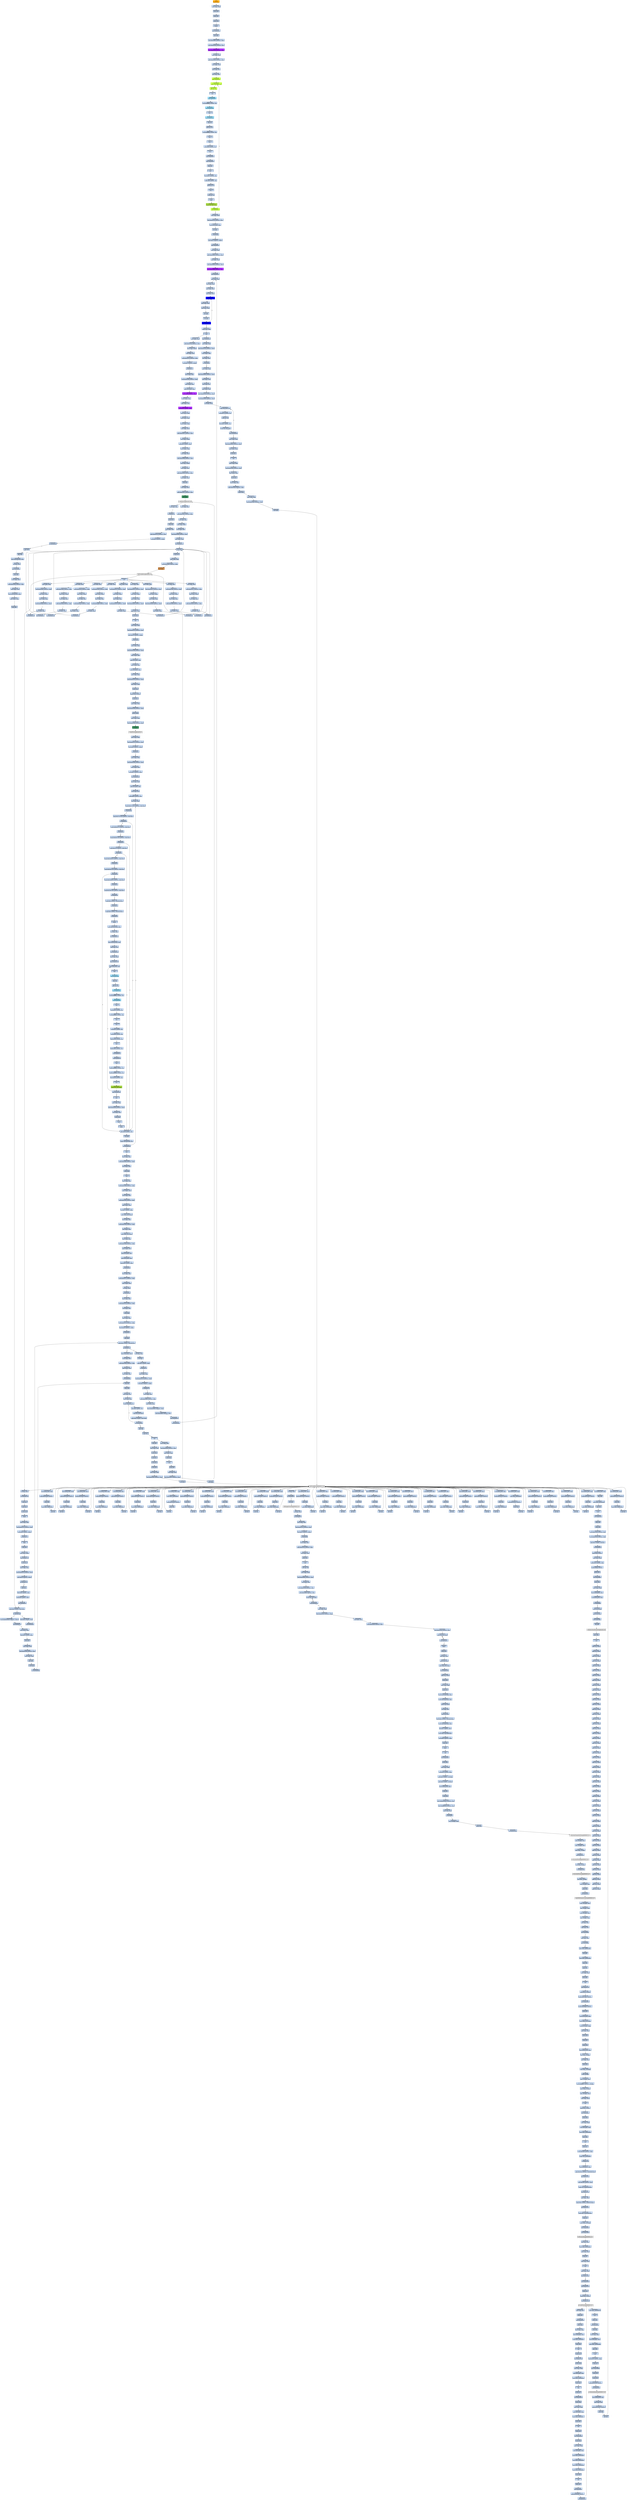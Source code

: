 strict digraph G {
	graph [bgcolor=transparent,
		name=G
	];
	node [color=lightsteelblue,
		fillcolor=lightsteelblue,
		shape=rectangle,
		style=filled
	];
	a0x004dc060pushl_ebp	[color=lightgrey,
		fillcolor=orange,
		label="start\npushl %ebp"];
	a0x004dc061movl_esp_ebp	[label="0x004dc061\nmovl %esp, %ebp"];
	a0x004dc060pushl_ebp -> a0x004dc061movl_esp_ebp	[color="#000000"];
	a0x004dc063pushl_ebx	[label="0x004dc063\npushl %ebx"];
	a0x004dc061movl_esp_ebp -> a0x004dc063pushl_ebx	[color="#000000"];
	a0x004dc064pushl_esi	[label="0x004dc064\npushl %esi"];
	a0x004dc063pushl_ebx -> a0x004dc064pushl_esi	[color="#000000"];
	a0x004dc065pushl_edi	[label="0x004dc065\npushl %edi"];
	a0x004dc064pushl_esi -> a0x004dc065pushl_edi	[color="#000000"];
	a0x004dc066pusha_	[label="0x004dc066\npusha "];
	a0x004dc065pushl_edi -> a0x004dc066pusha_	[color="#000000"];
	a0x004dc067call_0x004dc06c	[label="0x004dc067\ncall 0x004dc06c"];
	a0x004dc066pusha_ -> a0x004dc067call_0x004dc06c	[color="#000000"];
	a0x004dc06cpopl_ebp	[label="0x004dc06c\npopl %ebp"];
	a0x004dc067call_0x004dc06c -> a0x004dc06cpopl_ebp	[color="#000000"];
	a0x004dc06dsubl_0x40286cUINT32_ebp	[label="0x004dc06d\nsubl $0x40286c<UINT32>, %ebp"];
	a0x004dc06cpopl_ebp -> a0x004dc06dsubl_0x40286cUINT32_ebp	[color="#000000"];
	a0x004dc073movl_0x40345dUINT32_ecx	[label="0x004dc073\nmovl $0x40345d<UINT32>, %ecx"];
	a0x004dc06dsubl_0x40286cUINT32_ebp -> a0x004dc073movl_0x40345dUINT32_ecx	[color="#000000"];
	a0x004dc078subl_0x4028c6UINT32_ecx	[color=purple,
		fillcolor=purple,
		label="0x004dc078\nsubl $0x4028c6<UINT32>, %ecx"];
	a0x004dc073movl_0x40345dUINT32_ecx -> a0x004dc078subl_0x4028c6UINT32_ecx	[color="#000000"];
	a0x004dc07emovl_ebp_edx	[label="0x004dc07e\nmovl %ebp, %edx"];
	a0x004dc078subl_0x4028c6UINT32_ecx -> a0x004dc07emovl_ebp_edx	[color="#000000"];
	a0x004dc080addl_0x4028c6UINT32_edx	[label="0x004dc080\naddl $0x4028c6<UINT32>, %edx"];
	a0x004dc07emovl_ebp_edx -> a0x004dc080addl_0x4028c6UINT32_edx	[color="#000000"];
	a0x004dc086leal_edx__edi	[label="0x004dc086\nleal (%edx), %edi"];
	a0x004dc080addl_0x4028c6UINT32_edx -> a0x004dc086leal_edx__edi	[color="#000000"];
	a0x004dc088movl_edi_esi	[label="0x004dc088\nmovl %edi, %esi"];
	a0x004dc086leal_edx__edi -> a0x004dc088movl_edi_esi	[color="#000000"];
	a0x004dc08axorl_eax_eax	[label="0x004dc08a\nxorl %eax, %eax"];
	a0x004dc088movl_edi_esi -> a0x004dc08axorl_eax_eax	[color="#000000"];
	a0x004dc08cjmp_0x004dc092	[color=olivedrab1,
		fillcolor=olivedrab1,
		label="0x004dc08c\njmp 0x004dc092"];
	a0x004dc08axorl_eax_eax -> a0x004dc08cjmp_0x004dc092	[color="#000000"];
	a0x004dc092lodsb_ds_esi__al	[color=olivedrab1,
		fillcolor=olivedrab1,
		label="0x004dc092\nlodsb %ds:(%esi), %al"];
	a0x004dc08cjmp_0x004dc092 -> a0x004dc092lodsb_ds_esi__al	[color="#000000"];
	a0x004dc093subb_cl_al	[color=olivedrab1,
		fillcolor=olivedrab1,
		label="0x004dc093\nsubb %cl, %al"];
	a0x004dc092lodsb_ds_esi__al -> a0x004dc093subb_cl_al	[color="#000000"];
	a0x004dc095clc_	[label="0x004dc095\nclc "];
	a0x004dc093subb_cl_al -> a0x004dc095clc_	[color="#000000"];
	a0x004dc096jmp_0x004dc099	[color=skyblue,
		fillcolor=skyblue,
		label="0x004dc096\njmp 0x004dc099"];
	a0x004dc095clc_ -> a0x004dc096jmp_0x004dc099	[color="#000000"];
	a0x004dc099xorb_0xffffff8eUINT8_al	[label="0x004dc099\nxorb $0xffffff8e<UINT8>, %al"];
	a0x004dc096jmp_0x004dc099 -> a0x004dc099xorb_0xffffff8eUINT8_al	[color="#000000"];
	a0x004dc09bjmp_0x004dc09e	[color=skyblue,
		fillcolor=skyblue,
		label="0x004dc09b\njmp 0x004dc09e"];
	a0x004dc099xorb_0xffffff8eUINT8_al -> a0x004dc09bjmp_0x004dc09e	[color="#000000"];
	a0x004dc09eclc_	[label="0x004dc09e\nclc "];
	a0x004dc09bjmp_0x004dc09e -> a0x004dc09eclc_	[color="#000000"];
	a0x004dc09fjmp_0x004dc0a2	[color=skyblue,
		fillcolor=skyblue,
		label="0x004dc09f\njmp 0x004dc0a2"];
	a0x004dc09eclc_ -> a0x004dc09fjmp_0x004dc0a2	[color="#000000"];
	a0x004dc0a2decb_al	[label="0x004dc0a2\ndecb %al"];
	a0x004dc09fjmp_0x004dc0a2 -> a0x004dc0a2decb_al	[color="#000000"];
	a0x004dc0a4subb_cl_al	[label="0x004dc0a4\nsubb %cl, %al"];
	a0x004dc0a2decb_al -> a0x004dc0a4subb_cl_al	[color="#000000"];
	a0x004dc0a6rorb_0xffffff8dUINT8_al	[label="0x004dc0a6\nrorb $0xffffff8d<UINT8>, %al"];
	a0x004dc0a4subb_cl_al -> a0x004dc0a6rorb_0xffffff8dUINT8_al	[color="#000000"];
	a0x004dc0a9stc_	[label="0x004dc0a9\nstc "];
	a0x004dc0a6rorb_0xffffff8dUINT8_al -> a0x004dc0a9stc_	[color="#000000"];
	a0x004dc0aastc_	[label="0x004dc0aa\nstc "];
	a0x004dc0a9stc_ -> a0x004dc0aastc_	[color="#000000"];
	a0x004dc0abrorb_0x4dUINT8_al	[label="0x004dc0ab\nrorb $0x4d<UINT8>, %al"];
	a0x004dc0aastc_ -> a0x004dc0abrorb_0x4dUINT8_al	[color="#000000"];
	a0x004dc0aestc_	[label="0x004dc0ae\nstc "];
	a0x004dc0abrorb_0x4dUINT8_al -> a0x004dc0aestc_	[color="#000000"];
	a0x004dc0afjmp_0x004dc0b2	[label="0x004dc0af\njmp 0x004dc0b2"];
	a0x004dc0aestc_ -> a0x004dc0afjmp_0x004dc0b2	[color="#000000"];
	a0x004dc0b2jmp_0x004dc0b5	[label="0x004dc0b2\njmp 0x004dc0b5"];
	a0x004dc0afjmp_0x004dc0b2 -> a0x004dc0b2jmp_0x004dc0b5	[color="#000000"];
	a0x004dc0b5decb_al	[label="0x004dc0b5\ndecb %al"];
	a0x004dc0b2jmp_0x004dc0b5 -> a0x004dc0b5decb_al	[color="#000000"];
	a0x004dc0b7clc_	[label="0x004dc0b7\nclc "];
	a0x004dc0b5decb_al -> a0x004dc0b7clc_	[color="#000000"];
	a0x004dc0b8rorb_0x51UINT8_al	[label="0x004dc0b8\nrorb $0x51<UINT8>, %al"];
	a0x004dc0b7clc_ -> a0x004dc0b8rorb_0x51UINT8_al	[color="#000000"];
	a0x004dc0bbaddb_0x6UINT8_al	[label="0x004dc0bb\naddb $0x6<UINT8>, %al"];
	a0x004dc0b8rorb_0x51UINT8_al -> a0x004dc0bbaddb_0x6UINT8_al	[color="#000000"];
	a0x004dc0bdaddb_cl_al	[label="0x004dc0bd\naddb %cl, %al"];
	a0x004dc0bbaddb_0x6UINT8_al -> a0x004dc0bdaddb_cl_al	[color="#000000"];
	a0x004dc0bfstc_	[label="0x004dc0bf\nstc "];
	a0x004dc0bdaddb_cl_al -> a0x004dc0bfstc_	[color="#000000"];
	a0x004dc0c0subb_cl_al	[label="0x004dc0c0\nsubb %cl, %al"];
	a0x004dc0bfstc_ -> a0x004dc0c0subb_cl_al	[color="#000000"];
	a0x004dc0c2nop_	[label="0x004dc0c2\nnop "];
	a0x004dc0c0subb_cl_al -> a0x004dc0c2nop_	[color="#000000"];
	a0x004dc0c3stosb_al_es_edi_	[color=yellowgreen,
		fillcolor=yellowgreen,
		label="0x004dc0c3\nstosb %al, %es:(%edi)"];
	a0x004dc0c2nop_ -> a0x004dc0c3stosb_al_es_edi_	[color="#000000"];
	a0x004dc0c4loop_0x004dc092	[color=olivedrab1,
		fillcolor=olivedrab1,
		label="0x004dc0c4\nloop 0x004dc092"];
	a0x004dc0c3stosb_al_es_edi_ -> a0x004dc0c4loop_0x004dc092	[color="#000000"];
	a0x004dc0c4loop_0x004dc092 -> a0x004dc092lodsb_ds_esi__al	[color="#000000",
		label=T];
	a0x004dc0c6movl_ebp_edx	[label="0x004dc0c6\nmovl %ebp, %edx"];
	a0x004dc0c4loop_0x004dc092 -> a0x004dc0c6movl_ebp_edx	[color="#000000",
		label=F];
	a0x004dc0c8addl_0x40321fUINT32_edx	[label="0x004dc0c8\naddl $0x40321f<UINT32>, %edx"];
	a0x004dc0c6movl_ebp_edx -> a0x004dc0c8addl_0x40321fUINT32_edx	[color="#000000"];
	a0x004dc0cemovl_0x20esp__eax	[label="0x004dc0ce\nmovl 0x20(%esp), %eax"];
	a0x004dc0c8addl_0x40321fUINT32_edx -> a0x004dc0cemovl_0x20esp__eax	[color="#000000"];
	a0x004dc0d2incl_eax	[label="0x004dc0d2\nincl %eax"];
	a0x004dc0cemovl_0x20esp__eax -> a0x004dc0d2incl_eax	[color="#000000"];
	a0x004dc0d3js_0x004dc0dd	[label="0x004dc0d3\njs 0x004dc0dd"];
	a0x004dc0d2incl_eax -> a0x004dc0d3js_0x004dc0dd	[color="#000000"];
	a0x004dc0d5movl_0x1UINT32_edx_	[label="0x004dc0d5\nmovl $0x1<UINT32>, (%edx)"];
	a0x004dc0d3js_0x004dc0dd -> a0x004dc0d5movl_0x1UINT32_edx_	[color="#000000",
		label=F];
	a0x004dc0dbjmp_0x004dc0e3	[label="0x004dc0db\njmp 0x004dc0e3"];
	a0x004dc0d5movl_0x1UINT32_edx_ -> a0x004dc0dbjmp_0x004dc0e3	[color="#000000"];
	a0x004dc0e3movl_ebp_edx	[label="0x004dc0e3\nmovl %ebp, %edx"];
	a0x004dc0dbjmp_0x004dc0e3 -> a0x004dc0e3movl_ebp_edx	[color="#000000"];
	a0x004dc0e5addl_0x402866UINT32_edx	[label="0x004dc0e5\naddl $0x402866<UINT32>, %edx"];
	a0x004dc0e3movl_ebp_edx -> a0x004dc0e5addl_0x402866UINT32_edx	[color="#000000"];
	a0x004dc0ebleal_edx__eax	[label="0x004dc0eb\nleal (%edx), %eax"];
	a0x004dc0e5addl_0x402866UINT32_edx -> a0x004dc0ebleal_edx__eax	[color="#000000"];
	a0x004dc0edmovl_0x403065UINT32_ecx	[label="0x004dc0ed\nmovl $0x403065<UINT32>, %ecx"];
	a0x004dc0ebleal_edx__eax -> a0x004dc0edmovl_0x403065UINT32_ecx	[color="#000000"];
	a0x004dc0f2subl_0x402866UINT32_ecx	[color=purple,
		fillcolor=purple,
		label="0x004dc0f2\nsubl $0x402866<UINT32>, %ecx"];
	a0x004dc0edmovl_0x403065UINT32_ecx -> a0x004dc0f2subl_0x402866UINT32_ecx	[color="#000000"];
	a0x004dc0f8call_0x004dc401	[label="0x004dc0f8\ncall 0x004dc401"];
	a0x004dc0f2subl_0x402866UINT32_ecx -> a0x004dc0f8call_0x004dc401	[color="#000000"];
	a0x004dc401movl_eax_edi	[label="0x004dc401\nmovl %eax, %edi"];
	a0x004dc0f8call_0x004dc401 -> a0x004dc401movl_eax_edi	[color="#000000"];
	a0x004dc403xorl_eax_eax	[label="0x004dc403\nxorl %eax, %eax"];
	a0x004dc401movl_eax_edi -> a0x004dc403xorl_eax_eax	[color="#000000"];
	a0x004dc405xorl_ebx_ebx	[label="0x004dc405\nxorl %ebx, %ebx"];
	a0x004dc403xorl_eax_eax -> a0x004dc405xorl_ebx_ebx	[color="#000000"];
	a0x004dc407xorl_edx_edx	[label="0x004dc407\nxorl %edx, %edx"];
	a0x004dc405xorl_ebx_ebx -> a0x004dc407xorl_edx_edx	[color="#000000"];
	a0x004dc409movb_edi__al	[color=blue,
		fillcolor=blue,
		label="0x004dc409\nmovb (%edi), %al"];
	a0x004dc407xorl_edx_edx -> a0x004dc409movb_edi__al	[color="#000000"];
	a0x004dc40bmull_edx_eax	[label="0x004dc40b\nmull %edx, %eax"];
	a0x004dc409movb_edi__al -> a0x004dc40bmull_edx_eax	[color="#000000"];
	a0x004dc40daddl_eax_ebx	[label="0x004dc40d\naddl %eax, %ebx"];
	a0x004dc40bmull_edx_eax -> a0x004dc40daddl_eax_ebx	[color="#000000"];
	a0x004dc40fincl_edx	[label="0x004dc40f\nincl %edx"];
	a0x004dc40daddl_eax_ebx -> a0x004dc40fincl_edx	[color="#000000"];
	a0x004dc410incl_edi	[label="0x004dc410\nincl %edi"];
	a0x004dc40fincl_edx -> a0x004dc410incl_edi	[color="#000000"];
	a0x004dc411loop_0x004dc409	[color=blue,
		fillcolor=blue,
		label="0x004dc411\nloop 0x004dc409"];
	a0x004dc410incl_edi -> a0x004dc411loop_0x004dc409	[color="#000000"];
	a0x004dc411loop_0x004dc409 -> a0x004dc409movb_edi__al	[color="#000000",
		label=T];
	a0x004dc413xchgl_eax_ebx	[label="0x004dc413\nxchgl %eax, %ebx"];
	a0x004dc411loop_0x004dc409 -> a0x004dc413xchgl_eax_ebx	[color="#000000",
		label=F];
	a0x004dc414ret	[label="0x004dc414\nret"];
	a0x004dc413xchgl_eax_ebx -> a0x004dc414ret	[color="#000000"];
	a0x004dc0fdmovl_ebp_edx	[label="0x004dc0fd\nmovl %ebp, %edx"];
	a0x004dc414ret -> a0x004dc0fdmovl_ebp_edx	[color="#000000"];
	a0x004dc815jmp_0x004dc819	[label="0x004dc815\njmp 0x004dc819"];
	a0x004dc414ret -> a0x004dc815jmp_0x004dc819	[color="#000000"];
	a0x004dc0ffaddl_0x40321bUINT32_edx	[label="0x004dc0ff\naddl $0x40321b<UINT32>, %edx"];
	a0x004dc0fdmovl_ebp_edx -> a0x004dc0ffaddl_0x40321bUINT32_edx	[color="#000000"];
	a0x004dc105movl_eax_edx_	[label="0x004dc105\nmovl %eax, (%edx)"];
	a0x004dc0ffaddl_0x40321bUINT32_edx -> a0x004dc105movl_eax_edx_	[color="#000000"];
	a0x004dc107movl_ebp_edx	[label="0x004dc107\nmovl %ebp, %edx"];
	a0x004dc105movl_eax_edx_ -> a0x004dc107movl_ebp_edx	[color="#000000"];
	a0x004dc109addl_0x403213UINT32_edx	[label="0x004dc109\naddl $0x403213<UINT32>, %edx"];
	a0x004dc107movl_ebp_edx -> a0x004dc109addl_0x403213UINT32_edx	[color="#000000"];
	a0x004dc10ftestl_0x1UINT32_edx_	[label="0x004dc10f\ntestl $0x1<UINT32>, (%edx)"];
	a0x004dc109addl_0x403213UINT32_edx -> a0x004dc10ftestl_0x1UINT32_edx_	[color="#000000"];
	a0x004dc115je_0x004dc15f	[label="0x004dc115\nje 0x004dc15f"];
	a0x004dc10ftestl_0x1UINT32_edx_ -> a0x004dc115je_0x004dc15f	[color="#000000"];
	a0x004dc15fmovl_ebp_edx	[label="0x004dc15f\nmovl %ebp, %edx"];
	a0x004dc115je_0x004dc15f -> a0x004dc15fmovl_ebp_edx	[color="#000000",
		label=T];
	a0x004dc161addl_0x40320bUINT32_edx	[label="0x004dc161\naddl $0x40320b<UINT32>, %edx"];
	a0x004dc15fmovl_ebp_edx -> a0x004dc161addl_0x40320bUINT32_edx	[color="#000000"];
	a0x004dc167movl_edx__eax	[label="0x004dc167\nmovl (%edx), %eax"];
	a0x004dc161addl_0x40320bUINT32_edx -> a0x004dc167movl_edx__eax	[color="#000000"];
	a0x004dc169addl_0x3ceax__eax	[label="0x004dc169\naddl 0x3c(%eax), %eax"];
	a0x004dc167movl_edx__eax -> a0x004dc169addl_0x3ceax__eax	[color="#000000"];
	a0x004dc16caddl_0x80UINT32_eax	[color=purple,
		fillcolor=purple,
		label="0x004dc16c\naddl $0x80<UINT32>, %eax"];
	a0x004dc169addl_0x3ceax__eax -> a0x004dc16caddl_0x80UINT32_eax	[color="#000000"];
	a0x004dc171movl_eax__ecx	[label="0x004dc171\nmovl (%eax), %ecx"];
	a0x004dc16caddl_0x80UINT32_eax -> a0x004dc171movl_eax__ecx	[color="#000000"];
	a0x004dc173addl_edx__ecx	[label="0x004dc173\naddl (%edx), %ecx"];
	a0x004dc171movl_eax__ecx -> a0x004dc173addl_edx__ecx	[color="#000000"];
	a0x004dc175addl_0x10UINT8_ecx	[color=purple,
		fillcolor=purple,
		label="0x004dc175\naddl $0x10<UINT8>, %ecx"];
	a0x004dc173addl_edx__ecx -> a0x004dc175addl_0x10UINT8_ecx	[color="#000000"];
	a0x004dc178movl_ecx__eax	[label="0x004dc178\nmovl (%ecx), %eax"];
	a0x004dc175addl_0x10UINT8_ecx -> a0x004dc178movl_ecx__eax	[color="#000000"];
	a0x004dc17aaddl_edx__eax	[label="0x004dc17a\naddl (%edx), %eax"];
	a0x004dc178movl_ecx__eax -> a0x004dc17aaddl_edx__eax	[color="#000000"];
	a0x004dc17cmovl_eax__ebx	[label="0x004dc17c\nmovl (%eax), %ebx"];
	a0x004dc17aaddl_edx__eax -> a0x004dc17cmovl_eax__ebx	[color="#000000"];
	a0x004dc17emovl_ebp_edx	[label="0x004dc17e\nmovl %ebp, %edx"];
	a0x004dc17cmovl_eax__ebx -> a0x004dc17emovl_ebp_edx	[color="#000000"];
	a0x004dc180addl_0x403397UINT32_edx	[label="0x004dc180\naddl $0x403397<UINT32>, %edx"];
	a0x004dc17emovl_ebp_edx -> a0x004dc180addl_0x403397UINT32_edx	[color="#000000"];
	a0x004dc186movl_ebx_edx_	[label="0x004dc186\nmovl %ebx, (%edx)"];
	a0x004dc180addl_0x403397UINT32_edx -> a0x004dc186movl_ebx_edx_	[color="#000000"];
	a0x004dc188addl_0x4UINT8_eax	[label="0x004dc188\naddl $0x4<UINT8>, %eax"];
	a0x004dc186movl_ebx_edx_ -> a0x004dc188addl_0x4UINT8_eax	[color="#000000"];
	a0x004dc18bmovl_eax__ebx	[label="0x004dc18b\nmovl (%eax), %ebx"];
	a0x004dc188addl_0x4UINT8_eax -> a0x004dc18bmovl_eax__ebx	[color="#000000"];
	a0x004dc18dmovl_ebp_edx	[label="0x004dc18d\nmovl %ebp, %edx"];
	a0x004dc18bmovl_eax__ebx -> a0x004dc18dmovl_ebp_edx	[color="#000000"];
	a0x004dc18faddl_0x40339bUINT32_edx	[label="0x004dc18f\naddl $0x40339b<UINT32>, %edx"];
	a0x004dc18dmovl_ebp_edx -> a0x004dc18faddl_0x40339bUINT32_edx	[color="#000000"];
	a0x004dc195movl_ebx_edx_	[label="0x004dc195\nmovl %ebx, (%edx)"];
	a0x004dc18faddl_0x40339bUINT32_edx -> a0x004dc195movl_ebx_edx_	[color="#000000"];
	a0x004dc197movl_ebp_edx	[label="0x004dc197\nmovl %ebp, %edx"];
	a0x004dc195movl_ebx_edx_ -> a0x004dc197movl_ebp_edx	[color="#000000"];
	a0x004dc199addl_0x40339fUINT32_edx	[label="0x004dc199\naddl $0x40339f<UINT32>, %edx"];
	a0x004dc197movl_ebp_edx -> a0x004dc199addl_0x40339fUINT32_edx	[color="#000000"];
	a0x004dc19fleal_edx__eax	[label="0x004dc19f\nleal (%edx), %eax"];
	a0x004dc199addl_0x40339fUINT32_edx -> a0x004dc19fleal_edx__eax	[color="#000000"];
	a0x004dc1a1pushl_eax	[label="0x004dc1a1\npushl %eax"];
	a0x004dc19fleal_edx__eax -> a0x004dc1a1pushl_eax	[color="#000000"];
	a0x004dc1a2movl_ebp_edx	[label="0x004dc1a2\nmovl %ebp, %edx"];
	a0x004dc1a1pushl_eax -> a0x004dc1a2movl_ebp_edx	[color="#000000"];
	a0x004dc1a4addl_0x403397UINT32_edx	[label="0x004dc1a4\naddl $0x403397<UINT32>, %edx"];
	a0x004dc1a2movl_ebp_edx -> a0x004dc1a4addl_0x403397UINT32_edx	[color="#000000"];
	a0x004dc1aacall_edx_	[color=seagreen,
		fillcolor=seagreen,
		label="0x004dc1aa\ncall (%edx)"];
	a0x004dc1a4addl_0x403397UINT32_edx -> a0x004dc1aacall_edx_	[color="#000000"];
	LoadLibraryA_kernel32_dll	[color=lightgrey,
		fillcolor=lightgrey,
		label="LoadLibraryA@kernel32.dll"];
	a0x004dc1aacall_edx_ -> LoadLibraryA_kernel32_dll	[color="#000000"];
	a0x004dc1acmovl_ebp_edx	[label="0x004dc1ac\nmovl %ebp, %edx"];
	LoadLibraryA_kernel32_dll -> a0x004dc1acmovl_ebp_edx	[color="#000000"];
	a0x004dc67atestl_eax_eax	[label="0x004dc67a\ntestl %eax, %eax"];
	LoadLibraryA_kernel32_dll -> a0x004dc67atestl_eax_eax	[color="#000000"];
	a0x004dc1aeaddl_0x4033acUINT32_edx	[label="0x004dc1ae\naddl $0x4033ac<UINT32>, %edx"];
	a0x004dc1acmovl_ebp_edx -> a0x004dc1aeaddl_0x4033acUINT32_edx	[color="#000000"];
	a0x004dc1b4movl_eax_esi	[label="0x004dc1b4\nmovl %eax, %esi"];
	a0x004dc1aeaddl_0x4033acUINT32_edx -> a0x004dc1b4movl_eax_esi	[color="#000000"];
	a0x004dc1b6movl_eax_edx_	[label="0x004dc1b6\nmovl %eax, (%edx)"];
	a0x004dc1b4movl_eax_esi -> a0x004dc1b6movl_eax_edx_	[color="#000000"];
	a0x004dc1b8movl_ebp_edx	[label="0x004dc1b8\nmovl %ebp, %edx"];
	a0x004dc1b6movl_eax_edx_ -> a0x004dc1b8movl_ebp_edx	[color="#000000"];
	a0x004dc1baaddl_0x4033b0UINT32_edx	[label="0x004dc1ba\naddl $0x4033b0<UINT32>, %edx"];
	a0x004dc1b8movl_ebp_edx -> a0x004dc1baaddl_0x4033b0UINT32_edx	[color="#000000"];
	a0x004dc1c0leal_edx__eax	[label="0x004dc1c0\nleal (%edx), %eax"];
	a0x004dc1baaddl_0x4033b0UINT32_edx -> a0x004dc1c0leal_edx__eax	[color="#000000"];
	a0x004dc1c2call_0x004dc2a5	[label="0x004dc1c2\ncall 0x004dc2a5"];
	a0x004dc1c0leal_edx__eax -> a0x004dc1c2call_0x004dc2a5	[color="#000000"];
	a0x004dc2a5pushl_eax	[label="0x004dc2a5\npushl %eax"];
	a0x004dc1c2call_0x004dc2a5 -> a0x004dc2a5pushl_eax	[color="#000000"];
	a0x004dc2a6pushl_esi	[label="0x004dc2a6\npushl %esi"];
	a0x004dc2a5pushl_eax -> a0x004dc2a6pushl_esi	[color="#000000"];
	a0x004dc2a7movl_ebp_edx	[label="0x004dc2a7\nmovl %ebp, %edx"];
	a0x004dc2a6pushl_esi -> a0x004dc2a7movl_ebp_edx	[color="#000000"];
	a0x004dc2a9addl_0x40339bUINT32_edx	[label="0x004dc2a9\naddl $0x40339b<UINT32>, %edx"];
	a0x004dc2a7movl_ebp_edx -> a0x004dc2a9addl_0x40339bUINT32_edx	[color="#000000"];
	a0x004dc2afcall_edx_	[color=peru,
		fillcolor=peru,
		label="0x004dc2af\ncall (%edx)"];
	a0x004dc2a9addl_0x40339bUINT32_edx -> a0x004dc2afcall_edx_	[color="#000000"];
	GetProcAddress_kernel32_dll	[color=lightgrey,
		fillcolor=lightgrey,
		label="GetProcAddress@kernel32.dll"];
	a0x004dc2afcall_edx_ -> GetProcAddress_kernel32_dll	[color="#000000"];
	a0x004dc2b1ret	[label="0x004dc2b1\nret"];
	GetProcAddress_kernel32_dll -> a0x004dc2b1ret	[color="#000000"];
	a0x004dc700orl_eax_eax	[label="0x004dc700\norl %eax, %eax"];
	GetProcAddress_kernel32_dll -> a0x004dc700orl_eax_eax	[color="#000000"];
	a0x004dc1c7movl_ebp_edx	[label="0x004dc1c7\nmovl %ebp, %edx"];
	a0x004dc2b1ret -> a0x004dc1c7movl_ebp_edx	[color="#000000"];
	a0x004dc1e0movl_ebp_edx	[label="0x004dc1e0\nmovl %ebp, %edx"];
	a0x004dc2b1ret -> a0x004dc1e0movl_ebp_edx	[color="#000000"];
	a0x004dc1f9movl_ebp_edx	[label="0x004dc1f9\nmovl %ebp, %edx"];
	a0x004dc2b1ret -> a0x004dc1f9movl_ebp_edx	[color="#000000"];
	a0x004dc212movl_ebp_edx	[label="0x004dc212\nmovl %ebp, %edx"];
	a0x004dc2b1ret -> a0x004dc212movl_ebp_edx	[color="#000000"];
	a0x004dc22bmovl_ebp_edx	[label="0x004dc22b\nmovl %ebp, %edx"];
	a0x004dc2b1ret -> a0x004dc22bmovl_ebp_edx	[color="#000000"];
	a0x004dc244movl_ebp_edx	[label="0x004dc244\nmovl %ebp, %edx"];
	a0x004dc2b1ret -> a0x004dc244movl_ebp_edx	[color="#000000"];
	a0x004dc25dmovl_ebp_edx	[label="0x004dc25d\nmovl %ebp, %edx"];
	a0x004dc2b1ret -> a0x004dc25dmovl_ebp_edx	[color="#000000"];
	a0x004dc276movl_ebp_edx	[label="0x004dc276\nmovl %ebp, %edx"];
	a0x004dc2b1ret -> a0x004dc276movl_ebp_edx	[color="#000000"];
	a0x004dc28fmovl_ebp_edx	[label="0x004dc28f\nmovl %ebp, %edx"];
	a0x004dc2b1ret -> a0x004dc28fmovl_ebp_edx	[color="#000000"];
	a0x004dc1c9addl_0x4033c1UINT32_edx	[label="0x004dc1c9\naddl $0x4033c1<UINT32>, %edx"];
	a0x004dc1c7movl_ebp_edx -> a0x004dc1c9addl_0x4033c1UINT32_edx	[color="#000000"];
	a0x004dc1cfmovl_eax_edx_	[label="0x004dc1cf\nmovl %eax, (%edx)"];
	a0x004dc1c9addl_0x4033c1UINT32_edx -> a0x004dc1cfmovl_eax_edx_	[color="#000000"];
	a0x004dc1d1movl_ebp_edx	[label="0x004dc1d1\nmovl %ebp, %edx"];
	a0x004dc1cfmovl_eax_edx_ -> a0x004dc1d1movl_ebp_edx	[color="#000000"];
	a0x004dc1d3addl_0x4033c5UINT32_edx	[label="0x004dc1d3\naddl $0x4033c5<UINT32>, %edx"];
	a0x004dc1d1movl_ebp_edx -> a0x004dc1d3addl_0x4033c5UINT32_edx	[color="#000000"];
	a0x004dc1d9leal_edx__eax	[label="0x004dc1d9\nleal (%edx), %eax"];
	a0x004dc1d3addl_0x4033c5UINT32_edx -> a0x004dc1d9leal_edx__eax	[color="#000000"];
	a0x004dc1dbcall_0x004dc2a5	[label="0x004dc1db\ncall 0x004dc2a5"];
	a0x004dc1d9leal_edx__eax -> a0x004dc1dbcall_0x004dc2a5	[color="#000000"];
	a0x004dc1dbcall_0x004dc2a5 -> a0x004dc2a5pushl_eax	[color="#000000"];
	a0x004dc1e2addl_0x4033d4UINT32_edx	[label="0x004dc1e2\naddl $0x4033d4<UINT32>, %edx"];
	a0x004dc1e0movl_ebp_edx -> a0x004dc1e2addl_0x4033d4UINT32_edx	[color="#000000"];
	a0x004dc1e8movl_eax_edx_	[label="0x004dc1e8\nmovl %eax, (%edx)"];
	a0x004dc1e2addl_0x4033d4UINT32_edx -> a0x004dc1e8movl_eax_edx_	[color="#000000"];
	a0x004dc1eamovl_ebp_edx	[label="0x004dc1ea\nmovl %ebp, %edx"];
	a0x004dc1e8movl_eax_edx_ -> a0x004dc1eamovl_ebp_edx	[color="#000000"];
	a0x004dc1ecaddl_0x4033d8UINT32_edx	[label="0x004dc1ec\naddl $0x4033d8<UINT32>, %edx"];
	a0x004dc1eamovl_ebp_edx -> a0x004dc1ecaddl_0x4033d8UINT32_edx	[color="#000000"];
	a0x004dc1f2leal_edx__eax	[label="0x004dc1f2\nleal (%edx), %eax"];
	a0x004dc1ecaddl_0x4033d8UINT32_edx -> a0x004dc1f2leal_edx__eax	[color="#000000"];
	a0x004dc1f4call_0x004dc2a5	[label="0x004dc1f4\ncall 0x004dc2a5"];
	a0x004dc1f2leal_edx__eax -> a0x004dc1f4call_0x004dc2a5	[color="#000000"];
	a0x004dc1f4call_0x004dc2a5 -> a0x004dc2a5pushl_eax	[color="#000000"];
	a0x004dc1fbaddl_0x4033ebUINT32_edx	[label="0x004dc1fb\naddl $0x4033eb<UINT32>, %edx"];
	a0x004dc1f9movl_ebp_edx -> a0x004dc1fbaddl_0x4033ebUINT32_edx	[color="#000000"];
	a0x004dc201movl_eax_edx_	[label="0x004dc201\nmovl %eax, (%edx)"];
	a0x004dc1fbaddl_0x4033ebUINT32_edx -> a0x004dc201movl_eax_edx_	[color="#000000"];
	a0x004dc203movl_ebp_edx	[label="0x004dc203\nmovl %ebp, %edx"];
	a0x004dc201movl_eax_edx_ -> a0x004dc203movl_ebp_edx	[color="#000000"];
	a0x004dc205addl_0x4033efUINT32_edx	[label="0x004dc205\naddl $0x4033ef<UINT32>, %edx"];
	a0x004dc203movl_ebp_edx -> a0x004dc205addl_0x4033efUINT32_edx	[color="#000000"];
	a0x004dc20bleal_edx__eax	[label="0x004dc20b\nleal (%edx), %eax"];
	a0x004dc205addl_0x4033efUINT32_edx -> a0x004dc20bleal_edx__eax	[color="#000000"];
	a0x004dc20dcall_0x004dc2a5	[label="0x004dc20d\ncall 0x004dc2a5"];
	a0x004dc20bleal_edx__eax -> a0x004dc20dcall_0x004dc2a5	[color="#000000"];
	a0x004dc20dcall_0x004dc2a5 -> a0x004dc2a5pushl_eax	[color="#000000"];
	a0x004dc214addl_0x4033fbUINT32_edx	[label="0x004dc214\naddl $0x4033fb<UINT32>, %edx"];
	a0x004dc212movl_ebp_edx -> a0x004dc214addl_0x4033fbUINT32_edx	[color="#000000"];
	a0x004dc21amovl_eax_edx_	[label="0x004dc21a\nmovl %eax, (%edx)"];
	a0x004dc214addl_0x4033fbUINT32_edx -> a0x004dc21amovl_eax_edx_	[color="#000000"];
	a0x004dc21cmovl_ebp_edx	[label="0x004dc21c\nmovl %ebp, %edx"];
	a0x004dc21amovl_eax_edx_ -> a0x004dc21cmovl_ebp_edx	[color="#000000"];
	a0x004dc21eaddl_0x4033ffUINT32_edx	[label="0x004dc21e\naddl $0x4033ff<UINT32>, %edx"];
	a0x004dc21cmovl_ebp_edx -> a0x004dc21eaddl_0x4033ffUINT32_edx	[color="#000000"];
	a0x004dc224leal_edx__eax	[label="0x004dc224\nleal (%edx), %eax"];
	a0x004dc21eaddl_0x4033ffUINT32_edx -> a0x004dc224leal_edx__eax	[color="#000000"];
	a0x004dc226call_0x004dc2a5	[label="0x004dc226\ncall 0x004dc2a5"];
	a0x004dc224leal_edx__eax -> a0x004dc226call_0x004dc2a5	[color="#000000"];
	a0x004dc226call_0x004dc2a5 -> a0x004dc2a5pushl_eax	[color="#000000"];
	a0x004dc22daddl_0x40340bUINT32_edx	[label="0x004dc22d\naddl $0x40340b<UINT32>, %edx"];
	a0x004dc22bmovl_ebp_edx -> a0x004dc22daddl_0x40340bUINT32_edx	[color="#000000"];
	a0x004dc233movl_eax_edx_	[label="0x004dc233\nmovl %eax, (%edx)"];
	a0x004dc22daddl_0x40340bUINT32_edx -> a0x004dc233movl_eax_edx_	[color="#000000"];
	a0x004dc235movl_ebp_edx	[label="0x004dc235\nmovl %ebp, %edx"];
	a0x004dc233movl_eax_edx_ -> a0x004dc235movl_ebp_edx	[color="#000000"];
	a0x004dc237addl_0x40340fUINT32_edx	[label="0x004dc237\naddl $0x40340f<UINT32>, %edx"];
	a0x004dc235movl_ebp_edx -> a0x004dc237addl_0x40340fUINT32_edx	[color="#000000"];
	a0x004dc23dleal_edx__eax	[label="0x004dc23d\nleal (%edx), %eax"];
	a0x004dc237addl_0x40340fUINT32_edx -> a0x004dc23dleal_edx__eax	[color="#000000"];
	a0x004dc23fcall_0x004dc2a5	[label="0x004dc23f\ncall 0x004dc2a5"];
	a0x004dc23dleal_edx__eax -> a0x004dc23fcall_0x004dc2a5	[color="#000000"];
	a0x004dc23fcall_0x004dc2a5 -> a0x004dc2a5pushl_eax	[color="#000000"];
	a0x004dc246addl_0x40341aUINT32_edx	[label="0x004dc246\naddl $0x40341a<UINT32>, %edx"];
	a0x004dc244movl_ebp_edx -> a0x004dc246addl_0x40341aUINT32_edx	[color="#000000"];
	a0x004dc24cmovl_eax_edx_	[label="0x004dc24c\nmovl %eax, (%edx)"];
	a0x004dc246addl_0x40341aUINT32_edx -> a0x004dc24cmovl_eax_edx_	[color="#000000"];
	a0x004dc24emovl_ebp_edx	[label="0x004dc24e\nmovl %ebp, %edx"];
	a0x004dc24cmovl_eax_edx_ -> a0x004dc24emovl_ebp_edx	[color="#000000"];
	a0x004dc250addl_0x40341eUINT32_edx	[label="0x004dc250\naddl $0x40341e<UINT32>, %edx"];
	a0x004dc24emovl_ebp_edx -> a0x004dc250addl_0x40341eUINT32_edx	[color="#000000"];
	a0x004dc256leal_edx__eax	[label="0x004dc256\nleal (%edx), %eax"];
	a0x004dc250addl_0x40341eUINT32_edx -> a0x004dc256leal_edx__eax	[color="#000000"];
	a0x004dc258call_0x004dc2a5	[label="0x004dc258\ncall 0x004dc2a5"];
	a0x004dc256leal_edx__eax -> a0x004dc258call_0x004dc2a5	[color="#000000"];
	a0x004dc258call_0x004dc2a5 -> a0x004dc2a5pushl_eax	[color="#000000"];
	a0x004dc25faddl_0x403427UINT32_edx	[label="0x004dc25f\naddl $0x403427<UINT32>, %edx"];
	a0x004dc25dmovl_ebp_edx -> a0x004dc25faddl_0x403427UINT32_edx	[color="#000000"];
	a0x004dc265movl_eax_edx_	[label="0x004dc265\nmovl %eax, (%edx)"];
	a0x004dc25faddl_0x403427UINT32_edx -> a0x004dc265movl_eax_edx_	[color="#000000"];
	a0x004dc267movl_ebp_edx	[label="0x004dc267\nmovl %ebp, %edx"];
	a0x004dc265movl_eax_edx_ -> a0x004dc267movl_ebp_edx	[color="#000000"];
	a0x004dc269addl_0x40342bUINT32_edx	[label="0x004dc269\naddl $0x40342b<UINT32>, %edx"];
	a0x004dc267movl_ebp_edx -> a0x004dc269addl_0x40342bUINT32_edx	[color="#000000"];
	a0x004dc26fleal_edx__eax	[label="0x004dc26f\nleal (%edx), %eax"];
	a0x004dc269addl_0x40342bUINT32_edx -> a0x004dc26fleal_edx__eax	[color="#000000"];
	a0x004dc271call_0x004dc2a5	[label="0x004dc271\ncall 0x004dc2a5"];
	a0x004dc26fleal_edx__eax -> a0x004dc271call_0x004dc2a5	[color="#000000"];
	a0x004dc271call_0x004dc2a5 -> a0x004dc2a5pushl_eax	[color="#000000"];
	a0x004dc278addl_0x403437UINT32_edx	[label="0x004dc278\naddl $0x403437<UINT32>, %edx"];
	a0x004dc276movl_ebp_edx -> a0x004dc278addl_0x403437UINT32_edx	[color="#000000"];
	a0x004dc27emovl_eax_edx_	[label="0x004dc27e\nmovl %eax, (%edx)"];
	a0x004dc278addl_0x403437UINT32_edx -> a0x004dc27emovl_eax_edx_	[color="#000000"];
	a0x004dc280movl_ebp_edx	[label="0x004dc280\nmovl %ebp, %edx"];
	a0x004dc27emovl_eax_edx_ -> a0x004dc280movl_ebp_edx	[color="#000000"];
	a0x004dc282addl_0x40343bUINT32_edx	[label="0x004dc282\naddl $0x40343b<UINT32>, %edx"];
	a0x004dc280movl_ebp_edx -> a0x004dc282addl_0x40343bUINT32_edx	[color="#000000"];
	a0x004dc288leal_edx__eax	[label="0x004dc288\nleal (%edx), %eax"];
	a0x004dc282addl_0x40343bUINT32_edx -> a0x004dc288leal_edx__eax	[color="#000000"];
	a0x004dc28acall_0x004dc2a5	[label="0x004dc28a\ncall 0x004dc2a5"];
	a0x004dc288leal_edx__eax -> a0x004dc28acall_0x004dc2a5	[color="#000000"];
	a0x004dc28acall_0x004dc2a5 -> a0x004dc2a5pushl_eax	[color="#000000"];
	a0x004dc291addl_0x403447UINT32_edx	[label="0x004dc291\naddl $0x403447<UINT32>, %edx"];
	a0x004dc28fmovl_ebp_edx -> a0x004dc291addl_0x403447UINT32_edx	[color="#000000"];
	a0x004dc297movl_eax_edx_	[label="0x004dc297\nmovl %eax, (%edx)"];
	a0x004dc291addl_0x403447UINT32_edx -> a0x004dc297movl_eax_edx_	[color="#000000"];
	a0x004dc299movl_ebp_edx	[label="0x004dc299\nmovl %ebp, %edx"];
	a0x004dc297movl_eax_edx_ -> a0x004dc299movl_ebp_edx	[color="#000000"];
	a0x004dc29baddl_0x402ab2UINT32_edx	[label="0x004dc29b\naddl $0x402ab2<UINT32>, %edx"];
	a0x004dc299movl_ebp_edx -> a0x004dc29baddl_0x402ab2UINT32_edx	[color="#000000"];
	a0x004dc2a1leal_edx__eax	[label="0x004dc2a1\nleal (%edx), %eax"];
	a0x004dc29baddl_0x402ab2UINT32_edx -> a0x004dc2a1leal_edx__eax	[color="#000000"];
	a0x004dc2a3pushl_eax	[label="0x004dc2a3\npushl %eax"];
	a0x004dc2a1leal_edx__eax -> a0x004dc2a3pushl_eax	[color="#000000"];
	a0x004dc2a4ret	[label="0x004dc2a4\nret"];
	a0x004dc2a3pushl_eax -> a0x004dc2a4ret	[color="#000000"];
	a0x004dc2b2movl_ebp_edx	[label="0x004dc2b2\nmovl %ebp, %edx"];
	a0x004dc2a4ret -> a0x004dc2b2movl_ebp_edx	[color="#000000"];
	a0x004dc2b4addl_0x403213UINT32_edx	[label="0x004dc2b4\naddl $0x403213<UINT32>, %edx"];
	a0x004dc2b2movl_ebp_edx -> a0x004dc2b4addl_0x403213UINT32_edx	[color="#000000"];
	a0x004dc2batestl_0x10UINT32_edx_	[label="0x004dc2ba\ntestl $0x10<UINT32>, (%edx)"];
	a0x004dc2b4addl_0x403213UINT32_edx -> a0x004dc2batestl_0x10UINT32_edx_	[color="#000000"];
	a0x004dc2c0je_0x004dc2fd	[label="0x004dc2c0\nje 0x004dc2fd"];
	a0x004dc2batestl_0x10UINT32_edx_ -> a0x004dc2c0je_0x004dc2fd	[color="#000000"];
	a0x004dc2fdmovl_ebp_edx	[label="0x004dc2fd\nmovl %ebp, %edx"];
	a0x004dc2c0je_0x004dc2fd -> a0x004dc2fdmovl_ebp_edx	[color="#000000",
		label=T];
	a0x004dc2ffaddl_0x40320bUINT32_edx	[label="0x004dc2ff\naddl $0x40320b<UINT32>, %edx"];
	a0x004dc2fdmovl_ebp_edx -> a0x004dc2ffaddl_0x40320bUINT32_edx	[color="#000000"];
	a0x004dc305movl_edx__edi	[label="0x004dc305\nmovl (%edx), %edi"];
	a0x004dc2ffaddl_0x40320bUINT32_edx -> a0x004dc305movl_edx__edi	[color="#000000"];
	a0x004dc307addl_0x3cedi__edi	[label="0x004dc307\naddl 0x3c(%edi), %edi"];
	a0x004dc305movl_edx__edi -> a0x004dc307addl_0x3cedi__edi	[color="#000000"];
	a0x004dc30amovl_edx__esi	[label="0x004dc30a\nmovl (%edx), %esi"];
	a0x004dc307addl_0x3cedi__edi -> a0x004dc30amovl_edx__esi	[color="#000000"];
	a0x004dc30cmovl_0x54edi__ecx	[label="0x004dc30c\nmovl 0x54(%edi), %ecx"];
	a0x004dc30amovl_edx__esi -> a0x004dc30cmovl_0x54edi__ecx	[color="#000000"];
	a0x004dc30fmovl_ebp_edx	[label="0x004dc30f\nmovl %ebp, %edx"];
	a0x004dc30cmovl_0x54edi__ecx -> a0x004dc30fmovl_ebp_edx	[color="#000000"];
	a0x004dc311addl_0x403479UINT32_edx	[label="0x004dc311\naddl $0x403479<UINT32>, %edx"];
	a0x004dc30fmovl_ebp_edx -> a0x004dc311addl_0x403479UINT32_edx	[color="#000000"];
	a0x004dc317leal_edx__eax	[label="0x004dc317\nleal (%edx), %eax"];
	a0x004dc311addl_0x403479UINT32_edx -> a0x004dc317leal_edx__eax	[color="#000000"];
	a0x004dc319pushl_eax	[label="0x004dc319\npushl %eax"];
	a0x004dc317leal_edx__eax -> a0x004dc319pushl_eax	[color="#000000"];
	a0x004dc31apushl_0x4UINT8	[label="0x004dc31a\npushl $0x4<UINT8>"];
	a0x004dc319pushl_eax -> a0x004dc31apushl_0x4UINT8	[color="#000000"];
	a0x004dc31cpushl_ecx	[label="0x004dc31c\npushl %ecx"];
	a0x004dc31apushl_0x4UINT8 -> a0x004dc31cpushl_ecx	[color="#000000"];
	a0x004dc31dmovl_ebp_edx	[label="0x004dc31d\nmovl %ebp, %edx"];
	a0x004dc31cpushl_ecx -> a0x004dc31dmovl_ebp_edx	[color="#000000"];
	a0x004dc31faddl_0x40320bUINT32_edx	[label="0x004dc31f\naddl $0x40320b<UINT32>, %edx"];
	a0x004dc31dmovl_ebp_edx -> a0x004dc31faddl_0x40320bUINT32_edx	[color="#000000"];
	a0x004dc325pushl_edx_	[label="0x004dc325\npushl (%edx)"];
	a0x004dc31faddl_0x40320bUINT32_edx -> a0x004dc325pushl_edx_	[color="#000000"];
	a0x004dc327movl_ebp_edx	[label="0x004dc327\nmovl %ebp, %edx"];
	a0x004dc325pushl_edx_ -> a0x004dc327movl_ebp_edx	[color="#000000"];
	a0x004dc329addl_0x4033d4UINT32_edx	[label="0x004dc329\naddl $0x4033d4<UINT32>, %edx"];
	a0x004dc327movl_ebp_edx -> a0x004dc329addl_0x4033d4UINT32_edx	[color="#000000"];
	a0x004dc32fcall_edx_	[color=seagreen,
		fillcolor=seagreen,
		label="0x004dc32f\ncall (%edx)"];
	a0x004dc329addl_0x4033d4UINT32_edx -> a0x004dc32fcall_edx_	[color="#000000"];
	VirtualProtect_Kernel32_dll	[color=lightgrey,
		fillcolor=lightgrey,
		label="VirtualProtect@Kernel32.dll"];
	a0x004dc32fcall_edx_ -> VirtualProtect_Kernel32_dll	[color="#000000"];
	a0x004dc331movl_ebp_edx	[label="0x004dc331\nmovl %ebp, %edx"];
	VirtualProtect_Kernel32_dll -> a0x004dc331movl_ebp_edx	[color="#000000"];
	a0x004dc333addl_0x403213UINT32_edx	[label="0x004dc333\naddl $0x403213<UINT32>, %edx"];
	a0x004dc331movl_ebp_edx -> a0x004dc333addl_0x403213UINT32_edx	[color="#000000"];
	a0x004dc339testl_0x8UINT32_edx_	[label="0x004dc339\ntestl $0x8<UINT32>, (%edx)"];
	a0x004dc333addl_0x403213UINT32_edx -> a0x004dc339testl_0x8UINT32_edx_	[color="#000000"];
	a0x004dc33fje_0x004dc42e	[label="0x004dc33f\nje 0x004dc42e"];
	a0x004dc339testl_0x8UINT32_edx_ -> a0x004dc33fje_0x004dc42e	[color="#000000"];
	a0x004dc42emovl_ebp_edx	[label="0x004dc42e\nmovl %ebp, %edx"];
	a0x004dc33fje_0x004dc42e -> a0x004dc42emovl_ebp_edx	[color="#000000",
		label=T];
	a0x004dc430addl_0x40320bUINT32_edx	[label="0x004dc430\naddl $0x40320b<UINT32>, %edx"];
	a0x004dc42emovl_ebp_edx -> a0x004dc430addl_0x40320bUINT32_edx	[color="#000000"];
	a0x004dc436movl_edx__eax	[label="0x004dc436\nmovl (%edx), %eax"];
	a0x004dc430addl_0x40320bUINT32_edx -> a0x004dc436movl_edx__eax	[color="#000000"];
	a0x004dc438movl_0x1UINT32_ebx	[label="0x004dc438\nmovl $0x1<UINT32>, %ebx"];
	a0x004dc436movl_edx__eax -> a0x004dc438movl_0x1UINT32_ebx	[color="#000000"];
	a0x004dc43dcall_0x004dc494	[label="0x004dc43d\ncall 0x004dc494"];
	a0x004dc438movl_0x1UINT32_ebx -> a0x004dc43dcall_0x004dc494	[color="#000000"];
	a0x004dc494movl_eax_edi	[label="0x004dc494\nmovl %eax, %edi"];
	a0x004dc43dcall_0x004dc494 -> a0x004dc494movl_eax_edi	[color="#000000"];
	a0x004dc496addl_0x3cedi__edi	[label="0x004dc496\naddl 0x3c(%edi), %edi"];
	a0x004dc494movl_eax_edi -> a0x004dc496addl_0x3cedi__edi	[color="#000000"];
	a0x004dc499movl_edi_esi	[label="0x004dc499\nmovl %edi, %esi"];
	a0x004dc496addl_0x3cedi__edi -> a0x004dc499movl_edi_esi	[color="#000000"];
	a0x004dc49baddl_0xf8UINT32_esi	[label="0x004dc49b\naddl $0xf8<UINT32>, %esi"];
	a0x004dc499movl_edi_esi -> a0x004dc49baddl_0xf8UINT32_esi	[color="#000000"];
	a0x004dc4a1xorl_edx_edx	[label="0x004dc4a1\nxorl %edx, %edx"];
	a0x004dc49baddl_0xf8UINT32_esi -> a0x004dc4a1xorl_edx_edx	[color="#000000"];
	a0x004dc4a3cmpl_0x63727372UINT32_ds_esi_	[label="0x004dc4a3\ncmpl $0x63727372<UINT32>, %ds:(%esi)"];
	a0x004dc4a1xorl_edx_edx -> a0x004dc4a3cmpl_0x63727372UINT32_ds_esi_	[color="#000000"];
	a0x004dc4aaje_0x004dc53f	[label="0x004dc4aa\nje 0x004dc53f"];
	a0x004dc4a3cmpl_0x63727372UINT32_ds_esi_ -> a0x004dc4aaje_0x004dc53f	[color="#000000"];
	a0x004dc4b0cmpl_0x7273722eUINT32_ds_esi_	[label="0x004dc4b0\ncmpl $0x7273722e<UINT32>, %ds:(%esi)"];
	a0x004dc4aaje_0x004dc53f -> a0x004dc4b0cmpl_0x7273722eUINT32_ds_esi_	[color="#000000",
		label=F];
	a0x004dc4b7je_0x004dc53f	[label="0x004dc4b7\nje 0x004dc53f"];
	a0x004dc4b0cmpl_0x7273722eUINT32_ds_esi_ -> a0x004dc4b7je_0x004dc53f	[color="#000000"];
	a0x004dc4bdcmpl_0x6f6c6572UINT32_ds_esi_	[label="0x004dc4bd\ncmpl $0x6f6c6572<UINT32>, %ds:(%esi)"];
	a0x004dc4b7je_0x004dc53f -> a0x004dc4bdcmpl_0x6f6c6572UINT32_ds_esi_	[color="#000000",
		label=F];
	a0x004dc53faddl_0x28UINT8_esi	[label="0x004dc53f\naddl $0x28<UINT8>, %esi"];
	a0x004dc4b7je_0x004dc53f -> a0x004dc53faddl_0x28UINT8_esi	[color="#000000",
		label=T];
	a0x004dc4c4je_0x004dc53f	[label="0x004dc4c4\nje 0x004dc53f"];
	a0x004dc4bdcmpl_0x6f6c6572UINT32_ds_esi_ -> a0x004dc4c4je_0x004dc53f	[color="#000000"];
	a0x004dc4c6cmpl_0x6c65722eUINT32_ds_esi_	[label="0x004dc4c6\ncmpl $0x6c65722e<UINT32>, %ds:(%esi)"];
	a0x004dc4c4je_0x004dc53f -> a0x004dc4c6cmpl_0x6c65722eUINT32_ds_esi_	[color="#000000",
		label=F];
	a0x004dc4cdje_0x004dc53f	[label="0x004dc4cd\nje 0x004dc53f"];
	a0x004dc4c6cmpl_0x6c65722eUINT32_ds_esi_ -> a0x004dc4cdje_0x004dc53f	[color="#000000"];
	a0x004dc4cfcmpl_0x4379UINT32_ds_esi_	[label="0x004dc4cf\ncmpl $0x4379<UINT32>, %ds:(%esi)"];
	a0x004dc4cdje_0x004dc53f -> a0x004dc4cfcmpl_0x4379UINT32_ds_esi_	[color="#000000",
		label=F];
	a0x004dc4cdje_0x004dc53f -> a0x004dc53faddl_0x28UINT8_esi	[color="#000000",
		label=T];
	a0x004dc4d6je_0x004dc53f	[label="0x004dc4d6\nje 0x004dc53f"];
	a0x004dc4cfcmpl_0x4379UINT32_ds_esi_ -> a0x004dc4d6je_0x004dc53f	[color="#000000"];
	a0x004dc4d8cmpl_0x6164652eUINT32_ds_esi_	[label="0x004dc4d8\ncmpl $0x6164652e<UINT32>, %ds:(%esi)"];
	a0x004dc4d6je_0x004dc53f -> a0x004dc4d8cmpl_0x6164652eUINT32_ds_esi_	[color="#000000",
		label=F];
	a0x004dc4d6je_0x004dc53f -> a0x004dc53faddl_0x28UINT8_esi	[color="#000000",
		label=T];
	a0x004dc4dfje_0x004dc53f	[label="0x004dc4df\nje 0x004dc53f"];
	a0x004dc4d8cmpl_0x6164652eUINT32_ds_esi_ -> a0x004dc4dfje_0x004dc53f	[color="#000000"];
	a0x004dc4e1cmpl_0x6164722eUINT32_ds_esi_	[label="0x004dc4e1\ncmpl $0x6164722e<UINT32>, %ds:(%esi)"];
	a0x004dc4dfje_0x004dc53f -> a0x004dc4e1cmpl_0x6164722eUINT32_ds_esi_	[color="#000000",
		label=F];
	a0x004dc4e8je_0x004dc53f	[label="0x004dc4e8\nje 0x004dc53f"];
	a0x004dc4e1cmpl_0x6164722eUINT32_ds_esi_ -> a0x004dc4e8je_0x004dc53f	[color="#000000"];
	a0x004dc4eacmpl_0x6164692eUINT32_ds_esi_	[label="0x004dc4ea\ncmpl $0x6164692e<UINT32>, %ds:(%esi)"];
	a0x004dc4e8je_0x004dc53f -> a0x004dc4eacmpl_0x6164692eUINT32_ds_esi_	[color="#000000",
		label=F];
	a0x004dc4e8je_0x004dc53f -> a0x004dc53faddl_0x28UINT8_esi	[color="#000000",
		label=T];
	a0x004dc4f1je_0x004dc53f	[label="0x004dc4f1\nje 0x004dc53f"];
	a0x004dc4eacmpl_0x6164692eUINT32_ds_esi_ -> a0x004dc4f1je_0x004dc53f	[color="#000000"];
	a0x004dc4f3cmpl_0x736c742eUINT32_ds_esi_	[label="0x004dc4f3\ncmpl $0x736c742e<UINT32>, %ds:(%esi)"];
	a0x004dc4f1je_0x004dc53f -> a0x004dc4f3cmpl_0x736c742eUINT32_ds_esi_	[color="#000000",
		label=F];
	a0x004dc4faje_0x004dc53f	[label="0x004dc4fa\nje 0x004dc53f"];
	a0x004dc4f3cmpl_0x736c742eUINT32_ds_esi_ -> a0x004dc4faje_0x004dc53f	[color="#000000"];
	a0x004dc4fccmpl_0x0UINT8_ds_0x14esi_	[label="0x004dc4fc\ncmpl $0x0<UINT8>, %ds:0x14(%esi)"];
	a0x004dc4faje_0x004dc53f -> a0x004dc4fccmpl_0x0UINT8_ds_0x14esi_	[color="#000000",
		label=F];
	a0x004dc501je_0x004dc53f	[label="0x004dc501\nje 0x004dc53f"];
	a0x004dc4fccmpl_0x0UINT8_ds_0x14esi_ -> a0x004dc501je_0x004dc53f	[color="#000000"];
	a0x004dc503cmpl_0x0UINT8_ds_0x10esi_	[label="0x004dc503\ncmpl $0x0<UINT8>, %ds:0x10(%esi)"];
	a0x004dc501je_0x004dc53f -> a0x004dc503cmpl_0x0UINT8_ds_0x10esi_	[color="#000000",
		label=F];
	a0x004dc508je_0x004dc53f	[label="0x004dc508\nje 0x004dc53f"];
	a0x004dc503cmpl_0x0UINT8_ds_0x10esi_ -> a0x004dc508je_0x004dc53f	[color="#000000"];
	a0x004dc50apusha_	[label="0x004dc50a\npusha "];
	a0x004dc508je_0x004dc53f -> a0x004dc50apusha_	[color="#000000",
		label=F];
	a0x004dc50bmovl_ds_0x10esi__ecx	[label="0x004dc50b\nmovl %ds:0x10(%esi), %ecx"];
	a0x004dc50apusha_ -> a0x004dc50bmovl_ds_0x10esi__ecx	[color="#000000"];
	a0x004dc50forl_ebx_ebx	[label="0x004dc50f\norl %ebx, %ebx"];
	a0x004dc50bmovl_ds_0x10esi__ecx -> a0x004dc50forl_ebx_ebx	[color="#000000"];
	a0x004dc511jne_0x004dc520	[label="0x004dc511\njne 0x004dc520"];
	a0x004dc50forl_ebx_ebx -> a0x004dc511jne_0x004dc520	[color="#000000"];
	a0x004dc520movl_ds_0xcesi__esi	[label="0x004dc520\nmovl %ds:0xc(%esi), %esi"];
	a0x004dc511jne_0x004dc520 -> a0x004dc520movl_ds_0xcesi__esi	[color="#000000",
		label=T];
	a0x004dc524addl_eax_esi	[label="0x004dc524\naddl %eax, %esi"];
	a0x004dc520movl_ds_0xcesi__esi -> a0x004dc524addl_eax_esi	[color="#000000"];
	a0x004dc526call_0x004dc44e	[label="0x004dc526\ncall 0x004dc44e"];
	a0x004dc524addl_eax_esi -> a0x004dc526call_0x004dc44e	[color="#000000"];
	a0x004dc44emovl_esi_edi	[label="0x004dc44e\nmovl %esi, %edi"];
	a0x004dc526call_0x004dc44e -> a0x004dc44emovl_esi_edi	[color="#000000"];
	a0x004dc450jmp_0x004dc456	[label="0x004dc450\njmp 0x004dc456"];
	a0x004dc44emovl_esi_edi -> a0x004dc450jmp_0x004dc456	[color="#000000"];
	a0x004dc456lodsb_ds_esi__al	[label="0x004dc456\nlodsb %ds:(%esi), %al"];
	a0x004dc450jmp_0x004dc456 -> a0x004dc456lodsb_ds_esi__al	[color="#000000"];
	a0x004dc457nop_	[label="0x004dc457\nnop "];
	a0x004dc456lodsb_ds_esi__al -> a0x004dc457nop_	[color="#000000"];
	a0x004dc458jmp_0x004dc45b	[color=skyblue,
		fillcolor=skyblue,
		label="0x004dc458\njmp 0x004dc45b"];
	a0x004dc457nop_ -> a0x004dc458jmp_0x004dc45b	[color="#000000"];
	a0x004dc45bdecb_al	[label="0x004dc45b\ndecb %al"];
	a0x004dc458jmp_0x004dc45b -> a0x004dc45bdecb_al	[color="#000000"];
	a0x004dc45daddb_cl_al	[label="0x004dc45d\naddb %cl, %al"];
	a0x004dc45bdecb_al -> a0x004dc45daddb_cl_al	[color="#000000"];
	a0x004dc45fjmp_0x004dc462	[color=skyblue,
		fillcolor=skyblue,
		label="0x004dc45f\njmp 0x004dc462"];
	a0x004dc45daddb_cl_al -> a0x004dc45fjmp_0x004dc462	[color="#000000"];
	a0x004dc462xorb_0xffffff92UINT8_al	[label="0x004dc462\nxorb $0xffffff92<UINT8>, %al"];
	a0x004dc45fjmp_0x004dc462 -> a0x004dc462xorb_0xffffff92UINT8_al	[color="#000000"];
	a0x004dc464jmp_0x004dc467	[color=skyblue,
		fillcolor=skyblue,
		label="0x004dc464\njmp 0x004dc467"];
	a0x004dc462xorb_0xffffff92UINT8_al -> a0x004dc464jmp_0x004dc467	[color="#000000"];
	a0x004dc467clc_	[label="0x004dc467\nclc "];
	a0x004dc464jmp_0x004dc467 -> a0x004dc467clc_	[color="#000000"];
	a0x004dc468xorb_0x23UINT8_al	[label="0x004dc468\nxorb $0x23<UINT8>, %al"];
	a0x004dc467clc_ -> a0x004dc468xorb_0x23UINT8_al	[color="#000000"];
	a0x004dc46arolb_0xffffffe2UINT8_al	[label="0x004dc46a\nrolb $0xffffffe2<UINT8>, %al"];
	a0x004dc468xorb_0x23UINT8_al -> a0x004dc46arolb_0xffffffe2UINT8_al	[color="#000000"];
	a0x004dc46dstc_	[label="0x004dc46d\nstc "];
	a0x004dc46arolb_0xffffffe2UINT8_al -> a0x004dc46dstc_	[color="#000000"];
	a0x004dc46eclc_	[label="0x004dc46e\nclc "];
	a0x004dc46dstc_ -> a0x004dc46eclc_	[color="#000000"];
	a0x004dc46frorb_0x1fUINT8_al	[label="0x004dc46f\nrorb $0x1f<UINT8>, %al"];
	a0x004dc46eclc_ -> a0x004dc46frorb_0x1fUINT8_al	[color="#000000"];
	a0x004dc472xorb_0x6fUINT8_al	[label="0x004dc472\nxorb $0x6f<UINT8>, %al"];
	a0x004dc46frorb_0x1fUINT8_al -> a0x004dc472xorb_0x6fUINT8_al	[color="#000000"];
	a0x004dc474addb_0x5bUINT8_al	[label="0x004dc474\naddb $0x5b<UINT8>, %al"];
	a0x004dc472xorb_0x6fUINT8_al -> a0x004dc474addb_0x5bUINT8_al	[color="#000000"];
	a0x004dc476clc_	[label="0x004dc476\nclc "];
	a0x004dc474addb_0x5bUINT8_al -> a0x004dc476clc_	[color="#000000"];
	a0x004dc477addb_0x6cUINT8_al	[label="0x004dc477\naddb $0x6c<UINT8>, %al"];
	a0x004dc476clc_ -> a0x004dc477addb_0x6cUINT8_al	[color="#000000"];
	a0x004dc479jmp_0x004dc47c	[label="0x004dc479\njmp 0x004dc47c"];
	a0x004dc477addb_0x6cUINT8_al -> a0x004dc479jmp_0x004dc47c	[color="#000000"];
	a0x004dc47cjmp_0x004dc47f	[label="0x004dc47c\njmp 0x004dc47f"];
	a0x004dc479jmp_0x004dc47c -> a0x004dc47cjmp_0x004dc47f	[color="#000000"];
	a0x004dc47fstc_	[label="0x004dc47f\nstc "];
	a0x004dc47cjmp_0x004dc47f -> a0x004dc47fstc_	[color="#000000"];
	a0x004dc480addb_0xffffffc0UINT8_al	[label="0x004dc480\naddb $0xffffffc0<UINT8>, %al"];
	a0x004dc47fstc_ -> a0x004dc480addb_0xffffffc0UINT8_al	[color="#000000"];
	a0x004dc482addb_0xffffff92UINT8_al	[label="0x004dc482\naddb $0xffffff92<UINT8>, %al"];
	a0x004dc480addb_0xffffffc0UINT8_al -> a0x004dc482addb_0xffffff92UINT8_al	[color="#000000"];
	a0x004dc484xorb_0x29UINT8_al	[label="0x004dc484\nxorb $0x29<UINT8>, %al"];
	a0x004dc482addb_0xffffff92UINT8_al -> a0x004dc484xorb_0x29UINT8_al	[color="#000000"];
	a0x004dc486clc_	[label="0x004dc486\nclc "];
	a0x004dc484xorb_0x29UINT8_al -> a0x004dc486clc_	[color="#000000"];
	a0x004dc487stosb_al_es_edi_	[color=yellowgreen,
		fillcolor=yellowgreen,
		label="0x004dc487\nstosb %al, %es:(%edi)"];
	a0x004dc486clc_ -> a0x004dc487stosb_al_es_edi_	[color="#000000"];
	a0x004dc488loop_0x004dc456	[label="0x004dc488\nloop 0x004dc456"];
	a0x004dc487stosb_al_es_edi_ -> a0x004dc488loop_0x004dc456	[color="#000000"];
	a0x004dc488loop_0x004dc456 -> a0x004dc456lodsb_ds_esi__al	[color="#000000",
		label=T];
	a0x004dc48aret	[label="0x004dc48a\nret"];
	a0x004dc488loop_0x004dc456 -> a0x004dc48aret	[color="#000000",
		label=F];
	a0x004dc52bmovl_ebp_edx	[label="0x004dc52b\nmovl %ebp, %edx"];
	a0x004dc48aret -> a0x004dc52bmovl_ebp_edx	[color="#000000"];
	a0x004dc52daddl_0x402d3eUINT32_edx	[label="0x004dc52d\naddl $0x402d3e<UINT32>, %edx"];
	a0x004dc52bmovl_ebp_edx -> a0x004dc52daddl_0x402d3eUINT32_edx	[color="#000000"];
	a0x004dc533leal_edx__eax	[label="0x004dc533\nleal (%edx), %eax"];
	a0x004dc52daddl_0x402d3eUINT32_edx -> a0x004dc533leal_edx__eax	[color="#000000"];
	a0x004dc535pushl_eax	[label="0x004dc535\npushl %eax"];
	a0x004dc533leal_edx__eax -> a0x004dc535pushl_eax	[color="#000000"];
	a0x004dc536ret	[label="0x004dc536\nret"];
	a0x004dc535pushl_eax -> a0x004dc536ret	[color="#000000"];
	a0x004dc53epopa_	[label="0x004dc53e\npopa "];
	a0x004dc536ret -> a0x004dc53epopa_	[color="#000000"];
	a0x004dc53epopa_ -> a0x004dc53faddl_0x28UINT8_esi	[color="#000000"];
	a0x004dc542incl_edx	[label="0x004dc542\nincl %edx"];
	a0x004dc53faddl_0x28UINT8_esi -> a0x004dc542incl_edx	[color="#000000"];
	a0x004dc543cmpw_ds_0x6edi__dx	[label="0x004dc543\ncmpw %ds:0x6(%edi), %dx"];
	a0x004dc542incl_edx -> a0x004dc543cmpw_ds_0x6edi__dx	[color="#000000"];
	a0x004dc548jne_0x004dc4a3	[label="0x004dc548\njne 0x004dc4a3"];
	a0x004dc543cmpw_ds_0x6edi__dx -> a0x004dc548jne_0x004dc4a3	[color="#000000"];
	a0x004dc548jne_0x004dc4a3 -> a0x004dc4a3cmpl_0x63727372UINT32_ds_esi_	[color="#000000",
		label=T];
	a0x004dc54eret	[label="0x004dc54e\nret"];
	a0x004dc548jne_0x004dc4a3 -> a0x004dc54eret	[color="#000000",
		label=F];
	a0x004dc442movl_ebp_edx	[label="0x004dc442\nmovl %ebp, %edx"];
	a0x004dc54eret -> a0x004dc442movl_ebp_edx	[color="#000000"];
	a0x004dc444addl_0x402d4fUINT32_edx	[label="0x004dc444\naddl $0x402d4f<UINT32>, %edx"];
	a0x004dc442movl_ebp_edx -> a0x004dc444addl_0x402d4fUINT32_edx	[color="#000000"];
	a0x004dc44aleal_edx__eax	[label="0x004dc44a\nleal (%edx), %eax"];
	a0x004dc444addl_0x402d4fUINT32_edx -> a0x004dc44aleal_edx__eax	[color="#000000"];
	a0x004dc44cpushl_eax	[label="0x004dc44c\npushl %eax"];
	a0x004dc44aleal_edx__eax -> a0x004dc44cpushl_eax	[color="#000000"];
	a0x004dc44dret	[label="0x004dc44d\nret"];
	a0x004dc44cpushl_eax -> a0x004dc44dret	[color="#000000"];
	a0x004dc54fmovl_ebp_edx	[label="0x004dc54f\nmovl %ebp, %edx"];
	a0x004dc44dret -> a0x004dc54fmovl_ebp_edx	[color="#000000"];
	a0x004dc551addl_0x40320bUINT32_edx	[label="0x004dc551\naddl $0x40320b<UINT32>, %edx"];
	a0x004dc54fmovl_ebp_edx -> a0x004dc551addl_0x40320bUINT32_edx	[color="#000000"];
	a0x004dc557movl_edx__ebx	[label="0x004dc557\nmovl (%edx), %ebx"];
	a0x004dc551addl_0x40320bUINT32_edx -> a0x004dc557movl_edx__ebx	[color="#000000"];
	a0x004dc559movl_ebp_edx	[label="0x004dc559\nmovl %ebp, %edx"];
	a0x004dc557movl_edx__ebx -> a0x004dc559movl_ebp_edx	[color="#000000"];
	a0x004dc55baddl_0x40320fUINT32_edx	[label="0x004dc55b\naddl $0x40320f<UINT32>, %edx"];
	a0x004dc559movl_ebp_edx -> a0x004dc55baddl_0x40320fUINT32_edx	[color="#000000"];
	a0x004dc561addl_edx__ebx	[label="0x004dc561\naddl (%edx), %ebx"];
	a0x004dc55baddl_0x40320fUINT32_edx -> a0x004dc561addl_edx__ebx	[color="#000000"];
	a0x004dc563rorl_0x7UINT8_ebx	[label="0x004dc563\nrorl $0x7<UINT8>, %ebx"];
	a0x004dc561addl_edx__ebx -> a0x004dc563rorl_0x7UINT8_ebx	[color="#000000"];
	a0x004dc566movl_ebx_0x10esp_	[label="0x004dc566\nmovl %ebx, 0x10(%esp)"];
	a0x004dc563rorl_0x7UINT8_ebx -> a0x004dc566movl_ebx_0x10esp_	[color="#000000"];
	a0x004dc56amovl_ebp_edx	[label="0x004dc56a\nmovl %ebp, %edx"];
	a0x004dc566movl_ebx_0x10esp_ -> a0x004dc56amovl_ebp_edx	[color="#000000"];
	a0x004dc56caddl_0x40310bUINT32_edx	[label="0x004dc56c\naddl $0x40310b<UINT32>, %edx"];
	a0x004dc56amovl_ebp_edx -> a0x004dc56caddl_0x40310bUINT32_edx	[color="#000000"];
	a0x004dc572leal_edx__ebx	[label="0x004dc572\nleal (%edx), %ebx"];
	a0x004dc56caddl_0x40310bUINT32_edx -> a0x004dc572leal_edx__ebx	[color="#000000"];
	a0x004dc574movl_ebx_0x1cesp_	[label="0x004dc574\nmovl %ebx, 0x1c(%esp)"];
	a0x004dc572leal_edx__ebx -> a0x004dc574movl_ebx_0x1cesp_	[color="#000000"];
	a0x004dc578movl_ebp_edx	[label="0x004dc578\nmovl %ebp, %edx"];
	a0x004dc574movl_ebx_0x1cesp_ -> a0x004dc578movl_ebp_edx	[color="#000000"];
	a0x004dc57aaddl_0x40320bUINT32_edx	[label="0x004dc57a\naddl $0x40320b<UINT32>, %edx"];
	a0x004dc578movl_ebp_edx -> a0x004dc57aaddl_0x40320bUINT32_edx	[color="#000000"];
	a0x004dc580movl_edx__edi	[label="0x004dc580\nmovl (%edx), %edi"];
	a0x004dc57aaddl_0x40320bUINT32_edx -> a0x004dc580movl_edx__edi	[color="#000000"];
	a0x004dc582addl_0x3cedi__edi	[label="0x004dc582\naddl 0x3c(%edi), %edi"];
	a0x004dc580movl_edx__edi -> a0x004dc582addl_0x3cedi__edi	[color="#000000"];
	a0x004dc585movl_0xc0edi__ebx	[label="0x004dc585\nmovl 0xc0(%edi), %ebx"];
	a0x004dc582addl_0x3cedi__edi -> a0x004dc585movl_0xc0edi__ebx	[color="#000000"];
	a0x004dc58bcmpl_0x0UINT8_ebx	[label="0x004dc58b\ncmpl $0x0<UINT8>, %ebx"];
	a0x004dc585movl_0xc0edi__ebx -> a0x004dc58bcmpl_0x0UINT8_ebx	[color="#000000"];
	a0x004dc58eje_0x004dc59b	[label="0x004dc58e\nje 0x004dc59b"];
	a0x004dc58bcmpl_0x0UINT8_ebx -> a0x004dc58eje_0x004dc59b	[color="#000000"];
	a0x004dc59bmovl_ebp_edx	[label="0x004dc59b\nmovl %ebp, %edx"];
	a0x004dc58eje_0x004dc59b -> a0x004dc59bmovl_ebp_edx	[color="#000000",
		label=T];
	a0x004dc59daddl_0x403217UINT32_edx	[label="0x004dc59d\naddl $0x403217<UINT32>, %edx"];
	a0x004dc59bmovl_ebp_edx -> a0x004dc59daddl_0x403217UINT32_edx	[color="#000000"];
	a0x004dc5a3movl_edx__eax	[label="0x004dc5a3\nmovl (%edx), %eax"];
	a0x004dc59daddl_0x403217UINT32_edx -> a0x004dc5a3movl_edx__eax	[color="#000000"];
	a0x004dc5a5orl_eax_eax	[label="0x004dc5a5\norl %eax, %eax"];
	a0x004dc5a3movl_edx__eax -> a0x004dc5a5orl_eax_eax	[color="#000000"];
	a0x004dc5a7je_0x004dc5ba	[label="0x004dc5a7\nje 0x004dc5ba"];
	a0x004dc5a5orl_eax_eax -> a0x004dc5a7je_0x004dc5ba	[color="#000000"];
	a0x004dc5bamovl_ebp_edx	[label="0x004dc5ba\nmovl %ebp, %edx"];
	a0x004dc5a7je_0x004dc5ba -> a0x004dc5bamovl_ebp_edx	[color="#000000",
		label=T];
	a0x004dc5bcaddl_0x403223UINT32_edx	[label="0x004dc5bc\naddl $0x403223<UINT32>, %edx"];
	a0x004dc5bamovl_ebp_edx -> a0x004dc5bcaddl_0x403223UINT32_edx	[color="#000000"];
	a0x004dc5c2leal_edx__esi	[label="0x004dc5c2\nleal (%edx), %esi"];
	a0x004dc5bcaddl_0x403223UINT32_edx -> a0x004dc5c2leal_edx__esi	[color="#000000"];
	a0x004dc5c4pushl_ebx	[label="0x004dc5c4\npushl %ebx"];
	a0x004dc5c2leal_edx__esi -> a0x004dc5c4pushl_ebx	[color="#000000"];
	a0x004dc5c5movl_ebp_ebx	[label="0x004dc5c5\nmovl %ebp, %ebx"];
	a0x004dc5c4pushl_ebx -> a0x004dc5c5movl_ebp_ebx	[color="#000000"];
	a0x004dc5c7addl_0x403213UINT32_ebx	[label="0x004dc5c7\naddl $0x403213<UINT32>, %ebx"];
	a0x004dc5c5movl_ebp_ebx -> a0x004dc5c7addl_0x403213UINT32_ebx	[color="#000000"];
	a0x004dc5cdtestl_0x20UINT32_ebx_	[label="0x004dc5cd\ntestl $0x20<UINT32>, (%ebx)"];
	a0x004dc5c7addl_0x403213UINT32_ebx -> a0x004dc5cdtestl_0x20UINT32_ebx_	[color="#000000"];
	a0x004dc5d3je_0x004dc62f	[label="0x004dc5d3\nje 0x004dc62f"];
	a0x004dc5cdtestl_0x20UINT32_ebx_ -> a0x004dc5d3je_0x004dc62f	[color="#000000"];
	a0x004dc62fpopl_ebx	[label="0x004dc62f\npopl %ebx"];
	a0x004dc5d3je_0x004dc62f -> a0x004dc62fpopl_ebx	[color="#000000",
		label=T];
	a0x004dc630cmpl_0x0UINT8_ds_0x4esi_	[label="0x004dc630\ncmpl $0x0<UINT8>, %ds:0x4(%esi)"];
	a0x004dc62fpopl_ebx -> a0x004dc630cmpl_0x0UINT8_ds_0x4esi_	[color="#000000"];
	a0x004dc635je_0x004dc7c5	[label="0x004dc635\nje 0x004dc7c5"];
	a0x004dc630cmpl_0x0UINT8_ds_0x4esi_ -> a0x004dc635je_0x004dc7c5	[color="#000000"];
	a0x004dc63bmovl_ds_esi__ebx	[label="0x004dc63b\nmovl %ds:(%esi), %ebx"];
	a0x004dc635je_0x004dc7c5 -> a0x004dc63bmovl_ds_esi__ebx	[color="#000000",
		label=F];
	a0x004dc7c5xorl_eax_eax	[label="0x004dc7c5\nxorl %eax, %eax"];
	a0x004dc635je_0x004dc7c5 -> a0x004dc7c5xorl_eax_eax	[color="#000000",
		label=T];
	a0x004dc63emovl_ebp_edx	[label="0x004dc63e\nmovl %ebp, %edx"];
	a0x004dc63bmovl_ds_esi__ebx -> a0x004dc63emovl_ebp_edx	[color="#000000"];
	a0x004dc640addl_0x40320bUINT32_edx	[label="0x004dc640\naddl $0x40320b<UINT32>, %edx"];
	a0x004dc63emovl_ebp_edx -> a0x004dc640addl_0x40320bUINT32_edx	[color="#000000"];
	a0x004dc646addl_edx__ebx	[label="0x004dc646\naddl (%edx), %ebx"];
	a0x004dc640addl_0x40320bUINT32_edx -> a0x004dc646addl_edx__ebx	[color="#000000"];
	a0x004dc648movl_ebx_eax	[label="0x004dc648\nmovl %ebx, %eax"];
	a0x004dc646addl_edx__ebx -> a0x004dc648movl_ebx_eax	[color="#000000"];
	a0x004dc64acall_0x004dc65b	[label="0x004dc64a\ncall 0x004dc65b"];
	a0x004dc648movl_ebx_eax -> a0x004dc64acall_0x004dc65b	[color="#000000"];
	a0x004dc65bpushl_esi	[label="0x004dc65b\npushl %esi"];
	a0x004dc64acall_0x004dc65b -> a0x004dc65bpushl_esi	[color="#000000"];
	a0x004dc65cpushl_edi	[label="0x004dc65c\npushl %edi"];
	a0x004dc65bpushl_esi -> a0x004dc65cpushl_edi	[color="#000000"];
	a0x004dc65dmovl_eax_esi	[label="0x004dc65d\nmovl %eax, %esi"];
	a0x004dc65cpushl_edi -> a0x004dc65dmovl_eax_esi	[color="#000000"];
	a0x004dc65fmovl_eax_edi	[label="0x004dc65f\nmovl %eax, %edi"];
	a0x004dc65dmovl_eax_esi -> a0x004dc65fmovl_eax_edi	[color="#000000"];
	a0x004dc661lodsb_ds_esi__al	[label="0x004dc661\nlodsb %ds:(%esi), %al"];
	a0x004dc65fmovl_eax_edi -> a0x004dc661lodsb_ds_esi__al	[color="#000000"];
	a0x004dc662rorb_0x4UINT8_al	[label="0x004dc662\nrorb $0x4<UINT8>, %al"];
	a0x004dc661lodsb_ds_esi__al -> a0x004dc662rorb_0x4UINT8_al	[color="#000000"];
	a0x004dc665stosb_al_es_edi_	[label="0x004dc665\nstosb %al, %es:(%edi)"];
	a0x004dc662rorb_0x4UINT8_al -> a0x004dc665stosb_al_es_edi_	[color="#000000"];
	a0x004dc666cmpb_0x0UINT8_ds_edi_	[label="0x004dc666\ncmpb $0x0<UINT8>, %ds:(%edi)"];
	a0x004dc665stosb_al_es_edi_ -> a0x004dc666cmpb_0x0UINT8_ds_edi_	[color="#000000"];
	a0x004dc66ajne_0x004dc661	[label="0x004dc66a\njne 0x004dc661"];
	a0x004dc666cmpb_0x0UINT8_ds_edi_ -> a0x004dc66ajne_0x004dc661	[color="#000000"];
	a0x004dc66ajne_0x004dc661 -> a0x004dc661lodsb_ds_esi__al	[color="#000000",
		label=T];
	a0x004dc66cpopl_edi	[label="0x004dc66c\npopl %edi"];
	a0x004dc66ajne_0x004dc661 -> a0x004dc66cpopl_edi	[color="#000000",
		label=F];
	a0x004dc66dpopl_esi	[label="0x004dc66d\npopl %esi"];
	a0x004dc66cpopl_edi -> a0x004dc66dpopl_esi	[color="#000000"];
	a0x004dc66eret	[label="0x004dc66e\nret"];
	a0x004dc66dpopl_esi -> a0x004dc66eret	[color="#000000"];
	a0x004dc64fmovl_ebp_edx	[label="0x004dc64f\nmovl %ebp, %edx"];
	a0x004dc66eret -> a0x004dc64fmovl_ebp_edx	[color="#000000"];
	a0x004dc6efpopl_eax	[label="0x004dc6ef\npopl %eax"];
	a0x004dc66eret -> a0x004dc6efpopl_eax	[color="#000000"];
	a0x004dc651addl_0x402e6fUINT32_edx	[label="0x004dc651\naddl $0x402e6f<UINT32>, %edx"];
	a0x004dc64fmovl_ebp_edx -> a0x004dc651addl_0x402e6fUINT32_edx	[color="#000000"];
	a0x004dc657leal_edx__eax	[label="0x004dc657\nleal (%edx), %eax"];
	a0x004dc651addl_0x402e6fUINT32_edx -> a0x004dc657leal_edx__eax	[color="#000000"];
	a0x004dc659pushl_eax	[label="0x004dc659\npushl %eax"];
	a0x004dc657leal_edx__eax -> a0x004dc659pushl_eax	[color="#000000"];
	a0x004dc65aret	[label="0x004dc65a\nret"];
	a0x004dc659pushl_eax -> a0x004dc65aret	[color="#000000"];
	a0x004dc66fpushl_ebx	[label="0x004dc66f\npushl %ebx"];
	a0x004dc65aret -> a0x004dc66fpushl_ebx	[color="#000000"];
	a0x004dc670movl_ebp_edx	[label="0x004dc670\nmovl %ebp, %edx"];
	a0x004dc66fpushl_ebx -> a0x004dc670movl_ebp_edx	[color="#000000"];
	a0x004dc672addl_0x403397UINT32_edx	[label="0x004dc672\naddl $0x403397<UINT32>, %edx"];
	a0x004dc670movl_ebp_edx -> a0x004dc672addl_0x403397UINT32_edx	[color="#000000"];
	a0x004dc678call_edx_	[label="0x004dc678\ncall (%edx)"];
	a0x004dc672addl_0x403397UINT32_edx -> a0x004dc678call_edx_	[color="#000000"];
	a0x004dc678call_edx_ -> LoadLibraryA_kernel32_dll	[color="#000000"];
	a0x004dc67cje_0x004dc7c8	[label="0x004dc67c\nje 0x004dc7c8"];
	a0x004dc67atestl_eax_eax -> a0x004dc67cje_0x004dc7c8	[color="#000000"];
	a0x004dc682pushl_edx	[label="0x004dc682\npushl %edx"];
	a0x004dc67cje_0x004dc7c8 -> a0x004dc682pushl_edx	[color="#000000",
		label=F];
	a0x004dc683pushl_eax	[label="0x004dc683\npushl %eax"];
	a0x004dc682pushl_edx -> a0x004dc683pushl_eax	[color="#000000"];
	a0x004dc684movl_ebp_edx	[label="0x004dc684\nmovl %ebp, %edx"];
	a0x004dc683pushl_eax -> a0x004dc684movl_ebp_edx	[color="#000000"];
	a0x004dc686addl_0x403213UINT32_edx	[label="0x004dc686\naddl $0x403213<UINT32>, %edx"];
	a0x004dc684movl_ebp_edx -> a0x004dc686addl_0x403213UINT32_edx	[color="#000000"];
	a0x004dc68ctestl_0x4UINT32_edx_	[label="0x004dc68c\ntestl $0x4<UINT32>, (%edx)"];
	a0x004dc686addl_0x403213UINT32_edx -> a0x004dc68ctestl_0x4UINT32_edx_	[color="#000000"];
	a0x004dc692je_0x004dc6a6	[label="0x004dc692\nje 0x004dc6a6"];
	a0x004dc68ctestl_0x4UINT32_edx_ -> a0x004dc692je_0x004dc6a6	[color="#000000"];
	a0x004dc6a6popl_ebx	[label="0x004dc6a6\npopl %ebx"];
	a0x004dc692je_0x004dc6a6 -> a0x004dc6a6popl_ebx	[color="#000000",
		label=T];
	a0x004dc6a7popl_edx	[label="0x004dc6a7\npopl %edx"];
	a0x004dc6a6popl_ebx -> a0x004dc6a7popl_edx	[color="#000000"];
	a0x004dc6a8movl_ds_0x8esi__ecx	[label="0x004dc6a8\nmovl %ds:0x8(%esi), %ecx"];
	a0x004dc6a7popl_edx -> a0x004dc6a8movl_ds_0x8esi__ecx	[color="#000000"];
	a0x004dc6acorl_ecx_ecx	[label="0x004dc6ac\norl %ecx, %ecx"];
	a0x004dc6a8movl_ds_0x8esi__ecx -> a0x004dc6acorl_ecx_ecx	[color="#000000"];
	a0x004dc6aejne_0x004dc6b4	[label="0x004dc6ae\njne 0x004dc6b4"];
	a0x004dc6acorl_ecx_ecx -> a0x004dc6aejne_0x004dc6b4	[color="#000000"];
	a0x004dc6b4pushl_ebx	[label="0x004dc6b4\npushl %ebx"];
	a0x004dc6aejne_0x004dc6b4 -> a0x004dc6b4pushl_ebx	[color="#000000",
		label=T];
	a0x004dc6b5movl_ebp_ebx	[label="0x004dc6b5\nmovl %ebp, %ebx"];
	a0x004dc6b4pushl_ebx -> a0x004dc6b5movl_ebp_ebx	[color="#000000"];
	a0x004dc6b7addl_0x40320bUINT32_ebx	[label="0x004dc6b7\naddl $0x40320b<UINT32>, %ebx"];
	a0x004dc6b5movl_ebp_ebx -> a0x004dc6b7addl_0x40320bUINT32_ebx	[color="#000000"];
	a0x004dc6bdaddl_ebx__ecx	[label="0x004dc6bd\naddl (%ebx), %ecx"];
	a0x004dc6b7addl_0x40320bUINT32_ebx -> a0x004dc6bdaddl_ebx__ecx	[color="#000000"];
	a0x004dc6bfmovl_ds_0x4esi__edx	[label="0x004dc6bf\nmovl %ds:0x4(%esi), %edx"];
	a0x004dc6bdaddl_ebx__ecx -> a0x004dc6bfmovl_ds_0x4esi__edx	[color="#000000"];
	a0x004dc6c3addl_ebx__edx	[label="0x004dc6c3\naddl (%ebx), %edx"];
	a0x004dc6bfmovl_ds_0x4esi__edx -> a0x004dc6c3addl_ebx__edx	[color="#000000"];
	a0x004dc6c5popl_ebx	[label="0x004dc6c5\npopl %ebx"];
	a0x004dc6c3addl_ebx__edx -> a0x004dc6c5popl_ebx	[color="#000000"];
	a0x004dc6c6cmpl_0x0UINT8_ds_ecx_	[label="0x004dc6c6\ncmpl $0x0<UINT8>, %ds:(%ecx)"];
	a0x004dc6c5popl_ebx -> a0x004dc6c6cmpl_0x0UINT8_ds_ecx_	[color="#000000"];
	a0x004dc6caje_0x004dc7bd	[label="0x004dc6ca\nje 0x004dc7bd"];
	a0x004dc6c6cmpl_0x0UINT8_ds_ecx_ -> a0x004dc6caje_0x004dc7bd	[color="#000000"];
	a0x004dc6d0testl_0x80000000UINT32_ecx_	[label="0x004dc6d0\ntestl $0x80000000<UINT32>, (%ecx)"];
	a0x004dc6caje_0x004dc7bd -> a0x004dc6d0testl_0x80000000UINT32_ecx_	[color="#000000",
		label=F];
	a0x004dc7bdaddl_0xcUINT8_esi	[label="0x004dc7bd\naddl $0xc<UINT8>, %esi"];
	a0x004dc6caje_0x004dc7bd -> a0x004dc7bdaddl_0xcUINT8_esi	[color="#000000",
		label=T];
	a0x004dc6d6jne_0x004dc734	[label="0x004dc6d6\njne 0x004dc734"];
	a0x004dc6d0testl_0x80000000UINT32_ecx_ -> a0x004dc6d6jne_0x004dc734	[color="#000000"];
	a0x004dc6d8movl_ecx__eax	[label="0x004dc6d8\nmovl (%ecx), %eax"];
	a0x004dc6d6jne_0x004dc734 -> a0x004dc6d8movl_ecx__eax	[color="#000000",
		label=F];
	a0x004dc6daaddl_0x2UINT8_eax	[label="0x004dc6da\naddl $0x2<UINT8>, %eax"];
	a0x004dc6d8movl_ecx__eax -> a0x004dc6daaddl_0x2UINT8_eax	[color="#000000"];
	a0x004dc6ddpushl_ebx	[label="0x004dc6dd\npushl %ebx"];
	a0x004dc6daaddl_0x2UINT8_eax -> a0x004dc6ddpushl_ebx	[color="#000000"];
	a0x004dc6demovl_ebp_ebx	[label="0x004dc6de\nmovl %ebp, %ebx"];
	a0x004dc6ddpushl_ebx -> a0x004dc6demovl_ebp_ebx	[color="#000000"];
	a0x004dc6e0addl_0x40320bUINT32_ebx	[label="0x004dc6e0\naddl $0x40320b<UINT32>, %ebx"];
	a0x004dc6demovl_ebp_ebx -> a0x004dc6e0addl_0x40320bUINT32_ebx	[color="#000000"];
	a0x004dc6e6addl_ebx__eax	[label="0x004dc6e6\naddl (%ebx), %eax"];
	a0x004dc6e0addl_0x40320bUINT32_ebx -> a0x004dc6e6addl_ebx__eax	[color="#000000"];
	a0x004dc6e8popl_ebx	[label="0x004dc6e8\npopl %ebx"];
	a0x004dc6e6addl_ebx__eax -> a0x004dc6e8popl_ebx	[color="#000000"];
	a0x004dc6e9pushl_eax	[label="0x004dc6e9\npushl %eax"];
	a0x004dc6e8popl_ebx -> a0x004dc6e9pushl_eax	[color="#000000"];
	a0x004dc6eacall_0x004dc65b	[label="0x004dc6ea\ncall 0x004dc65b"];
	a0x004dc6e9pushl_eax -> a0x004dc6eacall_0x004dc65b	[color="#000000"];
	a0x004dc6eacall_0x004dc65b -> a0x004dc65bpushl_esi	[color="#000000"];
	a0x004dc6f0movl_eax_edi	[label="0x004dc6f0\nmovl %eax, %edi"];
	a0x004dc6efpopl_eax -> a0x004dc6f0movl_eax_edi	[color="#000000"];
	a0x004dc6f2pushl_edx	[label="0x004dc6f2\npushl %edx"];
	a0x004dc6f0movl_eax_edi -> a0x004dc6f2pushl_edx	[color="#000000"];
	a0x004dc6f3pushl_ecx	[label="0x004dc6f3\npushl %ecx"];
	a0x004dc6f2pushl_edx -> a0x004dc6f3pushl_ecx	[color="#000000"];
	a0x004dc6f4pushl_eax	[label="0x004dc6f4\npushl %eax"];
	a0x004dc6f3pushl_ecx -> a0x004dc6f4pushl_eax	[color="#000000"];
	a0x004dc6f5pushl_ebx	[label="0x004dc6f5\npushl %ebx"];
	a0x004dc6f4pushl_eax -> a0x004dc6f5pushl_ebx	[color="#000000"];
	a0x004dc6f6movl_ebp_edx	[label="0x004dc6f6\nmovl %ebp, %edx"];
	a0x004dc6f5pushl_ebx -> a0x004dc6f6movl_ebp_edx	[color="#000000"];
	a0x004dc6f8addl_0x40339bUINT32_edx	[label="0x004dc6f8\naddl $0x40339b<UINT32>, %edx"];
	a0x004dc6f6movl_ebp_edx -> a0x004dc6f8addl_0x40339bUINT32_edx	[color="#000000"];
	a0x004dc6fecall_edx_	[label="0x004dc6fe\ncall (%edx)"];
	a0x004dc6f8addl_0x40339bUINT32_edx -> a0x004dc6fecall_edx_	[color="#000000"];
	a0x004dc6fecall_edx_ -> GetProcAddress_kernel32_dll	[color="#000000"];
	GetProcAddress_KERNEL32_dll	[color=lightgrey,
		fillcolor=lightgrey,
		label="GetProcAddress@KERNEL32.dll"];
	a0x004dc6fecall_edx_ -> GetProcAddress_KERNEL32_dll	[color="#000000"];
	a0x004dc702jne_0x004dc70b	[label="0x004dc702\njne 0x004dc70b"];
	a0x004dc700orl_eax_eax -> a0x004dc702jne_0x004dc70b	[color="#000000"];
	a0x004dc70bpopl_ecx	[label="0x004dc70b\npopl %ecx"];
	a0x004dc702jne_0x004dc70b -> a0x004dc70bpopl_ecx	[color="#000000",
		label=T];
	a0x004dc70cpopl_edx	[label="0x004dc70c\npopl %edx"];
	a0x004dc70bpopl_ecx -> a0x004dc70cpopl_edx	[color="#000000"];
	a0x004dc70dpushl_edx	[label="0x004dc70d\npushl %edx"];
	a0x004dc70cpopl_edx -> a0x004dc70dpushl_edx	[color="#000000"];
	a0x004dc70epusha_	[label="0x004dc70e\npusha "];
	a0x004dc70dpushl_edx -> a0x004dc70epusha_	[color="#000000"];
	a0x004dc70fmovl_ebp_edx	[label="0x004dc70f\nmovl %ebp, %edx"];
	a0x004dc70epusha_ -> a0x004dc70fmovl_ebp_edx	[color="#000000"];
	a0x004dc711addl_0x403213UINT32_edx	[label="0x004dc711\naddl $0x403213<UINT32>, %edx"];
	a0x004dc70fmovl_ebp_edx -> a0x004dc711addl_0x403213UINT32_edx	[color="#000000"];
	a0x004dc717testb_0x4UINT8_edx_	[label="0x004dc717\ntestb $0x4<UINT8>, (%edx)"];
	a0x004dc711addl_0x403213UINT32_edx -> a0x004dc717testb_0x4UINT8_edx_	[color="#000000"];
	a0x004dc71aje_0x004dc72e	[label="0x004dc71a\nje 0x004dc72e"];
	a0x004dc717testb_0x4UINT8_edx_ -> a0x004dc71aje_0x004dc72e	[color="#000000"];
	a0x004dc72epopa_	[label="0x004dc72e\npopa "];
	a0x004dc71aje_0x004dc72e -> a0x004dc72epopa_	[color="#000000",
		label=T];
	a0x004dc72fpopl_edx	[label="0x004dc72f\npopl %edx"];
	a0x004dc72epopa_ -> a0x004dc72fpopl_edx	[color="#000000"];
	a0x004dc730movl_eax_edx_	[label="0x004dc730\nmovl %eax, (%edx)"];
	a0x004dc72fpopl_edx -> a0x004dc730movl_eax_edx_	[color="#000000"];
	a0x004dc732jmp_0x004dc751	[label="0x004dc732\njmp 0x004dc751"];
	a0x004dc730movl_eax_edx_ -> a0x004dc732jmp_0x004dc751	[color="#000000"];
	a0x004dc751pushl_ecx	[label="0x004dc751\npushl %ecx"];
	a0x004dc732jmp_0x004dc751 -> a0x004dc751pushl_ecx	[color="#000000"];
	a0x004dc752movl_ebp_ecx	[label="0x004dc752\nmovl %ebp, %ecx"];
	a0x004dc751pushl_ecx -> a0x004dc752movl_ebp_ecx	[color="#000000"];
	a0x004dc754addl_0x403213UINT32_ecx	[label="0x004dc754\naddl $0x403213<UINT32>, %ecx"];
	a0x004dc752movl_ebp_ecx -> a0x004dc754addl_0x403213UINT32_ecx	[color="#000000"];
	a0x004dc75atestl_0x20UINT32_ecx_	[label="0x004dc75a\ntestl $0x20<UINT32>, (%ecx)"];
	a0x004dc754addl_0x403213UINT32_ecx -> a0x004dc75atestl_0x20UINT32_ecx_	[color="#000000"];
	a0x004dc760je_0x004dc7b1	[label="0x004dc760\nje 0x004dc7b1"];
	a0x004dc75atestl_0x20UINT32_ecx_ -> a0x004dc760je_0x004dc7b1	[color="#000000"];
	a0x004dc7b1popl_ecx	[label="0x004dc7b1\npopl %ecx"];
	a0x004dc760je_0x004dc7b1 -> a0x004dc7b1popl_ecx	[color="#000000",
		label=T];
	a0x004dc7b2addl_0x4UINT8_ecx	[label="0x004dc7b2\naddl $0x4<UINT8>, %ecx"];
	a0x004dc7b1popl_ecx -> a0x004dc7b2addl_0x4UINT8_ecx	[color="#000000"];
	a0x004dc7b5addl_0x4UINT8_edx	[label="0x004dc7b5\naddl $0x4<UINT8>, %edx"];
	a0x004dc7b2addl_0x4UINT8_ecx -> a0x004dc7b5addl_0x4UINT8_edx	[color="#000000"];
	a0x004dc7b8jmp_0x004dc6c6	[label="0x004dc7b8\njmp 0x004dc6c6"];
	a0x004dc7b5addl_0x4UINT8_edx -> a0x004dc7b8jmp_0x004dc6c6	[color="#000000"];
	a0x004dc7b8jmp_0x004dc6c6 -> a0x004dc6c6cmpl_0x0UINT8_ds_ecx_	[color="#000000"];
	a0x004dc7c0jmp_0x004dc630	[label="0x004dc7c0\njmp 0x004dc630"];
	a0x004dc7bdaddl_0xcUINT8_esi -> a0x004dc7c0jmp_0x004dc630	[color="#000000"];
	a0x004dc7c0jmp_0x004dc630 -> a0x004dc630cmpl_0x0UINT8_ds_0x4esi_	[color="#000000"];
	GetProcAddress_KERNEL32_dll -> a0x004dc700orl_eax_eax	[color="#000000"];
	a0x004dc884orl_eax_eax	[label="0x004dc884\norl %eax, %eax"];
	GetProcAddress_KERNEL32_dll -> a0x004dc884orl_eax_eax	[color="#000000"];
	a0x0040ddf8xorl_0x00423280_eax	[label="0x0040ddf8\nxorl 0x00423280, %eax"];
	GetProcAddress_KERNEL32_dll -> a0x0040ddf8xorl_0x00423280_eax	[color="#000000"];
	a0x0040de0bxorl_0x00423280_eax	[label="0x0040de0b\nxorl 0x00423280, %eax"];
	GetProcAddress_KERNEL32_dll -> a0x0040de0bxorl_0x00423280_eax	[color="#000000"];
	a0x0040de1exorl_0x00423280_eax	[label="0x0040de1e\nxorl 0x00423280, %eax"];
	GetProcAddress_KERNEL32_dll -> a0x0040de1exorl_0x00423280_eax	[color="#000000"];
	a0x0040de31xorl_0x00423280_eax	[label="0x0040de31\nxorl 0x00423280, %eax"];
	GetProcAddress_KERNEL32_dll -> a0x0040de31xorl_0x00423280_eax	[color="#000000"];
	a0x0040de44xorl_0x00423280_eax	[label="0x0040de44\nxorl 0x00423280, %eax"];
	GetProcAddress_KERNEL32_dll -> a0x0040de44xorl_0x00423280_eax	[color="#000000"];
	a0x0040de57xorl_0x00423280_eax	[label="0x0040de57\nxorl 0x00423280, %eax"];
	GetProcAddress_KERNEL32_dll -> a0x0040de57xorl_0x00423280_eax	[color="#000000"];
	a0x0040de6axorl_0x00423280_eax	[label="0x0040de6a\nxorl 0x00423280, %eax"];
	GetProcAddress_KERNEL32_dll -> a0x0040de6axorl_0x00423280_eax	[color="#000000"];
	a0x0040de7dxorl_0x00423280_eax	[label="0x0040de7d\nxorl 0x00423280, %eax"];
	GetProcAddress_KERNEL32_dll -> a0x0040de7dxorl_0x00423280_eax	[color="#000000"];
	a0x0040de90xorl_0x00423280_eax	[label="0x0040de90\nxorl 0x00423280, %eax"];
	GetProcAddress_KERNEL32_dll -> a0x0040de90xorl_0x00423280_eax	[color="#000000"];
	a0x0040dea3xorl_0x00423280_eax	[label="0x0040dea3\nxorl 0x00423280, %eax"];
	GetProcAddress_KERNEL32_dll -> a0x0040dea3xorl_0x00423280_eax	[color="#000000"];
	a0x0040deb6xorl_0x00423280_eax	[label="0x0040deb6\nxorl 0x00423280, %eax"];
	GetProcAddress_KERNEL32_dll -> a0x0040deb6xorl_0x00423280_eax	[color="#000000"];
	a0x0040dec9xorl_0x00423280_eax	[label="0x0040dec9\nxorl 0x00423280, %eax"];
	GetProcAddress_KERNEL32_dll -> a0x0040dec9xorl_0x00423280_eax	[color="#000000"];
	a0x0040dedcxorl_0x00423280_eax	[label="0x0040dedc\nxorl 0x00423280, %eax"];
	GetProcAddress_KERNEL32_dll -> a0x0040dedcxorl_0x00423280_eax	[color="#000000"];
	a0x0040deefxorl_0x00423280_eax	[label="0x0040deef\nxorl 0x00423280, %eax"];
	GetProcAddress_KERNEL32_dll -> a0x0040deefxorl_0x00423280_eax	[color="#000000"];
	a0x0040df02xorl_0x00423280_eax	[label="0x0040df02\nxorl 0x00423280, %eax"];
	GetProcAddress_KERNEL32_dll -> a0x0040df02xorl_0x00423280_eax	[color="#000000"];
	a0x0040df15xorl_0x00423280_eax	[label="0x0040df15\nxorl 0x00423280, %eax"];
	GetProcAddress_KERNEL32_dll -> a0x0040df15xorl_0x00423280_eax	[color="#000000"];
	a0x0040df28xorl_0x00423280_eax	[label="0x0040df28\nxorl 0x00423280, %eax"];
	GetProcAddress_KERNEL32_dll -> a0x0040df28xorl_0x00423280_eax	[color="#000000"];
	a0x0040df3bxorl_0x00423280_eax	[label="0x0040df3b\nxorl 0x00423280, %eax"];
	GetProcAddress_KERNEL32_dll -> a0x0040df3bxorl_0x00423280_eax	[color="#000000"];
	a0x0040df4exorl_0x00423280_eax	[label="0x0040df4e\nxorl 0x00423280, %eax"];
	GetProcAddress_KERNEL32_dll -> a0x0040df4exorl_0x00423280_eax	[color="#000000"];
	a0x0040df61xorl_0x00423280_eax	[label="0x0040df61\nxorl 0x00423280, %eax"];
	GetProcAddress_KERNEL32_dll -> a0x0040df61xorl_0x00423280_eax	[color="#000000"];
	a0x0040df74xorl_0x00423280_eax	[label="0x0040df74\nxorl 0x00423280, %eax"];
	GetProcAddress_KERNEL32_dll -> a0x0040df74xorl_0x00423280_eax	[color="#000000"];
	a0x0040df87xorl_0x00423280_eax	[label="0x0040df87\nxorl 0x00423280, %eax"];
	GetProcAddress_KERNEL32_dll -> a0x0040df87xorl_0x00423280_eax	[color="#000000"];
	a0x0040df9axorl_0x00423280_eax	[label="0x0040df9a\nxorl 0x00423280, %eax"];
	GetProcAddress_KERNEL32_dll -> a0x0040df9axorl_0x00423280_eax	[color="#000000"];
	a0x0040dfadxorl_0x00423280_eax	[label="0x0040dfad\nxorl 0x00423280, %eax"];
	GetProcAddress_KERNEL32_dll -> a0x0040dfadxorl_0x00423280_eax	[color="#000000"];
	a0x0040dfc0xorl_0x00423280_eax	[label="0x0040dfc0\nxorl 0x00423280, %eax"];
	GetProcAddress_KERNEL32_dll -> a0x0040dfc0xorl_0x00423280_eax	[color="#000000"];
	a0x0040dfd3xorl_0x00423280_eax	[label="0x0040dfd3\nxorl 0x00423280, %eax"];
	GetProcAddress_KERNEL32_dll -> a0x0040dfd3xorl_0x00423280_eax	[color="#000000"];
	a0x0040dfe6xorl_0x00423280_eax	[label="0x0040dfe6\nxorl 0x00423280, %eax"];
	GetProcAddress_KERNEL32_dll -> a0x0040dfe6xorl_0x00423280_eax	[color="#000000"];
	a0x0040dff9xorl_0x00423280_eax	[label="0x0040dff9\nxorl 0x00423280, %eax"];
	GetProcAddress_KERNEL32_dll -> a0x0040dff9xorl_0x00423280_eax	[color="#000000"];
	a0x0040e00cxorl_0x00423280_eax	[label="0x0040e00c\nxorl 0x00423280, %eax"];
	GetProcAddress_KERNEL32_dll -> a0x0040e00cxorl_0x00423280_eax	[color="#000000"];
	a0x0040e01fxorl_0x00423280_eax	[label="0x0040e01f\nxorl 0x00423280, %eax"];
	GetProcAddress_KERNEL32_dll -> a0x0040e01fxorl_0x00423280_eax	[color="#000000"];
	a0x0040e032xorl_0x00423280_eax	[label="0x0040e032\nxorl 0x00423280, %eax"];
	GetProcAddress_KERNEL32_dll -> a0x0040e032xorl_0x00423280_eax	[color="#000000"];
	a0x0040e045xorl_0x00423280_eax	[label="0x0040e045\nxorl 0x00423280, %eax"];
	GetProcAddress_KERNEL32_dll -> a0x0040e045xorl_0x00423280_eax	[color="#000000"];
	a0x0040e058xorl_0x00423280_eax	[label="0x0040e058\nxorl 0x00423280, %eax"];
	GetProcAddress_KERNEL32_dll -> a0x0040e058xorl_0x00423280_eax	[color="#000000"];
	a0x004dc7c7incl_eax	[label="0x004dc7c7\nincl %eax"];
	a0x004dc7c5xorl_eax_eax -> a0x004dc7c7incl_eax	[color="#000000"];
	a0x004dc7c8cmpl_0x1UINT8_eax	[label="0x004dc7c8\ncmpl $0x1<UINT8>, %eax"];
	a0x004dc7c7incl_eax -> a0x004dc7c8cmpl_0x1UINT8_eax	[color="#000000"];
	a0x004dc7cbje_0x004dc7cf	[label="0x004dc7cb\nje 0x004dc7cf"];
	a0x004dc7c8cmpl_0x1UINT8_eax -> a0x004dc7cbje_0x004dc7cf	[color="#000000"];
	a0x004dc7cfmovl_ebp_edx	[label="0x004dc7cf\nmovl %ebp, %edx"];
	a0x004dc7cbje_0x004dc7cf -> a0x004dc7cfmovl_ebp_edx	[color="#000000",
		label=T];
	a0x004dc7d1addl_0x403213UINT32_edx	[label="0x004dc7d1\naddl $0x403213<UINT32>, %edx"];
	a0x004dc7cfmovl_ebp_edx -> a0x004dc7d1addl_0x403213UINT32_edx	[color="#000000"];
	a0x004dc7d7testl_0x2UINT32_edx_	[label="0x004dc7d7\ntestl $0x2<UINT32>, (%edx)"];
	a0x004dc7d1addl_0x403213UINT32_edx -> a0x004dc7d7testl_0x2UINT32_edx_	[color="#000000"];
	a0x004dc7ddje_0x004dc7f7	[label="0x004dc7dd\nje 0x004dc7f7"];
	a0x004dc7d7testl_0x2UINT32_edx_ -> a0x004dc7ddje_0x004dc7f7	[color="#000000"];
	a0x004dc7f7movl_ebp_edx	[label="0x004dc7f7\nmovl %ebp, %edx"];
	a0x004dc7ddje_0x004dc7f7 -> a0x004dc7f7movl_ebp_edx	[color="#000000",
		label=T];
	a0x004dc7f9addl_0x402866UINT32_edx	[label="0x004dc7f9\naddl $0x402866<UINT32>, %edx"];
	a0x004dc7f7movl_ebp_edx -> a0x004dc7f9addl_0x402866UINT32_edx	[color="#000000"];
	a0x004dc7ffleal_edx__eax	[label="0x004dc7ff\nleal (%edx), %eax"];
	a0x004dc7f9addl_0x402866UINT32_edx -> a0x004dc7ffleal_edx__eax	[color="#000000"];
	a0x004dc801movl_0x403065UINT32_ecx	[label="0x004dc801\nmovl $0x403065<UINT32>, %ecx"];
	a0x004dc7ffleal_edx__eax -> a0x004dc801movl_0x403065UINT32_ecx	[color="#000000"];
	a0x004dc806subl_0x402866UINT32_ecx	[label="0x004dc806\nsubl $0x402866<UINT32>, %ecx"];
	a0x004dc801movl_0x403065UINT32_ecx -> a0x004dc806subl_0x402866UINT32_ecx	[color="#000000"];
	a0x004dc80cjmp_0x004dc810	[label="0x004dc80c\njmp 0x004dc810"];
	a0x004dc806subl_0x402866UINT32_ecx -> a0x004dc80cjmp_0x004dc810	[color="#000000"];
	a0x004dc810call_0x004dc401	[label="0x004dc810\ncall 0x004dc401"];
	a0x004dc80cjmp_0x004dc810 -> a0x004dc810call_0x004dc401	[color="#000000"];
	a0x004dc810call_0x004dc401 -> a0x004dc401movl_eax_edi	[color="#000000"];
	a0x004dc819movl_ebp_edx	[label="0x004dc819\nmovl %ebp, %edx"];
	a0x004dc815jmp_0x004dc819 -> a0x004dc819movl_ebp_edx	[color="#000000"];
	a0x004dc81baddl_0x40321bUINT32_edx	[label="0x004dc81b\naddl $0x40321b<UINT32>, %edx"];
	a0x004dc819movl_ebp_edx -> a0x004dc81baddl_0x40321bUINT32_edx	[color="#000000"];
	a0x004dc821movl_edx__ebx	[label="0x004dc821\nmovl (%edx), %ebx"];
	a0x004dc81baddl_0x40321bUINT32_edx -> a0x004dc821movl_edx__ebx	[color="#000000"];
	a0x004dc823xorl_ebx_eax	[label="0x004dc823\nxorl %ebx, %eax"];
	a0x004dc821movl_edx__ebx -> a0x004dc823xorl_ebx_eax	[color="#000000"];
	a0x004dc825je_0x004dc82f	[label="0x004dc825\nje 0x004dc82f"];
	a0x004dc823xorl_ebx_eax -> a0x004dc825je_0x004dc82f	[color="#000000"];
	a0x004dc82fmovl_ebp_edx	[label="0x004dc82f\nmovl %ebp, %edx"];
	a0x004dc825je_0x004dc82f -> a0x004dc82fmovl_ebp_edx	[color="#000000",
		label=T];
	a0x004dc831addl_0x403065UINT32_edx	[label="0x004dc831\naddl $0x403065<UINT32>, %edx"];
	a0x004dc82fmovl_ebp_edx -> a0x004dc831addl_0x403065UINT32_edx	[color="#000000"];
	a0x004dc837leal_edx__edi	[label="0x004dc837\nleal (%edx), %edi"];
	a0x004dc831addl_0x403065UINT32_edx -> a0x004dc837leal_edx__edi	[color="#000000"];
	a0x004dc839movl_edi_esi	[label="0x004dc839\nmovl %edi, %esi"];
	a0x004dc837leal_edx__edi -> a0x004dc839movl_edi_esi	[color="#000000"];
	a0x004dc83bleal_edx__edi	[label="0x004dc83b\nleal (%edx), %edi"];
	a0x004dc839movl_edi_esi -> a0x004dc83bleal_edx__edi	[color="#000000"];
	a0x004dc83dmovl_0x403182UINT32_ecx	[label="0x004dc83d\nmovl $0x403182<UINT32>, %ecx"];
	a0x004dc83bleal_edx__edi -> a0x004dc83dmovl_0x403182UINT32_ecx	[color="#000000"];
	a0x004dc842subl_0x403065UINT32_ecx	[label="0x004dc842\nsubl $0x403065<UINT32>, %ecx"];
	a0x004dc83dmovl_0x403182UINT32_ecx -> a0x004dc842subl_0x403065UINT32_ecx	[color="#000000"];
	a0x004dc848xorl_eax_eax	[label="0x004dc848\nxorl %eax, %eax"];
	a0x004dc842subl_0x403065UINT32_ecx -> a0x004dc848xorl_eax_eax	[color="#000000"];
	a0x004dc84alodsb_ds_esi__al	[label="0x004dc84a\nlodsb %ds:(%esi), %al"];
	a0x004dc848xorl_eax_eax -> a0x004dc84alodsb_ds_esi__al	[color="#000000"];
	a0x004dc84bxorb_0x79UINT8_al	[label="0x004dc84b\nxorb $0x79<UINT8>, %al"];
	a0x004dc84alodsb_ds_esi__al -> a0x004dc84bxorb_0x79UINT8_al	[color="#000000"];
	a0x004dc84dsubb_cl_al	[label="0x004dc84d\nsubb %cl, %al"];
	a0x004dc84bxorb_0x79UINT8_al -> a0x004dc84dsubb_cl_al	[color="#000000"];
	a0x004dc84frolb_0x2UINT8_al	[label="0x004dc84f\nrolb $0x2<UINT8>, %al"];
	a0x004dc84dsubb_cl_al -> a0x004dc84frolb_0x2UINT8_al	[color="#000000"];
	a0x004dc852stosb_al_es_edi_	[label="0x004dc852\nstosb %al, %es:(%edi)"];
	a0x004dc84frolb_0x2UINT8_al -> a0x004dc852stosb_al_es_edi_	[color="#000000"];
	a0x004dc853loop_0x004dc84a	[label="0x004dc853\nloop 0x004dc84a"];
	a0x004dc852stosb_al_es_edi_ -> a0x004dc853loop_0x004dc84a	[color="#000000"];
	a0x004dc853loop_0x004dc84a -> a0x004dc84alodsb_ds_esi__al	[color="#000000",
		label=T];
	a0x004dc855movl_ebp_edx	[label="0x004dc855\nmovl %ebp, %edx"];
	a0x004dc853loop_0x004dc84a -> a0x004dc855movl_ebp_edx	[color="#000000",
		label=F];
	a0x004dc857addl_0x403065UINT32_edx	[label="0x004dc857\naddl $0x403065<UINT32>, %edx"];
	a0x004dc855movl_ebp_edx -> a0x004dc857addl_0x403065UINT32_edx	[color="#000000"];
	a0x004dc85dleal_edx__eax	[label="0x004dc85d\nleal (%edx), %eax"];
	a0x004dc857addl_0x403065UINT32_edx -> a0x004dc85dleal_edx__eax	[color="#000000"];
	a0x004dc85fpushl_eax	[label="0x004dc85f\npushl %eax"];
	a0x004dc85dleal_edx__eax -> a0x004dc85fpushl_eax	[color="#000000"];
	a0x004dc860ret	[label="0x004dc860\nret"];
	a0x004dc85fpushl_eax -> a0x004dc860ret	[color="#000000"];
	a0x004dc865movl_ebp_edx	[label="0x004dc865\nmovl %ebp, %edx"];
	a0x004dc860ret -> a0x004dc865movl_ebp_edx	[color="#000000"];
	a0x004dc867addl_0x40344bUINT32_edx	[label="0x004dc867\naddl $0x40344b<UINT32>, %edx"];
	a0x004dc865movl_ebp_edx -> a0x004dc867addl_0x40344bUINT32_edx	[color="#000000"];
	a0x004dc86dleal_edx__eax	[label="0x004dc86d\nleal (%edx), %eax"];
	a0x004dc867addl_0x40344bUINT32_edx -> a0x004dc86dleal_edx__eax	[color="#000000"];
	a0x004dc86fpushl_eax	[label="0x004dc86f\npushl %eax"];
	a0x004dc86dleal_edx__eax -> a0x004dc86fpushl_eax	[color="#000000"];
	a0x004dc870movl_ebp_edx	[label="0x004dc870\nmovl %ebp, %edx"];
	a0x004dc86fpushl_eax -> a0x004dc870movl_ebp_edx	[color="#000000"];
	a0x004dc872addl_0x4033acUINT32_edx	[label="0x004dc872\naddl $0x4033ac<UINT32>, %edx"];
	a0x004dc870movl_ebp_edx -> a0x004dc872addl_0x4033acUINT32_edx	[color="#000000"];
	a0x004dc878pushl_edx_	[label="0x004dc878\npushl (%edx)"];
	a0x004dc872addl_0x4033acUINT32_edx -> a0x004dc878pushl_edx_	[color="#000000"];
	a0x004dc87amovl_ebp_edx	[label="0x004dc87a\nmovl %ebp, %edx"];
	a0x004dc878pushl_edx_ -> a0x004dc87amovl_ebp_edx	[color="#000000"];
	a0x004dc87caddl_0x40339bUINT32_edx	[label="0x004dc87c\naddl $0x40339b<UINT32>, %edx"];
	a0x004dc87amovl_ebp_edx -> a0x004dc87caddl_0x40339bUINT32_edx	[color="#000000"];
	a0x004dc882call_edx_	[label="0x004dc882\ncall (%edx)"];
	a0x004dc87caddl_0x40339bUINT32_edx -> a0x004dc882call_edx_	[color="#000000"];
	a0x004dc882call_edx_ -> GetProcAddress_KERNEL32_dll	[color="#000000"];
	a0x004dc886je_0x004dc890	[label="0x004dc886\nje 0x004dc890"];
	a0x004dc884orl_eax_eax -> a0x004dc886je_0x004dc890	[color="#000000"];
	a0x004dc888call_eax	[label="0x004dc888\ncall %eax"];
	a0x004dc886je_0x004dc890 -> a0x004dc888call_eax	[color="#000000",
		label=F];
	IsDebuggerPresent_KERNEL32_dll	[color=lightgrey,
		fillcolor=lightgrey,
		label="IsDebuggerPresent@KERNEL32.dll"];
	a0x004dc888call_eax -> IsDebuggerPresent_KERNEL32_dll	[color="#000000"];
	a0x004dc88aorl_eax_eax	[label="0x004dc88a\norl %eax, %eax"];
	IsDebuggerPresent_KERNEL32_dll -> a0x004dc88aorl_eax_eax	[color="#000000"];
	a0x004dc88cje_0x004dc890	[label="0x004dc88c\nje 0x004dc890"];
	a0x004dc88aorl_eax_eax -> a0x004dc88cje_0x004dc890	[color="#000000"];
	a0x004dc890movl_ebp_edx	[label="0x004dc890\nmovl %ebp, %edx"];
	a0x004dc88cje_0x004dc890 -> a0x004dc890movl_ebp_edx	[color="#000000",
		label=T];
	a0x004dc892addl_0x403213UINT32_edx	[label="0x004dc892\naddl $0x403213<UINT32>, %edx"];
	a0x004dc890movl_ebp_edx -> a0x004dc892addl_0x403213UINT32_edx	[color="#000000"];
	a0x004dc898testl_0x1UINT32_edx_	[label="0x004dc898\ntestl $0x1<UINT32>, (%edx)"];
	a0x004dc892addl_0x403213UINT32_edx -> a0x004dc898testl_0x1UINT32_edx_	[color="#000000"];
	a0x004dc89eje_0x004dc8ff	[label="0x004dc89e\nje 0x004dc8ff"];
	a0x004dc898testl_0x1UINT32_edx_ -> a0x004dc89eje_0x004dc8ff	[color="#000000"];
	a0x004dc8ffmovl_ebp_edx	[label="0x004dc8ff\nmovl %ebp, %edx"];
	a0x004dc89eje_0x004dc8ff -> a0x004dc8ffmovl_ebp_edx	[color="#000000",
		label=T];
	a0x004dc901addl_0x403143UINT32_edx	[label="0x004dc901\naddl $0x403143<UINT32>, %edx"];
	a0x004dc8ffmovl_ebp_edx -> a0x004dc901addl_0x403143UINT32_edx	[color="#000000"];
	a0x004dc907leal_edx__eax	[label="0x004dc907\nleal (%edx), %eax"];
	a0x004dc901addl_0x403143UINT32_edx -> a0x004dc907leal_edx__eax	[color="#000000"];
	a0x004dc909pushl_eax	[label="0x004dc909\npushl %eax"];
	a0x004dc907leal_edx__eax -> a0x004dc909pushl_eax	[color="#000000"];
	a0x004dc90aret	[label="0x004dc90a\nret"];
	a0x004dc909pushl_eax -> a0x004dc90aret	[color="#000000"];
	a0x004dc943xorb_al_al	[label="0x004dc943\nxorb %al, %al"];
	a0x004dc90aret -> a0x004dc943xorb_al_al	[color="#000000"];
	a0x004dc945movl_ebp_edx	[label="0x004dc945\nmovl %ebp, %edx"];
	a0x004dc943xorb_al_al -> a0x004dc945movl_ebp_edx	[color="#000000"];
	a0x004dc947addl_0x402866UINT32_edx	[label="0x004dc947\naddl $0x402866<UINT32>, %edx"];
	a0x004dc945movl_ebp_edx -> a0x004dc947addl_0x402866UINT32_edx	[color="#000000"];
	a0x004dc94dleal_edx__edi	[label="0x004dc94d\nleal (%edx), %edi"];
	a0x004dc947addl_0x402866UINT32_edx -> a0x004dc94dleal_edx__edi	[color="#000000"];
	a0x004dc94fmovl_0x40310bUINT32_ecx	[label="0x004dc94f\nmovl $0x40310b<UINT32>, %ecx"];
	a0x004dc94dleal_edx__edi -> a0x004dc94fmovl_0x40310bUINT32_ecx	[color="#000000"];
	a0x004dc954subl_0x402866UINT32_ecx	[label="0x004dc954\nsubl $0x402866<UINT32>, %ecx"];
	a0x004dc94fmovl_0x40310bUINT32_ecx -> a0x004dc954subl_0x402866UINT32_ecx	[color="#000000"];
	a0x004dc95astosb_al_es_edi_	[label="0x004dc95a\nstosb %al, %es:(%edi)"];
	a0x004dc954subl_0x402866UINT32_ecx -> a0x004dc95astosb_al_es_edi_	[color="#000000"];
	a0x004dc95bloop_0x004dc95a	[label="0x004dc95b\nloop 0x004dc95a"];
	a0x004dc95astosb_al_es_edi_ -> a0x004dc95bloop_0x004dc95a	[color="#000000"];
	a0x004dc95bloop_0x004dc95a -> a0x004dc95astosb_al_es_edi_	[color="#000000",
		label=T];
	a0x004dc95dmovl_ebp_edx	[label="0x004dc95d\nmovl %ebp, %edx"];
	a0x004dc95bloop_0x004dc95a -> a0x004dc95dmovl_ebp_edx	[color="#000000",
		label=F];
	a0x004dc95faddl_0x403182UINT32_edx	[label="0x004dc95f\naddl $0x403182<UINT32>, %edx"];
	a0x004dc95dmovl_ebp_edx -> a0x004dc95faddl_0x403182UINT32_edx	[color="#000000"];
	a0x004dc965leal_edx__edi	[label="0x004dc965\nleal (%edx), %edi"];
	a0x004dc95faddl_0x403182UINT32_edx -> a0x004dc965leal_edx__edi	[color="#000000"];
	a0x004dc967movl_0x40345dUINT32_ecx	[label="0x004dc967\nmovl $0x40345d<UINT32>, %ecx"];
	a0x004dc965leal_edx__edi -> a0x004dc967movl_0x40345dUINT32_ecx	[color="#000000"];
	a0x004dc96csubl_0x403182UINT32_ecx	[label="0x004dc96c\nsubl $0x403182<UINT32>, %ecx"];
	a0x004dc967movl_0x40345dUINT32_ecx -> a0x004dc96csubl_0x403182UINT32_ecx	[color="#000000"];
	a0x004dc972stosb_al_es_edi_	[label="0x004dc972\nstosb %al, %es:(%edi)"];
	a0x004dc96csubl_0x403182UINT32_ecx -> a0x004dc972stosb_al_es_edi_	[color="#000000"];
	a0x004dc973loop_0x004dc972	[label="0x004dc973\nloop 0x004dc972"];
	a0x004dc972stosb_al_es_edi_ -> a0x004dc973loop_0x004dc972	[color="#000000"];
	a0x004dc973loop_0x004dc972 -> a0x004dc972stosb_al_es_edi_	[color="#000000",
		label=T];
	a0x004dc975popa_	[label="0x004dc975\npopa "];
	a0x004dc973loop_0x004dc972 -> a0x004dc975popa_	[color="#000000",
		label=F];
	a0x004dc976pushl_eax	[label="0x004dc976\npushl %eax"];
	a0x004dc975popa_ -> a0x004dc976pushl_eax	[color="#000000"];
	a0x004dc977xorl_eax_eax	[label="0x004dc977\nxorl %eax, %eax"];
	a0x004dc976pushl_eax -> a0x004dc977xorl_eax_eax	[color="#000000"];
	a0x004dc979pushl_fs_eax_	[label="0x004dc979\npushl %fs:(%eax)"];
	a0x004dc977xorl_eax_eax -> a0x004dc979pushl_fs_eax_	[color="#000000"];
	a0x004dc97cmovl_esp_fs_eax_	[label="0x004dc97c\nmovl %esp, %fs:(%eax)"];
	a0x004dc979pushl_fs_eax_ -> a0x004dc97cmovl_esp_fs_eax_	[color="#000000"];
	a0x004dc97fjmp_0x004dc982	[label="0x004dc97f\njmp 0x004dc982"];
	a0x004dc97cmovl_esp_fs_eax_ -> a0x004dc97fjmp_0x004dc982	[color="#000000"];
	a0x004dc982addb_al_eax_	[label="0x004dc982\naddb %al, (%eax)"];
	a0x004dc97fjmp_0x004dc982 -> a0x004dc982addb_al_eax_	[color="#000000"];
	a0x004dc90bpushl_ebp	[label="0x004dc90b\npushl %ebp"];
	a0x004dc982addb_al_eax_ -> a0x004dc90bpushl_ebp	[color="#000000"];
	a0x004dc90cmovl_esp_ebp	[label="0x004dc90c\nmovl %esp, %ebp"];
	a0x004dc90bpushl_ebp -> a0x004dc90cmovl_esp_ebp	[color="#000000"];
	a0x004dc90epushl_edi	[label="0x004dc90e\npushl %edi"];
	a0x004dc90cmovl_esp_ebp -> a0x004dc90epushl_edi	[color="#000000"];
	a0x004dc90fmovl_ss_0x10ebp__eax	[label="0x004dc90f\nmovl %ss:0x10(%ebp), %eax"];
	a0x004dc90epushl_edi -> a0x004dc90fmovl_ss_0x10ebp__eax	[color="#000000"];
	a0x004dc913movl_ds_0xc4eax__edi	[label="0x004dc913\nmovl %ds:0xc4(%eax), %edi"];
	a0x004dc90fmovl_ss_0x10ebp__eax -> a0x004dc913movl_ds_0xc4eax__edi	[color="#000000"];
	a0x004dc91apushl_ds_edi_	[label="0x004dc91a\npushl %ds:(%edi)"];
	a0x004dc913movl_ds_0xc4eax__edi -> a0x004dc91apushl_ds_edi_	[color="#000000"];
	a0x004dc91dxorl_edi_edi	[label="0x004dc91d\nxorl %edi, %edi"];
	a0x004dc91apushl_ds_edi_ -> a0x004dc91dxorl_edi_edi	[color="#000000"];
	a0x004dc91fpopl_fs_edi_	[label="0x004dc91f\npopl %fs:(%edi)"];
	a0x004dc91dxorl_edi_edi -> a0x004dc91fpopl_fs_edi_	[color="#000000"];
	a0x004dc922addl_0x8UINT8_ds_0xc4eax_	[label="0x004dc922\naddl $0x8<UINT8>, %ds:0xc4(%eax)"];
	a0x004dc91fpopl_fs_edi_ -> a0x004dc922addl_0x8UINT8_ds_0xc4eax_	[color="#000000"];
	a0x004dc92amovl_ds_0xa4eax__edi	[label="0x004dc92a\nmovl %ds:0xa4(%eax), %edi"];
	a0x004dc922addl_0x8UINT8_ds_0xc4eax_ -> a0x004dc92amovl_ds_0xa4eax__edi	[color="#000000"];
	a0x004dc931roll_0x7UINT8_edi	[label="0x004dc931\nroll $0x7<UINT8>, %edi"];
	a0x004dc92amovl_ds_0xa4eax__edi -> a0x004dc931roll_0x7UINT8_edi	[color="#000000"];
	a0x004dc934movl_edi_ds_0xb8eax_	[label="0x004dc934\nmovl %edi, %ds:0xb8(%eax)"];
	a0x004dc931roll_0x7UINT8_edi -> a0x004dc934movl_edi_ds_0xb8eax_	[color="#000000"];
	a0x004dc93bmovl_0x0UINT32_eax	[label="0x004dc93b\nmovl $0x0<UINT32>, %eax"];
	a0x004dc934movl_edi_ds_0xb8eax_ -> a0x004dc93bmovl_0x0UINT32_eax	[color="#000000"];
	a0x004dc940popl_edi	[label="0x004dc940\npopl %edi"];
	a0x004dc93bmovl_0x0UINT32_eax -> a0x004dc940popl_edi	[color="#000000"];
	a0x004dc941leave_	[label="0x004dc941\nleave "];
	a0x004dc940popl_edi -> a0x004dc941leave_	[color="#000000"];
	a0x004dc942ret	[label="0x004dc942\nret"];
	a0x004dc941leave_ -> a0x004dc942ret	[color="#000000"];
	a0x00407474call_0x0040ef2e	[label="0x00407474\ncall 0x0040ef2e"];
	a0x004dc942ret -> a0x00407474call_0x0040ef2e	[color="#000000"];
	a0x0040ef2epushl_ebp	[label="0x0040ef2e\npushl %ebp"];
	a0x00407474call_0x0040ef2e -> a0x0040ef2epushl_ebp	[color="#000000"];
	a0x0040ef2fmovl_esp_ebp	[label="0x0040ef2f\nmovl %esp, %ebp"];
	a0x0040ef2epushl_ebp -> a0x0040ef2fmovl_esp_ebp	[color="#000000"];
	a0x0040ef31subl_0x14UINT8_esp	[label="0x0040ef31\nsubl $0x14<UINT8>, %esp"];
	a0x0040ef2fmovl_esp_ebp -> a0x0040ef31subl_0x14UINT8_esp	[color="#000000"];
	a0x0040ef34andl_0x0UINT8__12ebp_	[label="0x0040ef34\nandl $0x0<UINT8>, -12(%ebp)"];
	a0x0040ef31subl_0x14UINT8_esp -> a0x0040ef34andl_0x0UINT8__12ebp_	[color="#000000"];
	a0x0040ef38andl_0x0UINT8__8ebp_	[label="0x0040ef38\nandl $0x0<UINT8>, -8(%ebp)"];
	a0x0040ef34andl_0x0UINT8__12ebp_ -> a0x0040ef38andl_0x0UINT8__8ebp_	[color="#000000"];
	a0x0040ef3cmovl_0x00423280_eax	[label="0x0040ef3c\nmovl 0x00423280, %eax"];
	a0x0040ef38andl_0x0UINT8__8ebp_ -> a0x0040ef3cmovl_0x00423280_eax	[color="#000000"];
	a0x0040ef41pushl_esi	[label="0x0040ef41\npushl %esi"];
	a0x0040ef3cmovl_0x00423280_eax -> a0x0040ef41pushl_esi	[color="#000000"];
	a0x0040ef42pushl_edi	[label="0x0040ef42\npushl %edi"];
	a0x0040ef41pushl_esi -> a0x0040ef42pushl_edi	[color="#000000"];
	a0x0040ef43movl_0xbb40e64eUINT32_edi	[label="0x0040ef43\nmovl $0xbb40e64e<UINT32>, %edi"];
	a0x0040ef42pushl_edi -> a0x0040ef43movl_0xbb40e64eUINT32_edi	[color="#000000"];
	a0x0040ef48movl_0xffff0000UINT32_esi	[label="0x0040ef48\nmovl $0xffff0000<UINT32>, %esi"];
	a0x0040ef43movl_0xbb40e64eUINT32_edi -> a0x0040ef48movl_0xffff0000UINT32_esi	[color="#000000"];
	a0x0040ef4dcmpl_edi_eax	[label="0x0040ef4d\ncmpl %edi, %eax"];
	a0x0040ef48movl_0xffff0000UINT32_esi -> a0x0040ef4dcmpl_edi_eax	[color="#000000"];
	a0x0040ef4fje_0x0040ef5e	[label="0x0040ef4f\nje 0x0040ef5e"];
	a0x0040ef4dcmpl_edi_eax -> a0x0040ef4fje_0x0040ef5e	[color="#000000"];
	a0x0040ef5eleal__12ebp__eax	[label="0x0040ef5e\nleal -12(%ebp), %eax"];
	a0x0040ef4fje_0x0040ef5e -> a0x0040ef5eleal__12ebp__eax	[color="#000000",
		label=T];
	a0x0040ef61pushl_eax	[label="0x0040ef61\npushl %eax"];
	a0x0040ef5eleal__12ebp__eax -> a0x0040ef61pushl_eax	[color="#000000"];
	a0x0040ef62call_0x00418198	[label="0x0040ef62\ncall 0x00418198"];
	a0x0040ef61pushl_eax -> a0x0040ef62call_0x00418198	[color="#000000"];
	GetSystemTimeAsFileTime_KERNEL32_dll	[color=lightgrey,
		fillcolor=lightgrey,
		label="GetSystemTimeAsFileTime@KERNEL32.dll"];
	a0x0040ef62call_0x00418198 -> GetSystemTimeAsFileTime_KERNEL32_dll	[color="#000000"];
	a0x0040ef68movl__8ebp__eax	[label="0x0040ef68\nmovl -8(%ebp), %eax"];
	GetSystemTimeAsFileTime_KERNEL32_dll -> a0x0040ef68movl__8ebp__eax	[color="#000000"];
	a0x0040ef6bxorl__12ebp__eax	[label="0x0040ef6b\nxorl -12(%ebp), %eax"];
	a0x0040ef68movl__8ebp__eax -> a0x0040ef6bxorl__12ebp__eax	[color="#000000"];
	a0x0040ef6emovl_eax__4ebp_	[label="0x0040ef6e\nmovl %eax, -4(%ebp)"];
	a0x0040ef6bxorl__12ebp__eax -> a0x0040ef6emovl_eax__4ebp_	[color="#000000"];
	a0x0040ef71call_0x00418154	[label="0x0040ef71\ncall 0x00418154"];
	a0x0040ef6emovl_eax__4ebp_ -> a0x0040ef71call_0x00418154	[color="#000000"];
	GetCurrentThreadId_KERNEL32_dll	[color=lightgrey,
		fillcolor=lightgrey,
		label="GetCurrentThreadId@KERNEL32.dll"];
	a0x0040ef71call_0x00418154 -> GetCurrentThreadId_KERNEL32_dll	[color="#000000"];
	a0x0040ef77xorl_eax__4ebp_	[label="0x0040ef77\nxorl %eax, -4(%ebp)"];
	GetCurrentThreadId_KERNEL32_dll -> a0x0040ef77xorl_eax__4ebp_	[color="#000000"];
	a0x0040ef7acall_0x00418194	[label="0x0040ef7a\ncall 0x00418194"];
	a0x0040ef77xorl_eax__4ebp_ -> a0x0040ef7acall_0x00418194	[color="#000000"];
	GetCurrentProcessId_KERNEL32_dll	[color=lightgrey,
		fillcolor=lightgrey,
		label="GetCurrentProcessId@KERNEL32.dll"];
	a0x0040ef7acall_0x00418194 -> GetCurrentProcessId_KERNEL32_dll	[color="#000000"];
	a0x0040ef80xorl_eax__4ebp_	[label="0x0040ef80\nxorl %eax, -4(%ebp)"];
	GetCurrentProcessId_KERNEL32_dll -> a0x0040ef80xorl_eax__4ebp_	[color="#000000"];
	a0x0040ef83leal__20ebp__eax	[label="0x0040ef83\nleal -20(%ebp), %eax"];
	a0x0040ef80xorl_eax__4ebp_ -> a0x0040ef83leal__20ebp__eax	[color="#000000"];
	a0x0040ef86pushl_eax	[label="0x0040ef86\npushl %eax"];
	a0x0040ef83leal__20ebp__eax -> a0x0040ef86pushl_eax	[color="#000000"];
	a0x0040ef87call_0x00418078	[label="0x0040ef87\ncall 0x00418078"];
	a0x0040ef86pushl_eax -> a0x0040ef87call_0x00418078	[color="#000000"];
	QueryPerformanceCounter_KERNEL32_dll	[color=lightgrey,
		fillcolor=lightgrey,
		label="QueryPerformanceCounter@KERNEL32.dll"];
	a0x0040ef87call_0x00418078 -> QueryPerformanceCounter_KERNEL32_dll	[color="#000000"];
	a0x0040ef8dmovl__16ebp__ecx	[label="0x0040ef8d\nmovl -16(%ebp), %ecx"];
	QueryPerformanceCounter_KERNEL32_dll -> a0x0040ef8dmovl__16ebp__ecx	[color="#000000"];
	a0x0040ef90leal__4ebp__eax	[label="0x0040ef90\nleal -4(%ebp), %eax"];
	a0x0040ef8dmovl__16ebp__ecx -> a0x0040ef90leal__4ebp__eax	[color="#000000"];
	a0x0040ef93xorl__20ebp__ecx	[label="0x0040ef93\nxorl -20(%ebp), %ecx"];
	a0x0040ef90leal__4ebp__eax -> a0x0040ef93xorl__20ebp__ecx	[color="#000000"];
	a0x0040ef96xorl__4ebp__ecx	[label="0x0040ef96\nxorl -4(%ebp), %ecx"];
	a0x0040ef93xorl__20ebp__ecx -> a0x0040ef96xorl__4ebp__ecx	[color="#000000"];
	a0x0040ef99xorl_eax_ecx	[label="0x0040ef99\nxorl %eax, %ecx"];
	a0x0040ef96xorl__4ebp__ecx -> a0x0040ef99xorl_eax_ecx	[color="#000000"];
	a0x0040ef9bcmpl_edi_ecx	[label="0x0040ef9b\ncmpl %edi, %ecx"];
	a0x0040ef99xorl_eax_ecx -> a0x0040ef9bcmpl_edi_ecx	[color="#000000"];
	a0x0040ef9djne_0x0040efa6	[label="0x0040ef9d\njne 0x0040efa6"];
	a0x0040ef9bcmpl_edi_ecx -> a0x0040ef9djne_0x0040efa6	[color="#000000"];
	a0x0040efa6testl_ecx_esi	[label="0x0040efa6\ntestl %ecx, %esi"];
	a0x0040ef9djne_0x0040efa6 -> a0x0040efa6testl_ecx_esi	[color="#000000",
		label=T];
	a0x0040efa8jne_0x0040efb6	[label="0x0040efa8\njne 0x0040efb6"];
	a0x0040efa6testl_ecx_esi -> a0x0040efa8jne_0x0040efb6	[color="#000000"];
	a0x0040efb6movl_ecx_0x00423280	[label="0x0040efb6\nmovl %ecx, 0x00423280"];
	a0x0040efa8jne_0x0040efb6 -> a0x0040efb6movl_ecx_0x00423280	[color="#000000",
		label=T];
	a0x0040efbcnotl_ecx	[label="0x0040efbc\nnotl %ecx"];
	a0x0040efb6movl_ecx_0x00423280 -> a0x0040efbcnotl_ecx	[color="#000000"];
	a0x0040efbemovl_ecx_0x00423284	[label="0x0040efbe\nmovl %ecx, 0x00423284"];
	a0x0040efbcnotl_ecx -> a0x0040efbemovl_ecx_0x00423284	[color="#000000"];
	a0x0040efc4popl_edi	[label="0x0040efc4\npopl %edi"];
	a0x0040efbemovl_ecx_0x00423284 -> a0x0040efc4popl_edi	[color="#000000"];
	a0x0040efc5popl_esi	[label="0x0040efc5\npopl %esi"];
	a0x0040efc4popl_edi -> a0x0040efc5popl_esi	[color="#000000"];
	a0x0040efc6movl_ebp_esp	[label="0x0040efc6\nmovl %ebp, %esp"];
	a0x0040efc5popl_esi -> a0x0040efc6movl_ebp_esp	[color="#000000"];
	a0x0040efc8popl_ebp	[label="0x0040efc8\npopl %ebp"];
	a0x0040efc6movl_ebp_esp -> a0x0040efc8popl_ebp	[color="#000000"];
	a0x0040efc9ret	[label="0x0040efc9\nret"];
	a0x0040efc8popl_ebp -> a0x0040efc9ret	[color="#000000"];
	a0x00407479jmp_0x004072f9	[label="0x00407479\njmp 0x004072f9"];
	a0x0040efc9ret -> a0x00407479jmp_0x004072f9	[color="#000000"];
	a0x004072f9pushl_0x14UINT8	[label="0x004072f9\npushl $0x14<UINT8>"];
	a0x00407479jmp_0x004072f9 -> a0x004072f9pushl_0x14UINT8	[color="#000000"];
	a0x004072fbpushl_0x421dd0UINT32	[label="0x004072fb\npushl $0x421dd0<UINT32>"];
	a0x004072f9pushl_0x14UINT8 -> a0x004072fbpushl_0x421dd0UINT32	[color="#000000"];
	a0x00407300call_0x00409940	[label="0x00407300\ncall 0x00409940"];
	a0x004072fbpushl_0x421dd0UINT32 -> a0x00407300call_0x00409940	[color="#000000"];
	a0x00409940pushl_0x4099a0UINT32	[label="0x00409940\npushl $0x4099a0<UINT32>"];
	a0x00407300call_0x00409940 -> a0x00409940pushl_0x4099a0UINT32	[color="#000000"];
	a0x00409945pushl_fs_0	[label="0x00409945\npushl %fs:0"];
	a0x00409940pushl_0x4099a0UINT32 -> a0x00409945pushl_fs_0	[color="#000000"];
	a0x0040994cmovl_0x10esp__eax	[label="0x0040994c\nmovl 0x10(%esp), %eax"];
	a0x00409945pushl_fs_0 -> a0x0040994cmovl_0x10esp__eax	[color="#000000"];
	a0x00409950movl_ebp_0x10esp_	[label="0x00409950\nmovl %ebp, 0x10(%esp)"];
	a0x0040994cmovl_0x10esp__eax -> a0x00409950movl_ebp_0x10esp_	[color="#000000"];
	a0x00409954leal_0x10esp__ebp	[label="0x00409954\nleal 0x10(%esp), %ebp"];
	a0x00409950movl_ebp_0x10esp_ -> a0x00409954leal_0x10esp__ebp	[color="#000000"];
	a0x00409958subl_eax_esp	[label="0x00409958\nsubl %eax, %esp"];
	a0x00409954leal_0x10esp__ebp -> a0x00409958subl_eax_esp	[color="#000000"];
	a0x0040995apushl_ebx	[label="0x0040995a\npushl %ebx"];
	a0x00409958subl_eax_esp -> a0x0040995apushl_ebx	[color="#000000"];
	a0x0040995bpushl_esi	[label="0x0040995b\npushl %esi"];
	a0x0040995apushl_ebx -> a0x0040995bpushl_esi	[color="#000000"];
	a0x0040995cpushl_edi	[label="0x0040995c\npushl %edi"];
	a0x0040995bpushl_esi -> a0x0040995cpushl_edi	[color="#000000"];
	a0x0040995dmovl_0x00423280_eax	[label="0x0040995d\nmovl 0x00423280, %eax"];
	a0x0040995cpushl_edi -> a0x0040995dmovl_0x00423280_eax	[color="#000000"];
	a0x00409962xorl_eax__4ebp_	[label="0x00409962\nxorl %eax, -4(%ebp)"];
	a0x0040995dmovl_0x00423280_eax -> a0x00409962xorl_eax__4ebp_	[color="#000000"];
	a0x00409965xorl_ebp_eax	[label="0x00409965\nxorl %ebp, %eax"];
	a0x00409962xorl_eax__4ebp_ -> a0x00409965xorl_ebp_eax	[color="#000000"];
	a0x00409967pushl_eax	[label="0x00409967\npushl %eax"];
	a0x00409965xorl_ebp_eax -> a0x00409967pushl_eax	[color="#000000"];
	a0x00409968movl_esp__24ebp_	[label="0x00409968\nmovl %esp, -24(%ebp)"];
	a0x00409967pushl_eax -> a0x00409968movl_esp__24ebp_	[color="#000000"];
	a0x0040996bpushl__8ebp_	[label="0x0040996b\npushl -8(%ebp)"];
	a0x00409968movl_esp__24ebp_ -> a0x0040996bpushl__8ebp_	[color="#000000"];
	a0x0040996emovl__4ebp__eax	[label="0x0040996e\nmovl -4(%ebp), %eax"];
	a0x0040996bpushl__8ebp_ -> a0x0040996emovl__4ebp__eax	[color="#000000"];
	a0x00409971movl_0xfffffffeUINT32__4ebp_	[label="0x00409971\nmovl $0xfffffffe<UINT32>, -4(%ebp)"];
	a0x0040996emovl__4ebp__eax -> a0x00409971movl_0xfffffffeUINT32__4ebp_	[color="#000000"];
	a0x00409978movl_eax__8ebp_	[label="0x00409978\nmovl %eax, -8(%ebp)"];
	a0x00409971movl_0xfffffffeUINT32__4ebp_ -> a0x00409978movl_eax__8ebp_	[color="#000000"];
	a0x0040997bleal__16ebp__eax	[label="0x0040997b\nleal -16(%ebp), %eax"];
	a0x00409978movl_eax__8ebp_ -> a0x0040997bleal__16ebp__eax	[color="#000000"];
	a0x0040997emovl_eax_fs_0	[label="0x0040997e\nmovl %eax, %fs:0"];
	a0x0040997bleal__16ebp__eax -> a0x0040997emovl_eax_fs_0	[color="#000000"];
	a0x00409984ret	[label="0x00409984\nret"];
	a0x0040997emovl_eax_fs_0 -> a0x00409984ret	[color="#000000"];
	a0x00407305pushl_0x1UINT8	[label="0x00407305\npushl $0x1<UINT8>"];
	a0x00409984ret -> a0x00407305pushl_0x1UINT8	[color="#000000"];
	a0x00407307call_0x0040eee1	[label="0x00407307\ncall 0x0040eee1"];
	a0x00407305pushl_0x1UINT8 -> a0x00407307call_0x0040eee1	[color="#000000"];
	a0x0040eee1pushl_ebp	[label="0x0040eee1\npushl %ebp"];
	a0x00407307call_0x0040eee1 -> a0x0040eee1pushl_ebp	[color="#000000"];
	a0x0040eee2movl_esp_ebp	[label="0x0040eee2\nmovl %esp, %ebp"];
	a0x0040eee1pushl_ebp -> a0x0040eee2movl_esp_ebp	[color="#000000"];
	a0x0040eee4movl_0x8ebp__eax	[label="0x0040eee4\nmovl 0x8(%ebp), %eax"];
	a0x0040eee2movl_esp_ebp -> a0x0040eee4movl_0x8ebp__eax	[color="#000000"];
	a0x0040eee7movl_eax_0x00462dd0	[label="0x0040eee7\nmovl %eax, 0x00462dd0"];
	a0x0040eee4movl_0x8ebp__eax -> a0x0040eee7movl_eax_0x00462dd0	[color="#000000"];
	a0x0040eeecpopl_ebp	[label="0x0040eeec\npopl %ebp"];
	a0x0040eee7movl_eax_0x00462dd0 -> a0x0040eeecpopl_ebp	[color="#000000"];
	a0x0040eeedret	[label="0x0040eeed\nret"];
	a0x0040eeecpopl_ebp -> a0x0040eeedret	[color="#000000"];
	a0x0040730cpopl_ecx	[label="0x0040730c\npopl %ecx"];
	a0x0040eeedret -> a0x0040730cpopl_ecx	[color="#000000"];
	a0x0040730dmovl_0x5a4dUINT32_eax	[label="0x0040730d\nmovl $0x5a4d<UINT32>, %eax"];
	a0x0040730cpopl_ecx -> a0x0040730dmovl_0x5a4dUINT32_eax	[color="#000000"];
	a0x00407312cmpw_ax_0x00400000	[label="0x00407312\ncmpw %ax, 0x00400000"];
	a0x0040730dmovl_0x5a4dUINT32_eax -> a0x00407312cmpw_ax_0x00400000	[color="#000000"];
	a0x00407319je_0x0040731f	[label="0x00407319\nje 0x0040731f"];
	a0x00407312cmpw_ax_0x00400000 -> a0x00407319je_0x0040731f	[color="#000000"];
	a0x0040731fmovl_0x0040003c_eax	[label="0x0040731f\nmovl 0x0040003c, %eax"];
	a0x00407319je_0x0040731f -> a0x0040731fmovl_0x0040003c_eax	[color="#000000",
		label=T];
	a0x00407324cmpl_0x4550UINT32_0x400000eax_	[label="0x00407324\ncmpl $0x4550<UINT32>, 0x400000(%eax)"];
	a0x0040731fmovl_0x0040003c_eax -> a0x00407324cmpl_0x4550UINT32_0x400000eax_	[color="#000000"];
	a0x0040732ejne_0x0040731b	[label="0x0040732e\njne 0x0040731b"];
	a0x00407324cmpl_0x4550UINT32_0x400000eax_ -> a0x0040732ejne_0x0040731b	[color="#000000"];
	a0x00407330movl_0x10bUINT32_ecx	[label="0x00407330\nmovl $0x10b<UINT32>, %ecx"];
	a0x0040732ejne_0x0040731b -> a0x00407330movl_0x10bUINT32_ecx	[color="#000000",
		label=F];
	a0x00407335cmpw_cx_0x400018eax_	[label="0x00407335\ncmpw %cx, 0x400018(%eax)"];
	a0x00407330movl_0x10bUINT32_ecx -> a0x00407335cmpw_cx_0x400018eax_	[color="#000000"];
	a0x0040733cjne_0x0040731b	[label="0x0040733c\njne 0x0040731b"];
	a0x00407335cmpw_cx_0x400018eax_ -> a0x0040733cjne_0x0040731b	[color="#000000"];
	a0x0040733exorl_ebx_ebx	[label="0x0040733e\nxorl %ebx, %ebx"];
	a0x0040733cjne_0x0040731b -> a0x0040733exorl_ebx_ebx	[color="#000000",
		label=F];
	a0x00407340cmpl_0xeUINT8_0x400074eax_	[label="0x00407340\ncmpl $0xe<UINT8>, 0x400074(%eax)"];
	a0x0040733exorl_ebx_ebx -> a0x00407340cmpl_0xeUINT8_0x400074eax_	[color="#000000"];
	a0x00407347jbe_0x00407352	[label="0x00407347\njbe 0x00407352"];
	a0x00407340cmpl_0xeUINT8_0x400074eax_ -> a0x00407347jbe_0x00407352	[color="#000000"];
	a0x00407349cmpl_ebx_0x4000e8eax_	[label="0x00407349\ncmpl %ebx, 0x4000e8(%eax)"];
	a0x00407347jbe_0x00407352 -> a0x00407349cmpl_ebx_0x4000e8eax_	[color="#000000",
		label=F];
	a0x0040734fsetne_bl	[label="0x0040734f\nsetne %bl"];
	a0x00407349cmpl_ebx_0x4000e8eax_ -> a0x0040734fsetne_bl	[color="#000000"];
	a0x00407352movl_ebx__28ebp_	[label="0x00407352\nmovl %ebx, -28(%ebp)"];
	a0x0040734fsetne_bl -> a0x00407352movl_ebx__28ebp_	[color="#000000"];
	a0x00407355call_0x004084ed	[label="0x00407355\ncall 0x004084ed"];
	a0x00407352movl_ebx__28ebp_ -> a0x00407355call_0x004084ed	[color="#000000"];
	a0x004084edcall_0x004180d8	[label="0x004084ed\ncall 0x004180d8"];
	a0x00407355call_0x004084ed -> a0x004084edcall_0x004180d8	[color="#000000"];
	GetProcessHeap_KERNEL32_dll	[color=lightgrey,
		fillcolor=lightgrey,
		label="GetProcessHeap@KERNEL32.dll"];
	a0x004084edcall_0x004180d8 -> GetProcessHeap_KERNEL32_dll	[color="#000000"];
	a0x004084f3xorl_ecx_ecx	[label="0x004084f3\nxorl %ecx, %ecx"];
	GetProcessHeap_KERNEL32_dll -> a0x004084f3xorl_ecx_ecx	[color="#000000"];
	a0x004084f5movl_eax_0x00462dc8	[label="0x004084f5\nmovl %eax, 0x00462dc8"];
	a0x004084f3xorl_ecx_ecx -> a0x004084f5movl_eax_0x00462dc8	[color="#000000"];
	a0x004084fatestl_eax_eax	[label="0x004084fa\ntestl %eax, %eax"];
	a0x004084f5movl_eax_0x00462dc8 -> a0x004084fatestl_eax_eax	[color="#000000"];
	a0x004084fcsetne_cl	[label="0x004084fc\nsetne %cl"];
	a0x004084fatestl_eax_eax -> a0x004084fcsetne_cl	[color="#000000"];
	a0x004084ffmovl_ecx_eax	[label="0x004084ff\nmovl %ecx, %eax"];
	a0x004084fcsetne_cl -> a0x004084ffmovl_ecx_eax	[color="#000000"];
	a0x00408501ret	[label="0x00408501\nret"];
	a0x004084ffmovl_ecx_eax -> a0x00408501ret	[color="#000000"];
	a0x0040735atestl_eax_eax	[label="0x0040735a\ntestl %eax, %eax"];
	a0x00408501ret -> a0x0040735atestl_eax_eax	[color="#000000"];
	a0x0040735cjne_0x00407366	[label="0x0040735c\njne 0x00407366"];
	a0x0040735atestl_eax_eax -> a0x0040735cjne_0x00407366	[color="#000000"];
	a0x00407366call_0x00408380	[label="0x00407366\ncall 0x00408380"];
	a0x0040735cjne_0x00407366 -> a0x00407366call_0x00408380	[color="#000000",
		label=T];
	a0x00408380call_0x00407078	[label="0x00408380\ncall 0x00407078"];
	a0x00407366call_0x00408380 -> a0x00408380call_0x00407078	[color="#000000"];
	a0x00407078pushl_esi	[label="0x00407078\npushl %esi"];
	a0x00408380call_0x00407078 -> a0x00407078pushl_esi	[color="#000000"];
	a0x00407079pushl_0x0UINT8	[label="0x00407079\npushl $0x0<UINT8>"];
	a0x00407078pushl_esi -> a0x00407079pushl_0x0UINT8	[color="#000000"];
	a0x0040707bcall_0x00418120	[label="0x0040707b\ncall 0x00418120"];
	a0x00407079pushl_0x0UINT8 -> a0x0040707bcall_0x00418120	[color="#000000"];
	EncodePointer_KERNEL32_dll	[color=lightgrey,
		fillcolor=lightgrey,
		label="EncodePointer@KERNEL32.dll"];
	a0x0040707bcall_0x00418120 -> EncodePointer_KERNEL32_dll	[color="#000000"];
	a0x00407081movl_eax_esi	[label="0x00407081\nmovl %eax, %esi"];
	EncodePointer_KERNEL32_dll -> a0x00407081movl_eax_esi	[color="#000000"];
	a0x0040e64amovl_eax_0x00463678	[label="0x0040e64a\nmovl %eax, 0x00463678"];
	EncodePointer_KERNEL32_dll -> a0x0040e64amovl_eax_0x00463678	[color="#000000"];
	a0x00407083pushl_esi	[label="0x00407083\npushl %esi"];
	a0x00407081movl_eax_esi -> a0x00407083pushl_esi	[color="#000000"];
	a0x00407084call_0x00409356	[label="0x00407084\ncall 0x00409356"];
	a0x00407083pushl_esi -> a0x00407084call_0x00409356	[color="#000000"];
	a0x00409356pushl_ebp	[label="0x00409356\npushl %ebp"];
	a0x00407084call_0x00409356 -> a0x00409356pushl_ebp	[color="#000000"];
	a0x00409357movl_esp_ebp	[label="0x00409357\nmovl %esp, %ebp"];
	a0x00409356pushl_ebp -> a0x00409357movl_esp_ebp	[color="#000000"];
	a0x00409359movl_0x8ebp__eax	[label="0x00409359\nmovl 0x8(%ebp), %eax"];
	a0x00409357movl_esp_ebp -> a0x00409359movl_0x8ebp__eax	[color="#000000"];
	a0x0040935cmovl_eax_0x00462dcc	[label="0x0040935c\nmovl %eax, 0x00462dcc"];
	a0x00409359movl_0x8ebp__eax -> a0x0040935cmovl_eax_0x00462dcc	[color="#000000"];
	a0x00409361popl_ebp	[label="0x00409361\npopl %ebp"];
	a0x0040935cmovl_eax_0x00462dcc -> a0x00409361popl_ebp	[color="#000000"];
	a0x00409362ret	[label="0x00409362\nret"];
	a0x00409361popl_ebp -> a0x00409362ret	[color="#000000"];
	a0x00407089pushl_esi	[label="0x00407089\npushl %esi"];
	a0x00409362ret -> a0x00407089pushl_esi	[color="#000000"];
	a0x0040708acall_0x004075a3	[label="0x0040708a\ncall 0x004075a3"];
	a0x00407089pushl_esi -> a0x0040708acall_0x004075a3	[color="#000000"];
	a0x004075a3pushl_ebp	[label="0x004075a3\npushl %ebp"];
	a0x0040708acall_0x004075a3 -> a0x004075a3pushl_ebp	[color="#000000"];
	a0x004075a4movl_esp_ebp	[label="0x004075a4\nmovl %esp, %ebp"];
	a0x004075a3pushl_ebp -> a0x004075a4movl_esp_ebp	[color="#000000"];
	a0x004075a6movl_0x8ebp__eax	[label="0x004075a6\nmovl 0x8(%ebp), %eax"];
	a0x004075a4movl_esp_ebp -> a0x004075a6movl_0x8ebp__eax	[color="#000000"];
	a0x004075a9movl_eax_0x00462da4	[label="0x004075a9\nmovl %eax, 0x00462da4"];
	a0x004075a6movl_0x8ebp__eax -> a0x004075a9movl_eax_0x00462da4	[color="#000000"];
	a0x004075aepopl_ebp	[label="0x004075ae\npopl %ebp"];
	a0x004075a9movl_eax_0x00462da4 -> a0x004075aepopl_ebp	[color="#000000"];
	a0x004075afret	[label="0x004075af\nret"];
	a0x004075aepopl_ebp -> a0x004075afret	[color="#000000"];
	a0x0040708fpushl_esi	[label="0x0040708f\npushl %esi"];
	a0x004075afret -> a0x0040708fpushl_esi	[color="#000000"];
	a0x00407090call_0x0040e650	[label="0x00407090\ncall 0x0040e650"];
	a0x0040708fpushl_esi -> a0x00407090call_0x0040e650	[color="#000000"];
	a0x0040e650pushl_ebp	[label="0x0040e650\npushl %ebp"];
	a0x00407090call_0x0040e650 -> a0x0040e650pushl_ebp	[color="#000000"];
	a0x0040e651movl_esp_ebp	[label="0x0040e651\nmovl %esp, %ebp"];
	a0x0040e650pushl_ebp -> a0x0040e651movl_esp_ebp	[color="#000000"];
	a0x0040e653movl_0x8ebp__eax	[label="0x0040e653\nmovl 0x8(%ebp), %eax"];
	a0x0040e651movl_esp_ebp -> a0x0040e653movl_0x8ebp__eax	[color="#000000"];
	a0x0040e656movl_eax_0x0046367c	[label="0x0040e656\nmovl %eax, 0x0046367c"];
	a0x0040e653movl_0x8ebp__eax -> a0x0040e656movl_eax_0x0046367c	[color="#000000"];
	a0x0040e65bpopl_ebp	[label="0x0040e65b\npopl %ebp"];
	a0x0040e656movl_eax_0x0046367c -> a0x0040e65bpopl_ebp	[color="#000000"];
	a0x0040e65cret	[label="0x0040e65c\nret"];
	a0x0040e65bpopl_ebp -> a0x0040e65cret	[color="#000000"];
	a0x00407095pushl_esi	[label="0x00407095\npushl %esi"];
	a0x0040e65cret -> a0x00407095pushl_esi	[color="#000000"];
	a0x00407096call_0x0040e66a	[label="0x00407096\ncall 0x0040e66a"];
	a0x00407095pushl_esi -> a0x00407096call_0x0040e66a	[color="#000000"];
	a0x0040e66apushl_ebp	[label="0x0040e66a\npushl %ebp"];
	a0x00407096call_0x0040e66a -> a0x0040e66apushl_ebp	[color="#000000"];
	a0x0040e66bmovl_esp_ebp	[label="0x0040e66b\nmovl %esp, %ebp"];
	a0x0040e66apushl_ebp -> a0x0040e66bmovl_esp_ebp	[color="#000000"];
	a0x0040e66dmovl_0x8ebp__eax	[label="0x0040e66d\nmovl 0x8(%ebp), %eax"];
	a0x0040e66bmovl_esp_ebp -> a0x0040e66dmovl_0x8ebp__eax	[color="#000000"];
	a0x0040e670movl_eax_0x00463680	[label="0x0040e670\nmovl %eax, 0x00463680"];
	a0x0040e66dmovl_0x8ebp__eax -> a0x0040e670movl_eax_0x00463680	[color="#000000"];
	a0x0040e675movl_eax_0x00463684	[label="0x0040e675\nmovl %eax, 0x00463684"];
	a0x0040e670movl_eax_0x00463680 -> a0x0040e675movl_eax_0x00463684	[color="#000000"];
	a0x0040e67amovl_eax_0x00463688	[label="0x0040e67a\nmovl %eax, 0x00463688"];
	a0x0040e675movl_eax_0x00463684 -> a0x0040e67amovl_eax_0x00463688	[color="#000000"];
	a0x0040e67fmovl_eax_0x0046368c	[label="0x0040e67f\nmovl %eax, 0x0046368c"];
	a0x0040e67amovl_eax_0x00463688 -> a0x0040e67fmovl_eax_0x0046368c	[color="#000000"];
	a0x0040e684popl_ebp	[label="0x0040e684\npopl %ebp"];
	a0x0040e67fmovl_eax_0x0046368c -> a0x0040e684popl_ebp	[color="#000000"];
	a0x0040e685ret	[label="0x0040e685\nret"];
	a0x0040e684popl_ebp -> a0x0040e685ret	[color="#000000"];
	a0x0040709bpushl_esi	[label="0x0040709b\npushl %esi"];
	a0x0040e685ret -> a0x0040709bpushl_esi	[color="#000000"];
	a0x0040709ccall_0x0040e63f	[label="0x0040709c\ncall 0x0040e63f"];
	a0x0040709bpushl_esi -> a0x0040709ccall_0x0040e63f	[color="#000000"];
	a0x0040e63fpushl_0x40e5f8UINT32	[label="0x0040e63f\npushl $0x40e5f8<UINT32>"];
	a0x0040709ccall_0x0040e63f -> a0x0040e63fpushl_0x40e5f8UINT32	[color="#000000"];
	a0x0040e644call_0x00418120	[label="0x0040e644\ncall 0x00418120"];
	a0x0040e63fpushl_0x40e5f8UINT32 -> a0x0040e644call_0x00418120	[color="#000000"];
	a0x0040e644call_0x00418120 -> EncodePointer_KERNEL32_dll	[color="#000000"];
	a0x0040e64fret	[label="0x0040e64f\nret"];
	a0x0040e64amovl_eax_0x00463678 -> a0x0040e64fret	[color="#000000"];
	a0x004070a1pushl_esi	[label="0x004070a1\npushl %esi"];
	a0x0040e64fret -> a0x004070a1pushl_esi	[color="#000000"];
	a0x004070a2call_0x0040e87b	[label="0x004070a2\ncall 0x0040e87b"];
	a0x004070a1pushl_esi -> a0x004070a2call_0x0040e87b	[color="#000000"];
	a0x0040e87bpushl_ebp	[label="0x0040e87b\npushl %ebp"];
	a0x004070a2call_0x0040e87b -> a0x0040e87bpushl_ebp	[color="#000000"];
	a0x0040e87cmovl_esp_ebp	[label="0x0040e87c\nmovl %esp, %ebp"];
	a0x0040e87bpushl_ebp -> a0x0040e87cmovl_esp_ebp	[color="#000000"];
	a0x0040e87emovl_0x8ebp__eax	[label="0x0040e87e\nmovl 0x8(%ebp), %eax"];
	a0x0040e87cmovl_esp_ebp -> a0x0040e87emovl_0x8ebp__eax	[color="#000000"];
	a0x0040e881movl_eax_0x00463694	[label="0x0040e881\nmovl %eax, 0x00463694"];
	a0x0040e87emovl_0x8ebp__eax -> a0x0040e881movl_eax_0x00463694	[color="#000000"];
	a0x0040e886popl_ebp	[label="0x0040e886\npopl %ebp"];
	a0x0040e881movl_eax_0x00463694 -> a0x0040e886popl_ebp	[color="#000000"];
	a0x0040e887ret	[label="0x0040e887\nret"];
	a0x0040e886popl_ebp -> a0x0040e887ret	[color="#000000"];
	a0x004070a7addl_0x18UINT8_esp	[label="0x004070a7\naddl $0x18<UINT8>, %esp"];
	a0x0040e887ret -> a0x004070a7addl_0x18UINT8_esp	[color="#000000"];
	a0x004070aapopl_esi	[label="0x004070aa\npopl %esi"];
	a0x004070a7addl_0x18UINT8_esp -> a0x004070aapopl_esi	[color="#000000"];
	a0x004070abjmp_0x0040dddb	[label="0x004070ab\njmp 0x0040dddb"];
	a0x004070aapopl_esi -> a0x004070abjmp_0x0040dddb	[color="#000000"];
	a0x0040dddbpushl_esi	[label="0x0040dddb\npushl %esi"];
	a0x004070abjmp_0x0040dddb -> a0x0040dddbpushl_esi	[color="#000000"];
	a0x0040dddcpushl_edi	[label="0x0040dddc\npushl %edi"];
	a0x0040dddbpushl_esi -> a0x0040dddcpushl_edi	[color="#000000"];
	a0x0040ddddpushl_0x4207f8UINT32	[label="0x0040dddd\npushl $0x4207f8<UINT32>"];
	a0x0040dddcpushl_edi -> a0x0040ddddpushl_0x4207f8UINT32	[color="#000000"];
	a0x0040dde2call_0x00418108	[label="0x0040dde2\ncall 0x00418108"];
	a0x0040ddddpushl_0x4207f8UINT32 -> a0x0040dde2call_0x00418108	[color="#000000"];
	GetModuleHandleW_KERNEL32_dll	[color=lightgrey,
		fillcolor=lightgrey,
		label="GetModuleHandleW@KERNEL32.dll"];
	a0x0040dde2call_0x00418108 -> GetModuleHandleW_KERNEL32_dll	[color="#000000"];
	a0x0040dde8movl_0x00418100_esi	[label="0x0040dde8\nmovl 0x00418100, %esi"];
	GetModuleHandleW_KERNEL32_dll -> a0x0040dde8movl_0x00418100_esi	[color="#000000"];
	a0x0040ddeemovl_eax_edi	[label="0x0040ddee\nmovl %eax, %edi"];
	a0x0040dde8movl_0x00418100_esi -> a0x0040ddeemovl_eax_edi	[color="#000000"];
	a0x0040ddf0pushl_0x4192bcUINT32	[label="0x0040ddf0\npushl $0x4192bc<UINT32>"];
	a0x0040ddeemovl_eax_edi -> a0x0040ddf0pushl_0x4192bcUINT32	[color="#000000"];
	a0x0040ddf5pushl_edi	[label="0x0040ddf5\npushl %edi"];
	a0x0040ddf0pushl_0x4192bcUINT32 -> a0x0040ddf5pushl_edi	[color="#000000"];
	a0x0040ddf6call_esi	[label="0x0040ddf6\ncall %esi"];
	a0x0040ddf5pushl_edi -> a0x0040ddf6call_esi	[color="#000000"];
	a0x0040ddf6call_esi -> GetProcAddress_KERNEL32_dll	[color="#000000"];
	a0x0040ddfepushl_0x4192c8UINT32	[label="0x0040ddfe\npushl $0x4192c8<UINT32>"];
	a0x0040ddf8xorl_0x00423280_eax -> a0x0040ddfepushl_0x4192c8UINT32	[color="#000000"];
	a0x0040de03pushl_edi	[label="0x0040de03\npushl %edi"];
	a0x0040ddfepushl_0x4192c8UINT32 -> a0x0040de03pushl_edi	[color="#000000"];
	a0x0040de04movl_eax_0x00463980	[label="0x0040de04\nmovl %eax, 0x00463980"];
	a0x0040de03pushl_edi -> a0x0040de04movl_eax_0x00463980	[color="#000000"];
	a0x0040de09call_esi	[label="0x0040de09\ncall %esi"];
	a0x0040de04movl_eax_0x00463980 -> a0x0040de09call_esi	[color="#000000"];
	a0x0040de09call_esi -> GetProcAddress_KERNEL32_dll	[color="#000000"];
	a0x0040de11pushl_0x4192d0UINT32	[label="0x0040de11\npushl $0x4192d0<UINT32>"];
	a0x0040de0bxorl_0x00423280_eax -> a0x0040de11pushl_0x4192d0UINT32	[color="#000000"];
	a0x0040de16pushl_edi	[label="0x0040de16\npushl %edi"];
	a0x0040de11pushl_0x4192d0UINT32 -> a0x0040de16pushl_edi	[color="#000000"];
	a0x0040de17movl_eax_0x00463984	[label="0x0040de17\nmovl %eax, 0x00463984"];
	a0x0040de16pushl_edi -> a0x0040de17movl_eax_0x00463984	[color="#000000"];
	a0x0040de1ccall_esi	[label="0x0040de1c\ncall %esi"];
	a0x0040de17movl_eax_0x00463984 -> a0x0040de1ccall_esi	[color="#000000"];
	a0x0040de1ccall_esi -> GetProcAddress_KERNEL32_dll	[color="#000000"];
	a0x0040de24pushl_0x4192dcUINT32	[label="0x0040de24\npushl $0x4192dc<UINT32>"];
	a0x0040de1exorl_0x00423280_eax -> a0x0040de24pushl_0x4192dcUINT32	[color="#000000"];
	a0x0040de29pushl_edi	[label="0x0040de29\npushl %edi"];
	a0x0040de24pushl_0x4192dcUINT32 -> a0x0040de29pushl_edi	[color="#000000"];
	a0x0040de2amovl_eax_0x00463988	[label="0x0040de2a\nmovl %eax, 0x00463988"];
	a0x0040de29pushl_edi -> a0x0040de2amovl_eax_0x00463988	[color="#000000"];
	a0x0040de2fcall_esi	[label="0x0040de2f\ncall %esi"];
	a0x0040de2amovl_eax_0x00463988 -> a0x0040de2fcall_esi	[color="#000000"];
	a0x0040de2fcall_esi -> GetProcAddress_KERNEL32_dll	[color="#000000"];
	a0x0040de37pushl_0x4192e8UINT32	[label="0x0040de37\npushl $0x4192e8<UINT32>"];
	a0x0040de31xorl_0x00423280_eax -> a0x0040de37pushl_0x4192e8UINT32	[color="#000000"];
	a0x0040de3cpushl_edi	[label="0x0040de3c\npushl %edi"];
	a0x0040de37pushl_0x4192e8UINT32 -> a0x0040de3cpushl_edi	[color="#000000"];
	a0x0040de3dmovl_eax_0x0046398c	[label="0x0040de3d\nmovl %eax, 0x0046398c"];
	a0x0040de3cpushl_edi -> a0x0040de3dmovl_eax_0x0046398c	[color="#000000"];
	a0x0040de42call_esi	[label="0x0040de42\ncall %esi"];
	a0x0040de3dmovl_eax_0x0046398c -> a0x0040de42call_esi	[color="#000000"];
	a0x0040de42call_esi -> GetProcAddress_KERNEL32_dll	[color="#000000"];
	a0x0040de4apushl_0x419304UINT32	[label="0x0040de4a\npushl $0x419304<UINT32>"];
	a0x0040de44xorl_0x00423280_eax -> a0x0040de4apushl_0x419304UINT32	[color="#000000"];
	a0x0040de4fpushl_edi	[label="0x0040de4f\npushl %edi"];
	a0x0040de4apushl_0x419304UINT32 -> a0x0040de4fpushl_edi	[color="#000000"];
	a0x0040de50movl_eax_0x00463990	[label="0x0040de50\nmovl %eax, 0x00463990"];
	a0x0040de4fpushl_edi -> a0x0040de50movl_eax_0x00463990	[color="#000000"];
	a0x0040de55call_esi	[label="0x0040de55\ncall %esi"];
	a0x0040de50movl_eax_0x00463990 -> a0x0040de55call_esi	[color="#000000"];
	a0x0040de55call_esi -> GetProcAddress_KERNEL32_dll	[color="#000000"];
	a0x0040de5dpushl_0x419314UINT32	[label="0x0040de5d\npushl $0x419314<UINT32>"];
	a0x0040de57xorl_0x00423280_eax -> a0x0040de5dpushl_0x419314UINT32	[color="#000000"];
	a0x0040de62pushl_edi	[label="0x0040de62\npushl %edi"];
	a0x0040de5dpushl_0x419314UINT32 -> a0x0040de62pushl_edi	[color="#000000"];
	a0x0040de63movl_eax_0x00463994	[label="0x0040de63\nmovl %eax, 0x00463994"];
	a0x0040de62pushl_edi -> a0x0040de63movl_eax_0x00463994	[color="#000000"];
	a0x0040de68call_esi	[label="0x0040de68\ncall %esi"];
	a0x0040de63movl_eax_0x00463994 -> a0x0040de68call_esi	[color="#000000"];
	a0x0040de68call_esi -> GetProcAddress_KERNEL32_dll	[color="#000000"];
	a0x0040de70pushl_0x419328UINT32	[label="0x0040de70\npushl $0x419328<UINT32>"];
	a0x0040de6axorl_0x00423280_eax -> a0x0040de70pushl_0x419328UINT32	[color="#000000"];
	a0x0040de75pushl_edi	[label="0x0040de75\npushl %edi"];
	a0x0040de70pushl_0x419328UINT32 -> a0x0040de75pushl_edi	[color="#000000"];
	a0x0040de76movl_eax_0x00463998	[label="0x0040de76\nmovl %eax, 0x00463998"];
	a0x0040de75pushl_edi -> a0x0040de76movl_eax_0x00463998	[color="#000000"];
	a0x0040de7bcall_esi	[label="0x0040de7b\ncall %esi"];
	a0x0040de76movl_eax_0x00463998 -> a0x0040de7bcall_esi	[color="#000000"];
	a0x0040de7bcall_esi -> GetProcAddress_KERNEL32_dll	[color="#000000"];
	a0x0040de83pushl_0x419340UINT32	[label="0x0040de83\npushl $0x419340<UINT32>"];
	a0x0040de7dxorl_0x00423280_eax -> a0x0040de83pushl_0x419340UINT32	[color="#000000"];
	a0x0040de88pushl_edi	[label="0x0040de88\npushl %edi"];
	a0x0040de83pushl_0x419340UINT32 -> a0x0040de88pushl_edi	[color="#000000"];
	a0x0040de89movl_eax_0x0046399c	[label="0x0040de89\nmovl %eax, 0x0046399c"];
	a0x0040de88pushl_edi -> a0x0040de89movl_eax_0x0046399c	[color="#000000"];
	a0x0040de8ecall_esi	[label="0x0040de8e\ncall %esi"];
	a0x0040de89movl_eax_0x0046399c -> a0x0040de8ecall_esi	[color="#000000"];
	a0x0040de8ecall_esi -> GetProcAddress_KERNEL32_dll	[color="#000000"];
	a0x0040de96pushl_0x419358UINT32	[label="0x0040de96\npushl $0x419358<UINT32>"];
	a0x0040de90xorl_0x00423280_eax -> a0x0040de96pushl_0x419358UINT32	[color="#000000"];
	a0x0040de9bpushl_edi	[label="0x0040de9b\npushl %edi"];
	a0x0040de96pushl_0x419358UINT32 -> a0x0040de9bpushl_edi	[color="#000000"];
	a0x0040de9cmovl_eax_0x004639a0	[label="0x0040de9c\nmovl %eax, 0x004639a0"];
	a0x0040de9bpushl_edi -> a0x0040de9cmovl_eax_0x004639a0	[color="#000000"];
	a0x0040dea1call_esi	[label="0x0040dea1\ncall %esi"];
	a0x0040de9cmovl_eax_0x004639a0 -> a0x0040dea1call_esi	[color="#000000"];
	a0x0040dea1call_esi -> GetProcAddress_KERNEL32_dll	[color="#000000"];
	a0x0040dea9pushl_0x41936cUINT32	[label="0x0040dea9\npushl $0x41936c<UINT32>"];
	a0x0040dea3xorl_0x00423280_eax -> a0x0040dea9pushl_0x41936cUINT32	[color="#000000"];
	a0x0040deaepushl_edi	[label="0x0040deae\npushl %edi"];
	a0x0040dea9pushl_0x41936cUINT32 -> a0x0040deaepushl_edi	[color="#000000"];
	a0x0040deafmovl_eax_0x004639a4	[label="0x0040deaf\nmovl %eax, 0x004639a4"];
	a0x0040deaepushl_edi -> a0x0040deafmovl_eax_0x004639a4	[color="#000000"];
	a0x0040deb4call_esi	[label="0x0040deb4\ncall %esi"];
	a0x0040deafmovl_eax_0x004639a4 -> a0x0040deb4call_esi	[color="#000000"];
	a0x0040deb4call_esi -> GetProcAddress_KERNEL32_dll	[color="#000000"];
	a0x0040debcpushl_0x41938cUINT32	[label="0x0040debc\npushl $0x41938c<UINT32>"];
	a0x0040deb6xorl_0x00423280_eax -> a0x0040debcpushl_0x41938cUINT32	[color="#000000"];
	a0x0040dec1pushl_edi	[label="0x0040dec1\npushl %edi"];
	a0x0040debcpushl_0x41938cUINT32 -> a0x0040dec1pushl_edi	[color="#000000"];
	a0x0040dec2movl_eax_0x004639a8	[label="0x0040dec2\nmovl %eax, 0x004639a8"];
	a0x0040dec1pushl_edi -> a0x0040dec2movl_eax_0x004639a8	[color="#000000"];
	a0x0040dec7call_esi	[label="0x0040dec7\ncall %esi"];
	a0x0040dec2movl_eax_0x004639a8 -> a0x0040dec7call_esi	[color="#000000"];
	a0x0040dec7call_esi -> GetProcAddress_KERNEL32_dll	[color="#000000"];
	a0x0040decfpushl_0x4193a4UINT32	[label="0x0040decf\npushl $0x4193a4<UINT32>"];
	a0x0040dec9xorl_0x00423280_eax -> a0x0040decfpushl_0x4193a4UINT32	[color="#000000"];
	a0x0040ded4pushl_edi	[label="0x0040ded4\npushl %edi"];
	a0x0040decfpushl_0x4193a4UINT32 -> a0x0040ded4pushl_edi	[color="#000000"];
	a0x0040ded5movl_eax_0x004639ac	[label="0x0040ded5\nmovl %eax, 0x004639ac"];
	a0x0040ded4pushl_edi -> a0x0040ded5movl_eax_0x004639ac	[color="#000000"];
	a0x0040dedacall_esi	[label="0x0040deda\ncall %esi"];
	a0x0040ded5movl_eax_0x004639ac -> a0x0040dedacall_esi	[color="#000000"];
	a0x0040dedacall_esi -> GetProcAddress_KERNEL32_dll	[color="#000000"];
	a0x0040dee2pushl_0x4193bcUINT32	[label="0x0040dee2\npushl $0x4193bc<UINT32>"];
	a0x0040dedcxorl_0x00423280_eax -> a0x0040dee2pushl_0x4193bcUINT32	[color="#000000"];
	a0x0040dee7pushl_edi	[label="0x0040dee7\npushl %edi"];
	a0x0040dee2pushl_0x4193bcUINT32 -> a0x0040dee7pushl_edi	[color="#000000"];
	a0x0040dee8movl_eax_0x004639b0	[label="0x0040dee8\nmovl %eax, 0x004639b0"];
	a0x0040dee7pushl_edi -> a0x0040dee8movl_eax_0x004639b0	[color="#000000"];
	a0x0040deedcall_esi	[label="0x0040deed\ncall %esi"];
	a0x0040dee8movl_eax_0x004639b0 -> a0x0040deedcall_esi	[color="#000000"];
	a0x0040deedcall_esi -> GetProcAddress_KERNEL32_dll	[color="#000000"];
	a0x0040def5pushl_0x4193d0UINT32	[label="0x0040def5\npushl $0x4193d0<UINT32>"];
	a0x0040deefxorl_0x00423280_eax -> a0x0040def5pushl_0x4193d0UINT32	[color="#000000"];
	a0x0040defapushl_edi	[label="0x0040defa\npushl %edi"];
	a0x0040def5pushl_0x4193d0UINT32 -> a0x0040defapushl_edi	[color="#000000"];
	a0x0040defbmovl_eax_0x004639b4	[label="0x0040defb\nmovl %eax, 0x004639b4"];
	a0x0040defapushl_edi -> a0x0040defbmovl_eax_0x004639b4	[color="#000000"];
	a0x0040df00call_esi	[label="0x0040df00\ncall %esi"];
	a0x0040defbmovl_eax_0x004639b4 -> a0x0040df00call_esi	[color="#000000"];
	a0x0040df00call_esi -> GetProcAddress_KERNEL32_dll	[color="#000000"];
	a0x0040df08movl_eax_0x004639b8	[label="0x0040df08\nmovl %eax, 0x004639b8"];
	a0x0040df02xorl_0x00423280_eax -> a0x0040df08movl_eax_0x004639b8	[color="#000000"];
	a0x0040df0dpushl_0x4193e4UINT32	[label="0x0040df0d\npushl $0x4193e4<UINT32>"];
	a0x0040df08movl_eax_0x004639b8 -> a0x0040df0dpushl_0x4193e4UINT32	[color="#000000"];
	a0x0040df12pushl_edi	[label="0x0040df12\npushl %edi"];
	a0x0040df0dpushl_0x4193e4UINT32 -> a0x0040df12pushl_edi	[color="#000000"];
	a0x0040df13call_esi	[label="0x0040df13\ncall %esi"];
	a0x0040df12pushl_edi -> a0x0040df13call_esi	[color="#000000"];
	a0x0040df13call_esi -> GetProcAddress_KERNEL32_dll	[color="#000000"];
	a0x0040df1bpushl_0x419400UINT32	[label="0x0040df1b\npushl $0x419400<UINT32>"];
	a0x0040df15xorl_0x00423280_eax -> a0x0040df1bpushl_0x419400UINT32	[color="#000000"];
	a0x0040df20pushl_edi	[label="0x0040df20\npushl %edi"];
	a0x0040df1bpushl_0x419400UINT32 -> a0x0040df20pushl_edi	[color="#000000"];
	a0x0040df21movl_eax_0x004639bc	[label="0x0040df21\nmovl %eax, 0x004639bc"];
	a0x0040df20pushl_edi -> a0x0040df21movl_eax_0x004639bc	[color="#000000"];
	a0x0040df26call_esi	[label="0x0040df26\ncall %esi"];
	a0x0040df21movl_eax_0x004639bc -> a0x0040df26call_esi	[color="#000000"];
	a0x0040df26call_esi -> GetProcAddress_KERNEL32_dll	[color="#000000"];
	a0x0040df2epushl_0x419420UINT32	[label="0x0040df2e\npushl $0x419420<UINT32>"];
	a0x0040df28xorl_0x00423280_eax -> a0x0040df2epushl_0x419420UINT32	[color="#000000"];
	a0x0040df33pushl_edi	[label="0x0040df33\npushl %edi"];
	a0x0040df2epushl_0x419420UINT32 -> a0x0040df33pushl_edi	[color="#000000"];
	a0x0040df34movl_eax_0x004639c0	[label="0x0040df34\nmovl %eax, 0x004639c0"];
	a0x0040df33pushl_edi -> a0x0040df34movl_eax_0x004639c0	[color="#000000"];
	a0x0040df39call_esi	[label="0x0040df39\ncall %esi"];
	a0x0040df34movl_eax_0x004639c0 -> a0x0040df39call_esi	[color="#000000"];
	a0x0040df39call_esi -> GetProcAddress_KERNEL32_dll	[color="#000000"];
	a0x0040df41pushl_0x421568UINT32	[label="0x0040df41\npushl $0x421568<UINT32>"];
	a0x0040df3bxorl_0x00423280_eax -> a0x0040df41pushl_0x421568UINT32	[color="#000000"];
	a0x0040df46pushl_edi	[label="0x0040df46\npushl %edi"];
	a0x0040df41pushl_0x421568UINT32 -> a0x0040df46pushl_edi	[color="#000000"];
	a0x0040df47movl_eax_0x004639c4	[label="0x0040df47\nmovl %eax, 0x004639c4"];
	a0x0040df46pushl_edi -> a0x0040df47movl_eax_0x004639c4	[color="#000000"];
	a0x0040df4ccall_esi	[label="0x0040df4c\ncall %esi"];
	a0x0040df47movl_eax_0x004639c4 -> a0x0040df4ccall_esi	[color="#000000"];
	a0x0040df4ccall_esi -> GetProcAddress_KERNEL32_dll	[color="#000000"];
	a0x0040df54pushl_0x41943cUINT32	[label="0x0040df54\npushl $0x41943c<UINT32>"];
	a0x0040df4exorl_0x00423280_eax -> a0x0040df54pushl_0x41943cUINT32	[color="#000000"];
	a0x0040df59pushl_edi	[label="0x0040df59\npushl %edi"];
	a0x0040df54pushl_0x41943cUINT32 -> a0x0040df59pushl_edi	[color="#000000"];
	a0x0040df5amovl_eax_0x004639c8	[label="0x0040df5a\nmovl %eax, 0x004639c8"];
	a0x0040df59pushl_edi -> a0x0040df5amovl_eax_0x004639c8	[color="#000000"];
	a0x0040df5fcall_esi	[label="0x0040df5f\ncall %esi"];
	a0x0040df5amovl_eax_0x004639c8 -> a0x0040df5fcall_esi	[color="#000000"];
	a0x0040df5fcall_esi -> GetProcAddress_KERNEL32_dll	[color="#000000"];
	a0x0040df67pushl_0x419450UINT32	[label="0x0040df67\npushl $0x419450<UINT32>"];
	a0x0040df61xorl_0x00423280_eax -> a0x0040df67pushl_0x419450UINT32	[color="#000000"];
	a0x0040df6cpushl_edi	[label="0x0040df6c\npushl %edi"];
	a0x0040df67pushl_0x419450UINT32 -> a0x0040df6cpushl_edi	[color="#000000"];
	a0x0040df6dmovl_eax_0x004639cc	[label="0x0040df6d\nmovl %eax, 0x004639cc"];
	a0x0040df6cpushl_edi -> a0x0040df6dmovl_eax_0x004639cc	[color="#000000"];
	a0x0040df72call_esi	[label="0x0040df72\ncall %esi"];
	a0x0040df6dmovl_eax_0x004639cc -> a0x0040df72call_esi	[color="#000000"];
	a0x0040df72call_esi -> GetProcAddress_KERNEL32_dll	[color="#000000"];
	a0x0040df7apushl_0x41946cUINT32	[label="0x0040df7a\npushl $0x41946c<UINT32>"];
	a0x0040df74xorl_0x00423280_eax -> a0x0040df7apushl_0x41946cUINT32	[color="#000000"];
	a0x0040df7fpushl_edi	[label="0x0040df7f\npushl %edi"];
	a0x0040df7apushl_0x41946cUINT32 -> a0x0040df7fpushl_edi	[color="#000000"];
	a0x0040df80movl_eax_0x004639d0	[label="0x0040df80\nmovl %eax, 0x004639d0"];
	a0x0040df7fpushl_edi -> a0x0040df80movl_eax_0x004639d0	[color="#000000"];
	a0x0040df85call_esi	[label="0x0040df85\ncall %esi"];
	a0x0040df80movl_eax_0x004639d0 -> a0x0040df85call_esi	[color="#000000"];
	a0x0040df85call_esi -> GetProcAddress_KERNEL32_dll	[color="#000000"];
	a0x0040df8dpushl_0x419480UINT32	[label="0x0040df8d\npushl $0x419480<UINT32>"];
	a0x0040df87xorl_0x00423280_eax -> a0x0040df8dpushl_0x419480UINT32	[color="#000000"];
	a0x0040df92pushl_edi	[label="0x0040df92\npushl %edi"];
	a0x0040df8dpushl_0x419480UINT32 -> a0x0040df92pushl_edi	[color="#000000"];
	a0x0040df93movl_eax_0x004639d8	[label="0x0040df93\nmovl %eax, 0x004639d8"];
	a0x0040df92pushl_edi -> a0x0040df93movl_eax_0x004639d8	[color="#000000"];
	a0x0040df98call_esi	[label="0x0040df98\ncall %esi"];
	a0x0040df93movl_eax_0x004639d8 -> a0x0040df98call_esi	[color="#000000"];
	a0x0040df98call_esi -> GetProcAddress_KERNEL32_dll	[color="#000000"];
	a0x0040dfa0pushl_0x419490UINT32	[label="0x0040dfa0\npushl $0x419490<UINT32>"];
	a0x0040df9axorl_0x00423280_eax -> a0x0040dfa0pushl_0x419490UINT32	[color="#000000"];
	a0x0040dfa5pushl_edi	[label="0x0040dfa5\npushl %edi"];
	a0x0040dfa0pushl_0x419490UINT32 -> a0x0040dfa5pushl_edi	[color="#000000"];
	a0x0040dfa6movl_eax_0x004639d4	[label="0x0040dfa6\nmovl %eax, 0x004639d4"];
	a0x0040dfa5pushl_edi -> a0x0040dfa6movl_eax_0x004639d4	[color="#000000"];
	a0x0040dfabcall_esi	[label="0x0040dfab\ncall %esi"];
	a0x0040dfa6movl_eax_0x004639d4 -> a0x0040dfabcall_esi	[color="#000000"];
	a0x0040dfabcall_esi -> GetProcAddress_KERNEL32_dll	[color="#000000"];
	a0x0040dfb3pushl_0x4194a0UINT32	[label="0x0040dfb3\npushl $0x4194a0<UINT32>"];
	a0x0040dfadxorl_0x00423280_eax -> a0x0040dfb3pushl_0x4194a0UINT32	[color="#000000"];
	a0x0040dfb8pushl_edi	[label="0x0040dfb8\npushl %edi"];
	a0x0040dfb3pushl_0x4194a0UINT32 -> a0x0040dfb8pushl_edi	[color="#000000"];
	a0x0040dfb9movl_eax_0x004639dc	[label="0x0040dfb9\nmovl %eax, 0x004639dc"];
	a0x0040dfb8pushl_edi -> a0x0040dfb9movl_eax_0x004639dc	[color="#000000"];
	a0x0040dfbecall_esi	[label="0x0040dfbe\ncall %esi"];
	a0x0040dfb9movl_eax_0x004639dc -> a0x0040dfbecall_esi	[color="#000000"];
	a0x0040dfbecall_esi -> GetProcAddress_KERNEL32_dll	[color="#000000"];
	a0x0040dfc6pushl_0x4194b0UINT32	[label="0x0040dfc6\npushl $0x4194b0<UINT32>"];
	a0x0040dfc0xorl_0x00423280_eax -> a0x0040dfc6pushl_0x4194b0UINT32	[color="#000000"];
	a0x0040dfcbpushl_edi	[label="0x0040dfcb\npushl %edi"];
	a0x0040dfc6pushl_0x4194b0UINT32 -> a0x0040dfcbpushl_edi	[color="#000000"];
	a0x0040dfccmovl_eax_0x004639e0	[label="0x0040dfcc\nmovl %eax, 0x004639e0"];
	a0x0040dfcbpushl_edi -> a0x0040dfccmovl_eax_0x004639e0	[color="#000000"];
	a0x0040dfd1call_esi	[label="0x0040dfd1\ncall %esi"];
	a0x0040dfccmovl_eax_0x004639e0 -> a0x0040dfd1call_esi	[color="#000000"];
	a0x0040dfd1call_esi -> GetProcAddress_KERNEL32_dll	[color="#000000"];
	a0x0040dfd9pushl_0x4194c0UINT32	[label="0x0040dfd9\npushl $0x4194c0<UINT32>"];
	a0x0040dfd3xorl_0x00423280_eax -> a0x0040dfd9pushl_0x4194c0UINT32	[color="#000000"];
	a0x0040dfdepushl_edi	[label="0x0040dfde\npushl %edi"];
	a0x0040dfd9pushl_0x4194c0UINT32 -> a0x0040dfdepushl_edi	[color="#000000"];
	a0x0040dfdfmovl_eax_0x004639e4	[label="0x0040dfdf\nmovl %eax, 0x004639e4"];
	a0x0040dfdepushl_edi -> a0x0040dfdfmovl_eax_0x004639e4	[color="#000000"];
	a0x0040dfe4call_esi	[label="0x0040dfe4\ncall %esi"];
	a0x0040dfdfmovl_eax_0x004639e4 -> a0x0040dfe4call_esi	[color="#000000"];
	a0x0040dfe4call_esi -> GetProcAddress_KERNEL32_dll	[color="#000000"];
	a0x0040dfecpushl_0x4194dcUINT32	[label="0x0040dfec\npushl $0x4194dc<UINT32>"];
	a0x0040dfe6xorl_0x00423280_eax -> a0x0040dfecpushl_0x4194dcUINT32	[color="#000000"];
	a0x0040dff1pushl_edi	[label="0x0040dff1\npushl %edi"];
	a0x0040dfecpushl_0x4194dcUINT32 -> a0x0040dff1pushl_edi	[color="#000000"];
	a0x0040dff2movl_eax_0x004639e8	[label="0x0040dff2\nmovl %eax, 0x004639e8"];
	a0x0040dff1pushl_edi -> a0x0040dff2movl_eax_0x004639e8	[color="#000000"];
	a0x0040dff7call_esi	[label="0x0040dff7\ncall %esi"];
	a0x0040dff2movl_eax_0x004639e8 -> a0x0040dff7call_esi	[color="#000000"];
	a0x0040dff7call_esi -> GetProcAddress_KERNEL32_dll	[color="#000000"];
	a0x0040dfffpushl_0x4194f0UINT32	[label="0x0040dfff\npushl $0x4194f0<UINT32>"];
	a0x0040dff9xorl_0x00423280_eax -> a0x0040dfffpushl_0x4194f0UINT32	[color="#000000"];
	a0x0040e004pushl_edi	[label="0x0040e004\npushl %edi"];
	a0x0040dfffpushl_0x4194f0UINT32 -> a0x0040e004pushl_edi	[color="#000000"];
	a0x0040e005movl_eax_0x004639ec	[label="0x0040e005\nmovl %eax, 0x004639ec"];
	a0x0040e004pushl_edi -> a0x0040e005movl_eax_0x004639ec	[color="#000000"];
	a0x0040e00acall_esi	[label="0x0040e00a\ncall %esi"];
	a0x0040e005movl_eax_0x004639ec -> a0x0040e00acall_esi	[color="#000000"];
	a0x0040e00acall_esi -> GetProcAddress_KERNEL32_dll	[color="#000000"];
	a0x0040e012pushl_0x419500UINT32	[label="0x0040e012\npushl $0x419500<UINT32>"];
	a0x0040e00cxorl_0x00423280_eax -> a0x0040e012pushl_0x419500UINT32	[color="#000000"];
	a0x0040e017pushl_edi	[label="0x0040e017\npushl %edi"];
	a0x0040e012pushl_0x419500UINT32 -> a0x0040e017pushl_edi	[color="#000000"];
	a0x0040e018movl_eax_0x004639f0	[label="0x0040e018\nmovl %eax, 0x004639f0"];
	a0x0040e017pushl_edi -> a0x0040e018movl_eax_0x004639f0	[color="#000000"];
	a0x0040e01dcall_esi	[label="0x0040e01d\ncall %esi"];
	a0x0040e018movl_eax_0x004639f0 -> a0x0040e01dcall_esi	[color="#000000"];
	a0x0040e01dcall_esi -> GetProcAddress_KERNEL32_dll	[color="#000000"];
	a0x0040e025pushl_0x419514UINT32	[label="0x0040e025\npushl $0x419514<UINT32>"];
	a0x0040e01fxorl_0x00423280_eax -> a0x0040e025pushl_0x419514UINT32	[color="#000000"];
	a0x0040e02apushl_edi	[label="0x0040e02a\npushl %edi"];
	a0x0040e025pushl_0x419514UINT32 -> a0x0040e02apushl_edi	[color="#000000"];
	a0x0040e02bmovl_eax_0x004639f4	[label="0x0040e02b\nmovl %eax, 0x004639f4"];
	a0x0040e02apushl_edi -> a0x0040e02bmovl_eax_0x004639f4	[color="#000000"];
	a0x0040e030call_esi	[label="0x0040e030\ncall %esi"];
	a0x0040e02bmovl_eax_0x004639f4 -> a0x0040e030call_esi	[color="#000000"];
	a0x0040e030call_esi -> GetProcAddress_KERNEL32_dll	[color="#000000"];
	a0x0040e038movl_eax_0x004639f8	[label="0x0040e038\nmovl %eax, 0x004639f8"];
	a0x0040e032xorl_0x00423280_eax -> a0x0040e038movl_eax_0x004639f8	[color="#000000"];
	a0x0040e03dpushl_0x419524UINT32	[label="0x0040e03d\npushl $0x419524<UINT32>"];
	a0x0040e038movl_eax_0x004639f8 -> a0x0040e03dpushl_0x419524UINT32	[color="#000000"];
	a0x0040e042pushl_edi	[label="0x0040e042\npushl %edi"];
	a0x0040e03dpushl_0x419524UINT32 -> a0x0040e042pushl_edi	[color="#000000"];
	a0x0040e043call_esi	[label="0x0040e043\ncall %esi"];
	a0x0040e042pushl_edi -> a0x0040e043call_esi	[color="#000000"];
	a0x0040e043call_esi -> GetProcAddress_KERNEL32_dll	[color="#000000"];
	a0x0040e04bpushl_0x419544UINT32	[label="0x0040e04b\npushl $0x419544<UINT32>"];
	a0x0040e045xorl_0x00423280_eax -> a0x0040e04bpushl_0x419544UINT32	[color="#000000"];
	a0x0040e050pushl_edi	[label="0x0040e050\npushl %edi"];
	a0x0040e04bpushl_0x419544UINT32 -> a0x0040e050pushl_edi	[color="#000000"];
	a0x0040e051movl_eax_0x004639fc	[label="0x0040e051\nmovl %eax, 0x004639fc"];
	a0x0040e050pushl_edi -> a0x0040e051movl_eax_0x004639fc	[color="#000000"];
	a0x0040e056call_esi	[label="0x0040e056\ncall %esi"];
	a0x0040e051movl_eax_0x004639fc -> a0x0040e056call_esi	[color="#000000"];
	a0x0040e056call_esi -> GetProcAddress_KERNEL32_dll	[color="#000000"];
	a0x0040e05epopl_edi	[label="0x0040e05e\npopl %edi"];
	a0x0040e058xorl_0x00423280_eax -> a0x0040e05epopl_edi	[color="#000000"];
	a0x0040e05fmovl_eax_0x00463a00	[label="0x0040e05f\nmovl %eax, 0x00463a00"];
	a0x0040e05epopl_edi -> a0x0040e05fmovl_eax_0x00463a00	[color="#000000"];
	a0x0040e064popl_esi	[label="0x0040e064\npopl %esi"];
	a0x0040e05fmovl_eax_0x00463a00 -> a0x0040e064popl_esi	[color="#000000"];
	a0x0040e065ret	[label="0x0040e065\nret"];
	a0x0040e064popl_esi -> a0x0040e065ret	[color="#000000"];
	a0x00408385call_0x0040cda4	[label="0x00408385\ncall 0x0040cda4"];
	a0x0040e065ret -> a0x00408385call_0x0040cda4	[color="#000000"];
	a0x0040cda4pushl_esi	[label="0x0040cda4\npushl %esi"];
	a0x00408385call_0x0040cda4 -> a0x0040cda4pushl_esi	[color="#000000"];
	a0x0040cda5pushl_edi	[label="0x0040cda5\npushl %edi"];
	a0x0040cda4pushl_esi -> a0x0040cda5pushl_edi	[color="#000000"];
	a0x0040cda6movl_0x423ce0UINT32_esi	[label="0x0040cda6\nmovl $0x423ce0<UINT32>, %esi"];
	a0x0040cda5pushl_edi -> a0x0040cda6movl_0x423ce0UINT32_esi	[color="#000000"];
	a0x0040cdabmovl_0x463528UINT32_edi	[label="0x0040cdab\nmovl $0x463528<UINT32>, %edi"];
	a0x0040cda6movl_0x423ce0UINT32_esi -> a0x0040cdabmovl_0x463528UINT32_edi	[color="#000000"];
	a0x0040cdb0cmpl_0x1UINT8_0x4esi_	[label="0x0040cdb0\ncmpl $0x1<UINT8>, 0x4(%esi)"];
	a0x0040cdabmovl_0x463528UINT32_edi -> a0x0040cdb0cmpl_0x1UINT8_0x4esi_	[color="#000000"];
	a0x0040cdb4jne_0x0040cdcc	[label="0x0040cdb4\njne 0x0040cdcc"];
	a0x0040cdb0cmpl_0x1UINT8_0x4esi_ -> a0x0040cdb4jne_0x0040cdcc	[color="#000000"];
	a0x0040cdb6pushl_0x0UINT8	[label="0x0040cdb6\npushl $0x0<UINT8>"];
	a0x0040cdb4jne_0x0040cdcc -> a0x0040cdb6pushl_0x0UINT8	[color="#000000",
		label=F];
	a0x0040cdb8movl_edi_esi_	[label="0x0040cdb8\nmovl %edi, (%esi)"];
	a0x0040cdb6pushl_0x0UINT8 -> a0x0040cdb8movl_edi_esi_	[color="#000000"];
	a0x0040cdbaaddl_0x18UINT8_edi	[label="0x0040cdba\naddl $0x18<UINT8>, %edi"];
	a0x0040cdb8movl_edi_esi_ -> a0x0040cdbaaddl_0x18UINT8_edi	[color="#000000"];
	a0x0040cdbdpushl_0xfa0UINT32	[label="0x0040cdbd\npushl $0xfa0<UINT32>"];
	a0x0040cdbaaddl_0x18UINT8_edi -> a0x0040cdbdpushl_0xfa0UINT32	[color="#000000"];
	a0x0040cdc2pushl_esi_	[label="0x0040cdc2\npushl (%esi)"];
	a0x0040cdbdpushl_0xfa0UINT32 -> a0x0040cdc2pushl_esi_	[color="#000000"];
	a0x0040cdc4call_0x0040dd6c	[label="0x0040cdc4\ncall 0x0040dd6c"];
	a0x0040cdc2pushl_esi_ -> a0x0040cdc4call_0x0040dd6c	[color="#000000"];
	a0x0040dd6cpushl_ebp	[label="0x0040dd6c\npushl %ebp"];
	a0x0040cdc4call_0x0040dd6c -> a0x0040dd6cpushl_ebp	[color="#000000"];
	a0x0040dd6dmovl_esp_ebp	[label="0x0040dd6d\nmovl %esp, %ebp"];
	a0x0040dd6cpushl_ebp -> a0x0040dd6dmovl_esp_ebp	[color="#000000"];
	a0x0040dd6fmovl_0x00463990_eax	[label="0x0040dd6f\nmovl 0x00463990, %eax"];
	a0x0040dd6dmovl_esp_ebp -> a0x0040dd6fmovl_0x00463990_eax	[color="#000000"];
	a0x0040dd74xorl_0x00423280_eax	[label="0x0040dd74\nxorl 0x00423280, %eax"];
	a0x0040dd6fmovl_0x00463990_eax -> a0x0040dd74xorl_0x00423280_eax	[color="#000000"];
	a0x0040dd7aje_0x0040dd89	[label="0x0040dd7a\nje 0x0040dd89"];
	a0x0040dd74xorl_0x00423280_eax -> a0x0040dd7aje_0x0040dd89	[color="#000000"];
	a0x0040dd7cpushl_0x10ebp_	[label="0x0040dd7c\npushl 0x10(%ebp)"];
	a0x0040dd7aje_0x0040dd89 -> a0x0040dd7cpushl_0x10ebp_	[color="#000000",
		label=F];
	a0x0040dd7fpushl_0xcebp_	[label="0x0040dd7f\npushl 0xc(%ebp)"];
	a0x0040dd7cpushl_0x10ebp_ -> a0x0040dd7fpushl_0xcebp_	[color="#000000"];
	a0x0040dd82pushl_0x8ebp_	[label="0x0040dd82\npushl 0x8(%ebp)"];
	a0x0040dd7fpushl_0xcebp_ -> a0x0040dd82pushl_0x8ebp_	[color="#000000"];
	a0x0040dd85call_eax	[label="0x0040dd85\ncall %eax"];
	a0x0040dd82pushl_0x8ebp_ -> a0x0040dd85call_eax	[color="#000000"];
	InitializeCriticalSectionEx_kernel32_dll	[color=lightgrey,
		fillcolor=lightgrey,
		label="InitializeCriticalSectionEx@kernel32.dll"];
	a0x0040dd85call_eax -> InitializeCriticalSectionEx_kernel32_dll	[color="#000000"];
	a0x0040dd87popl_ebp	[label="0x0040dd87\npopl %ebp"];
	InitializeCriticalSectionEx_kernel32_dll -> a0x0040dd87popl_ebp	[color="#000000"];
	a0x0040dd88ret	[label="0x0040dd88\nret"];
	a0x0040dd87popl_ebp -> a0x0040dd88ret	[color="#000000"];
	a0x00000fa0addb_al_eax_	[label="0x00000fa0\naddb %al, (%eax)"];
	a0x0040dd88ret -> a0x00000fa0addb_al_eax_	[color="#000000"];
	a0x00000fa2addb_al_eax_	[label="0x00000fa2\naddb %al, (%eax)"];
	a0x00000fa0addb_al_eax_ -> a0x00000fa2addb_al_eax_	[color="#000000"];
	a0x00000fa4addb_al_eax_	[label="0x00000fa4\naddb %al, (%eax)"];
	a0x00000fa2addb_al_eax_ -> a0x00000fa4addb_al_eax_	[color="#000000"];
	a0x00000fa6addb_al_eax_	[label="0x00000fa6\naddb %al, (%eax)"];
	a0x00000fa4addb_al_eax_ -> a0x00000fa6addb_al_eax_	[color="#000000"];
	a0x00000fa8addb_al_eax_	[label="0x00000fa8\naddb %al, (%eax)"];
	a0x00000fa6addb_al_eax_ -> a0x00000fa8addb_al_eax_	[color="#000000"];
	a0x00000faaaddb_al_eax_	[label="0x00000faa\naddb %al, (%eax)"];
	a0x00000fa8addb_al_eax_ -> a0x00000faaaddb_al_eax_	[color="#000000"];
	a0x00000facaddb_al_eax_	[label="0x00000fac\naddb %al, (%eax)"];
	a0x00000faaaddb_al_eax_ -> a0x00000facaddb_al_eax_	[color="#000000"];
	a0x00000faeaddb_al_eax_	[label="0x00000fae\naddb %al, (%eax)"];
	a0x00000facaddb_al_eax_ -> a0x00000faeaddb_al_eax_	[color="#000000"];
	a0x00000fb0addb_al_eax_	[label="0x00000fb0\naddb %al, (%eax)"];
	a0x00000faeaddb_al_eax_ -> a0x00000fb0addb_al_eax_	[color="#000000"];
	a0x00000fb2addb_al_eax_	[label="0x00000fb2\naddb %al, (%eax)"];
	a0x00000fb0addb_al_eax_ -> a0x00000fb2addb_al_eax_	[color="#000000"];
	a0x00000fb4addb_al_eax_	[label="0x00000fb4\naddb %al, (%eax)"];
	a0x00000fb2addb_al_eax_ -> a0x00000fb4addb_al_eax_	[color="#000000"];
	a0x00000fb6addb_al_eax_	[label="0x00000fb6\naddb %al, (%eax)"];
	a0x00000fb4addb_al_eax_ -> a0x00000fb6addb_al_eax_	[color="#000000"];
	a0x00000fb8addb_al_eax_	[label="0x00000fb8\naddb %al, (%eax)"];
	a0x00000fb6addb_al_eax_ -> a0x00000fb8addb_al_eax_	[color="#000000"];
	a0x00000fbaaddb_al_eax_	[label="0x00000fba\naddb %al, (%eax)"];
	a0x00000fb8addb_al_eax_ -> a0x00000fbaaddb_al_eax_	[color="#000000"];
	a0x00000fbcaddb_al_eax_	[label="0x00000fbc\naddb %al, (%eax)"];
	a0x00000fbaaddb_al_eax_ -> a0x00000fbcaddb_al_eax_	[color="#000000"];
	a0x00000fbeaddb_al_eax_	[label="0x00000fbe\naddb %al, (%eax)"];
	a0x00000fbcaddb_al_eax_ -> a0x00000fbeaddb_al_eax_	[color="#000000"];
	a0x00000fc0addb_al_eax_	[label="0x00000fc0\naddb %al, (%eax)"];
	a0x00000fbeaddb_al_eax_ -> a0x00000fc0addb_al_eax_	[color="#000000"];
	a0x00000fc2addb_al_eax_	[label="0x00000fc2\naddb %al, (%eax)"];
	a0x00000fc0addb_al_eax_ -> a0x00000fc2addb_al_eax_	[color="#000000"];
	a0x00000fc4addb_al_eax_	[label="0x00000fc4\naddb %al, (%eax)"];
	a0x00000fc2addb_al_eax_ -> a0x00000fc4addb_al_eax_	[color="#000000"];
	a0x00000fc6addb_al_eax_	[label="0x00000fc6\naddb %al, (%eax)"];
	a0x00000fc4addb_al_eax_ -> a0x00000fc6addb_al_eax_	[color="#000000"];
	a0x00000fc8addb_al_eax_	[label="0x00000fc8\naddb %al, (%eax)"];
	a0x00000fc6addb_al_eax_ -> a0x00000fc8addb_al_eax_	[color="#000000"];
	a0x00000fcaaddb_al_eax_	[label="0x00000fca\naddb %al, (%eax)"];
	a0x00000fc8addb_al_eax_ -> a0x00000fcaaddb_al_eax_	[color="#000000"];
	a0x00000fccaddb_al_eax_	[label="0x00000fcc\naddb %al, (%eax)"];
	a0x00000fcaaddb_al_eax_ -> a0x00000fccaddb_al_eax_	[color="#000000"];
	a0x00000fceaddb_al_eax_	[label="0x00000fce\naddb %al, (%eax)"];
	a0x00000fccaddb_al_eax_ -> a0x00000fceaddb_al_eax_	[color="#000000"];
	a0x00000fd0addb_al_eax_	[label="0x00000fd0\naddb %al, (%eax)"];
	a0x00000fceaddb_al_eax_ -> a0x00000fd0addb_al_eax_	[color="#000000"];
	a0x00000fd2addb_al_eax_	[label="0x00000fd2\naddb %al, (%eax)"];
	a0x00000fd0addb_al_eax_ -> a0x00000fd2addb_al_eax_	[color="#000000"];
	a0x00000fd4addb_al_eax_	[label="0x00000fd4\naddb %al, (%eax)"];
	a0x00000fd2addb_al_eax_ -> a0x00000fd4addb_al_eax_	[color="#000000"];
	a0x00000fd6addb_al_eax_	[label="0x00000fd6\naddb %al, (%eax)"];
	a0x00000fd4addb_al_eax_ -> a0x00000fd6addb_al_eax_	[color="#000000"];
	a0x00000fd8addb_al_eax_	[label="0x00000fd8\naddb %al, (%eax)"];
	a0x00000fd6addb_al_eax_ -> a0x00000fd8addb_al_eax_	[color="#000000"];
	a0x00000fdaaddb_al_eax_	[label="0x00000fda\naddb %al, (%eax)"];
	a0x00000fd8addb_al_eax_ -> a0x00000fdaaddb_al_eax_	[color="#000000"];
	a0x00000fdcaddb_al_eax_	[label="0x00000fdc\naddb %al, (%eax)"];
	a0x00000fdaaddb_al_eax_ -> a0x00000fdcaddb_al_eax_	[color="#000000"];
	a0x00000fdeaddb_al_eax_	[label="0x00000fde\naddb %al, (%eax)"];
	a0x00000fdcaddb_al_eax_ -> a0x00000fdeaddb_al_eax_	[color="#000000"];
	a0x00000fe0addb_al_eax_	[label="0x00000fe0\naddb %al, (%eax)"];
	a0x00000fdeaddb_al_eax_ -> a0x00000fe0addb_al_eax_	[color="#000000"];
	a0x00000fe2addb_al_eax_	[label="0x00000fe2\naddb %al, (%eax)"];
	a0x00000fe0addb_al_eax_ -> a0x00000fe2addb_al_eax_	[color="#000000"];
	a0x00000fe4addb_al_eax_	[label="0x00000fe4\naddb %al, (%eax)"];
	a0x00000fe2addb_al_eax_ -> a0x00000fe4addb_al_eax_	[color="#000000"];
	a0x00000fe6addb_al_eax_	[label="0x00000fe6\naddb %al, (%eax)"];
	a0x00000fe4addb_al_eax_ -> a0x00000fe6addb_al_eax_	[color="#000000"];
	a0x00000fe8addb_al_eax_	[label="0x00000fe8\naddb %al, (%eax)"];
	a0x00000fe6addb_al_eax_ -> a0x00000fe8addb_al_eax_	[color="#000000"];
	a0x00000feaaddb_al_eax_	[label="0x00000fea\naddb %al, (%eax)"];
	a0x00000fe8addb_al_eax_ -> a0x00000feaaddb_al_eax_	[color="#000000"];
	a0x00000fecaddb_al_eax_	[label="0x00000fec\naddb %al, (%eax)"];
	a0x00000feaaddb_al_eax_ -> a0x00000fecaddb_al_eax_	[color="#000000"];
	a0x00000feeaddb_al_eax_	[label="0x00000fee\naddb %al, (%eax)"];
	a0x00000fecaddb_al_eax_ -> a0x00000feeaddb_al_eax_	[color="#000000"];
	a0x00000ff0addb_al_eax_	[label="0x00000ff0\naddb %al, (%eax)"];
	a0x00000feeaddb_al_eax_ -> a0x00000ff0addb_al_eax_	[color="#000000"];
	a0x00000ff2addb_al_eax_	[label="0x00000ff2\naddb %al, (%eax)"];
	a0x00000ff0addb_al_eax_ -> a0x00000ff2addb_al_eax_	[color="#000000"];
	a0x00000ff4addb_al_eax_	[label="0x00000ff4\naddb %al, (%eax)"];
	a0x00000ff2addb_al_eax_ -> a0x00000ff4addb_al_eax_	[color="#000000"];
	a0x00000ff6addb_al_eax_	[label="0x00000ff6\naddb %al, (%eax)"];
	a0x00000ff4addb_al_eax_ -> a0x00000ff6addb_al_eax_	[color="#000000"];
	a0x00000ff8addb_al_eax_	[label="0x00000ff8\naddb %al, (%eax)"];
	a0x00000ff6addb_al_eax_ -> a0x00000ff8addb_al_eax_	[color="#000000"];
	a0x00000ffaaddb_al_eax_	[label="0x00000ffa\naddb %al, (%eax)"];
	a0x00000ff8addb_al_eax_ -> a0x00000ffaaddb_al_eax_	[color="#000000"];
	a0x00000ffcaddb_al_eax_	[label="0x00000ffc\naddb %al, (%eax)"];
	a0x00000ffaaddb_al_eax_ -> a0x00000ffcaddb_al_eax_	[color="#000000"];
	a0x00000ffeaddb_al_eax_	[label="0x00000ffe\naddb %al, (%eax)"];
	a0x00000ffcaddb_al_eax_ -> a0x00000ffeaddb_al_eax_	[color="#000000"];
	a0x00001000addb_al_eax_	[label="0x00001000\naddb %al, (%eax)"];
	a0x00000ffeaddb_al_eax_ -> a0x00001000addb_al_eax_	[color="#000000"];
	a0x00001002addb_al_eax_	[label="0x00001002\naddb %al, (%eax)"];
	a0x00001000addb_al_eax_ -> a0x00001002addb_al_eax_	[color="#000000"];
	a0x00001004addb_al_eax_	[label="0x00001004\naddb %al, (%eax)"];
	a0x00001002addb_al_eax_ -> a0x00001004addb_al_eax_	[color="#000000"];
}
